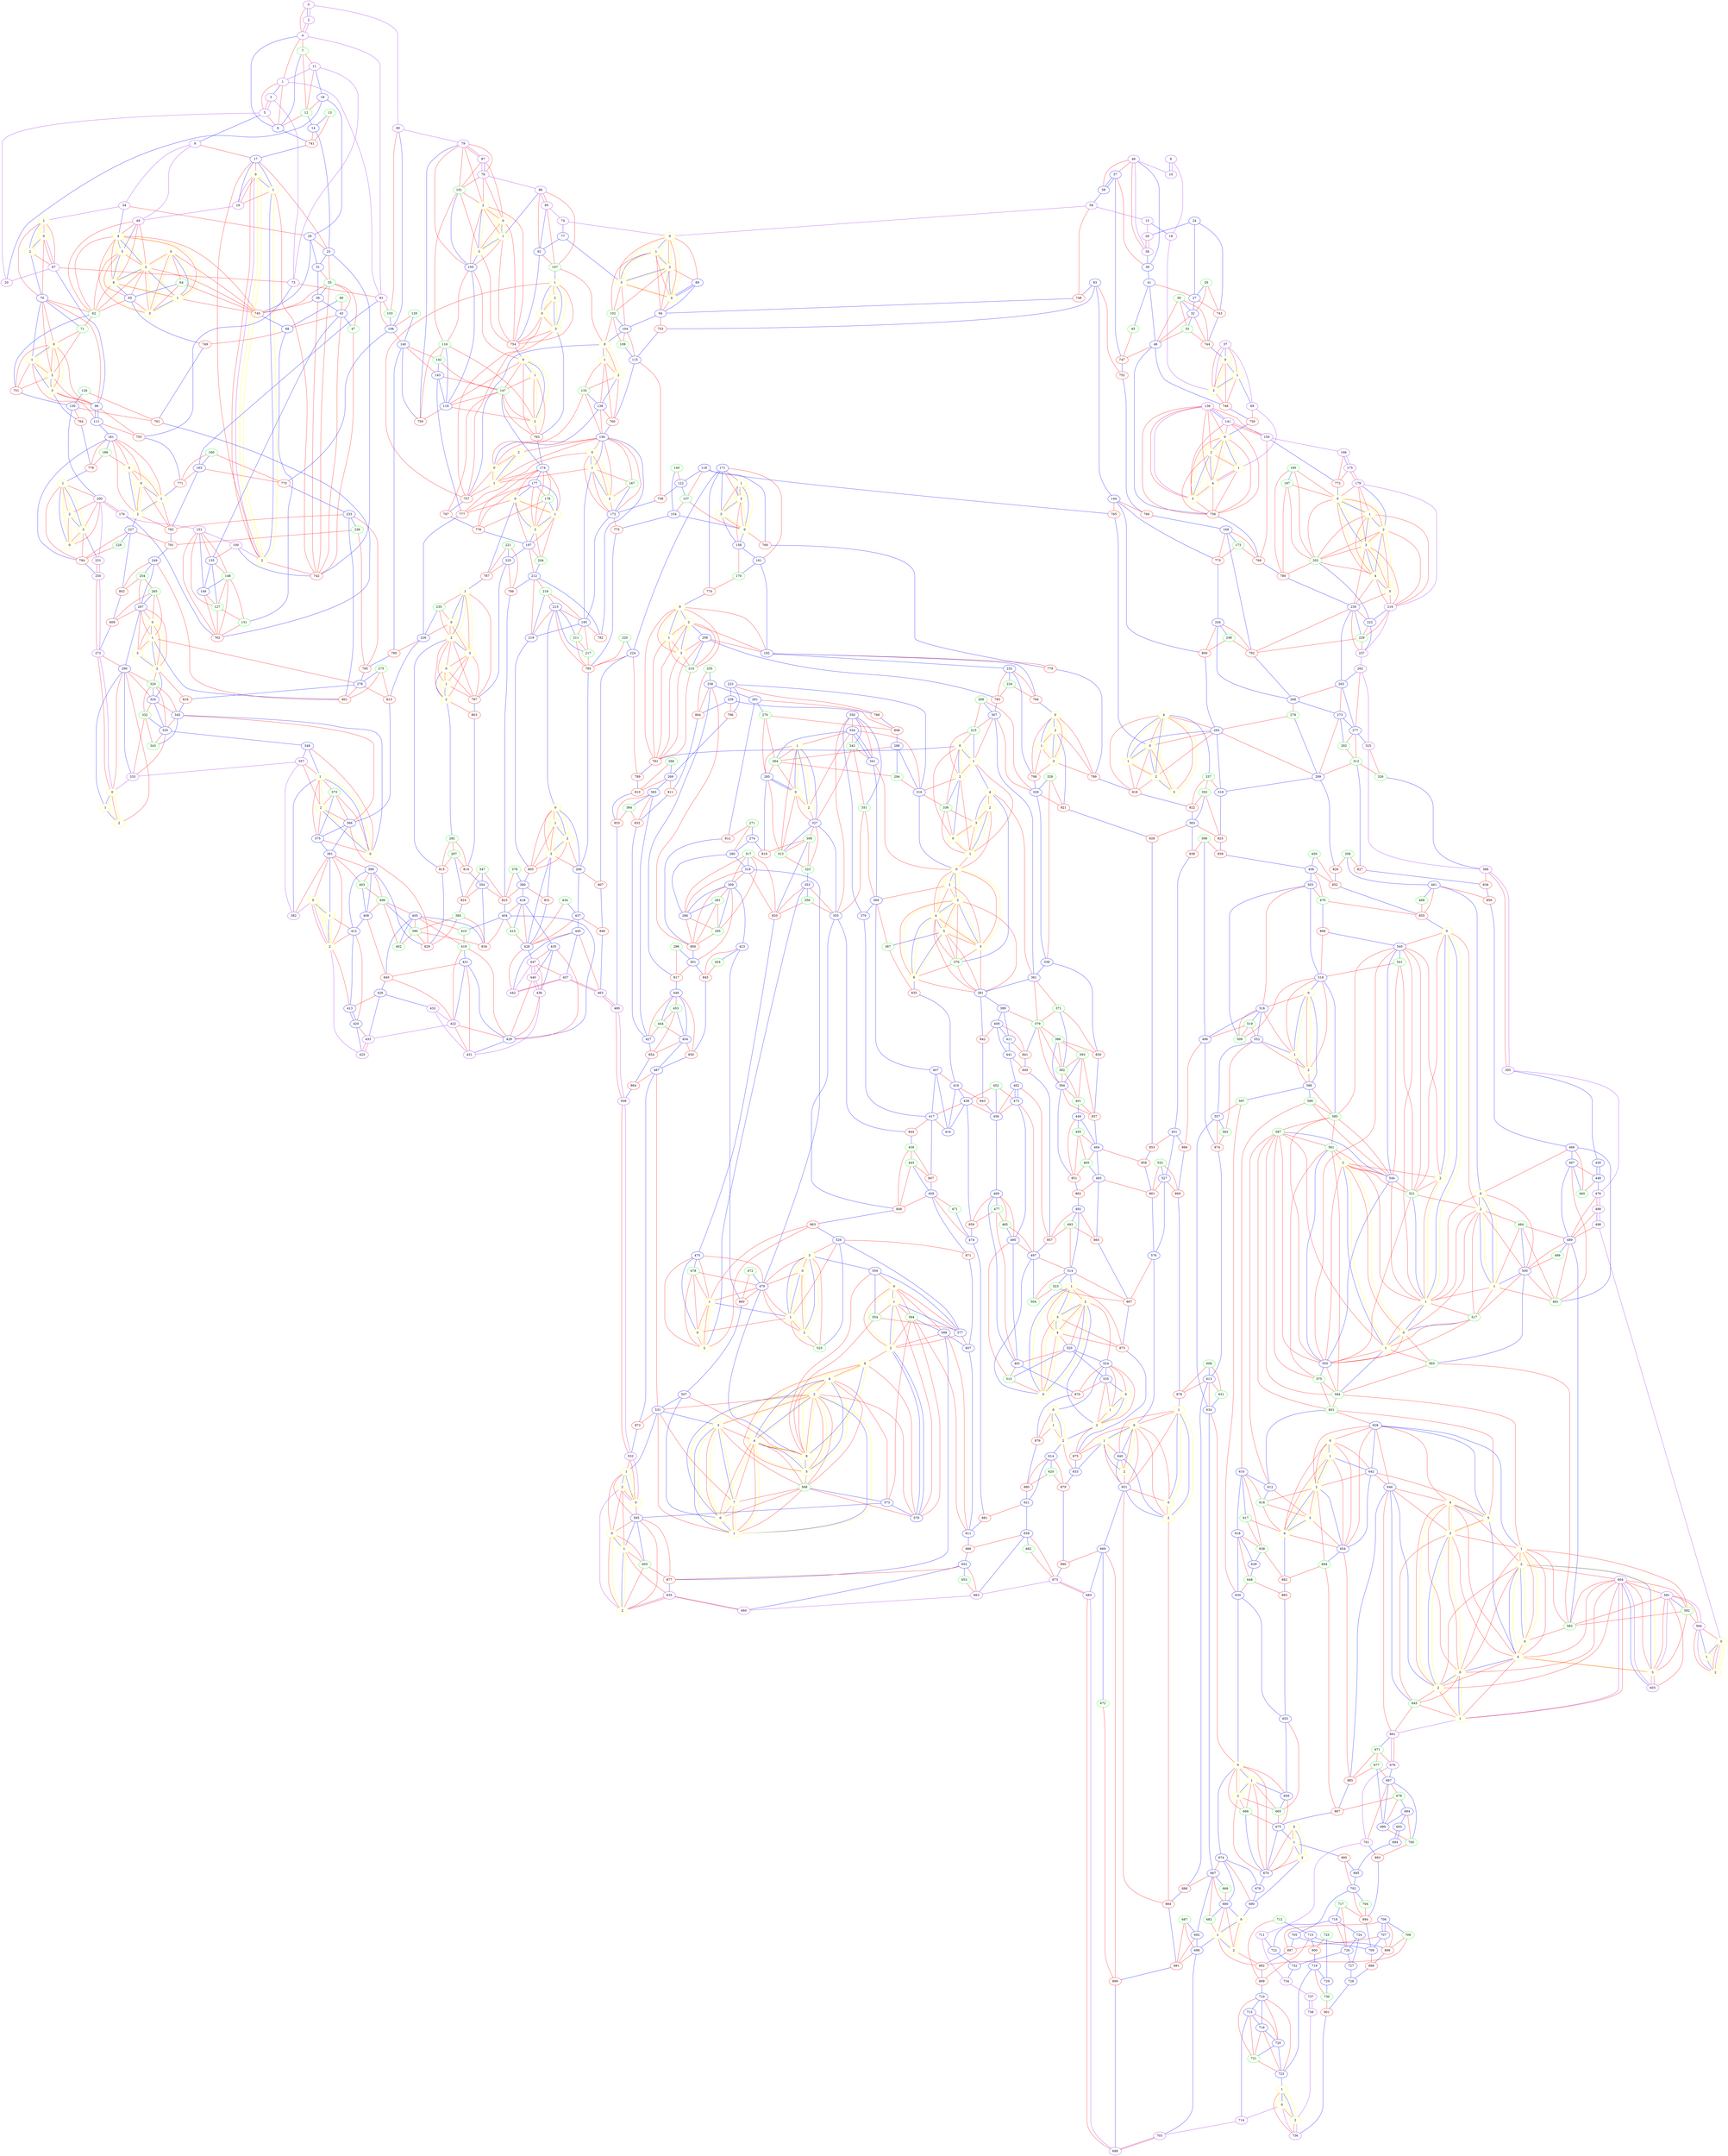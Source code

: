digraph{
X111Y375 [label="0", pos="111,375!", color="purple"]
X111Y385 [label="1", pos="111,385!", color="purple"]
X112Y376 [label="2", pos="112,376!", color="purple"]
X114Y395 [label="3", pos="114,395!", color="purple"]
X117Y375 [label="4", pos="117,375!", color="purple"]
X118Y392 [label="5", pos="118,392!", color="purple"]
X121Y381 [label="6", pos="121,381!", color="blue"]
X124Y382 [label="7", pos="124,382!", color="green"]
X127Y168 [label="8", pos="127,168!", color="purple"]
X127Y408 [label="9", pos="127,408!", color="purple"]
X128Y189 [label="10", pos="128,189!", color="purple"]
X132Y375 [label="11", pos="132,375!", color="purple"]
X132Y381 [label="12", pos="132,381!", color="green"]
X134Y397 [label="13", pos="134,397!", color="green"]
X136Y392 [label="14", pos="136,392!", color="blue"]
X138Y203 [label="15", pos="138,203!", color="purple"]
X138Y415 [label="16", pos="138,415!", color="purple"]
X140Y412 [label="17", pos="140,412!", color="blue"]
X141Y153 [label="18", pos="141,153!", color="purple"]
X141Y380 [label="19", pos="141,380!", color="blue"]
X142Y375 [label="20", pos="142,375!", color="purple"]
X144Y419 [label="21", pos="144,419!", color="purple"]
X145Y417 [label="22", pos="145,417!", color="blue"]
X146Y399 [label="23", pos="146,399!", color="blue"]
X148Y192 [label="24", pos="148,192!", color="blue"]
X148Y419 [label="25", pos="148,419!", color="purple"]
X149Y180 [label="26", pos="149,180!", color="green"]
X150Y180 [label="27", pos="150,180!", color="blue"]
X150Y204 [label="28", pos="150,204!", color="purple"]
X150Y388 [label="29", pos="150,388!", color="blue"]
X152Y168 [label="30", pos="152,168!", color="green"]
X152Y397 [label="31", pos="152,397!", color="blue"]
X153Y173 [label="32", pos="153,173!", color="blue"]
X154Y167 [label="33", pos="154,167!", color="green"]
X154Y377 [label="34", pos="154,377!", color="purple"]
X154Y403 [label="35", pos="154,403!", color="green"]
X155Y401 [label="36", pos="155,401!", color="blue"]
X157Y136 [label="37", pos="157,136!", color="purple"]
X157Y204 [label="38", pos="157,204!", color="purple"]
X159Y199 [label="39", pos="159,199!", color="blue"]
X160Y140 [label="40", pos="160,140!", color="blue"]
X160Y188 [label="41", pos="160,188!", color="blue"]
X161Y139 [label="42", pos="161,139!", color="blue"]
X161Y406 [label="43", pos="161,406!", color="blue"]
X162Y141 [label="44", pos="162,141!", color="purple"]
X162Y188 [label="45", pos="162,188!", color="green"]
X162Y204 [label="46", pos="162,204!", color="purple"]
X162Y410 [label="47", pos="162,410!", color="green"]
X163Y178 [label="48", pos="163,178!", color="blue"]
X164Y376 [label="49", pos="164,376!", color="purple"]
X164Y387 [label="50", pos="164,387!", color="green"]
X165Y383 [label="51", pos="165,383!", color="blue"]
X165Y385 [label="52", pos="165,385!", color="blue"]
X166Y382 [label="53", pos="166,382!", color="blue"]
X166Y384 [label="54", pos="166,384!", color="blue"]
X166Y388 [label="55", pos="166,388!", color="green"]
X167Y383 [label="56", pos="167,383!", color="blue"]
X168Y205 [label="57", pos="168,205!", color="blue"]
X168Y209 [label="58", pos="168,209!", color="blue"]
X170Y218 [label="59", pos="170,218!", color="purple"]
X170Y358 [label="60", pos="170,358!", color="purple"]
X170Y360 [label="61", pos="170,360!", color="purple"]
X170Y373 [label="62", pos="170,373!", color="green"]
X171Y360 [label="63", pos="171,360!", color="blue"]
X172Y391 [label="64", pos="172,391!", color="green"]
X173Y387 [label="65", pos="173,387!", color="blue"]
X174Y405 [label="66", pos="174,405!", color="green"]
X175Y351 [label="67", pos="175,351!", color="purple"]
X175Y402 [label="68", pos="175,402!", color="blue"]
X176Y119 [label="69", pos="176,119!", color="purple"]
X176Y366 [label="70", pos="176,366!", color="blue"]
X176Y370 [label="71", pos="176,370!", color="green"]
X181Y251 [label="72", pos="181,251!", color="purple"]
X181Y343 [label="73", pos="181,343!", color="purple"]
X182Y270 [label="74", pos="182,270!", color="purple"]
X182Y373 [label="75", pos="182,373!", color="green"]
X183Y252 [label="76", pos="183,252!", color="blue"]
X183Y271 [label="77", pos="183,271!", color="blue"]
X183Y306 [label="78", pos="183,306!", color="purple"]
X183Y309 [label="79", pos="183,309!", color="purple"]
X183Y322 [label="80", pos="183,322!", color="purple"]
X183Y332 [label="81", pos="183,332!", color="purple"]
X183Y371 [label="82", pos="183,371!", color="blue"]
X184Y251 [label="83", pos="184,251!", color="blue"]
X184Y253 [label="84", pos="184,253!", color="blue"]
X184Y284 [label="85", pos="184,284!", color="purple"]
X184Y288 [label="86", pos="184,288!", color="purple"]
X184Y306 [label="87", pos="184,306!", color="purple"]
X184Y375 [label="88", pos="184,375!", color="green"]
X185Y245 [label="89", pos="185,245!", color="blue"]
X185Y250 [label="90", pos="185,250!", color="blue"]
X185Y373 [label="91", pos="185,373!", color="blue"]
X186Y281 [label="92", pos="186,281!", color="blue"]
X187Y177 [label="93", pos="187,177!", color="blue"]
X187Y243 [label="94", pos="187,243!", color="blue"]
X187Y298 [label="95", pos="187,298!", color="green"]
X187Y363 [label="96", pos="187,363!", color="blue"]
X188Y297 [label="97", pos="188,297!", color="blue"]
X188Y301 [label="98", pos="188,301!", color="green"]
X189Y299 [label="99", pos="189,299!", color="blue"]
X189Y432 [label="100", pos="189,432!", color="purple"]
X190Y307 [label="101", pos="190,307!", color="green"]
X191Y257 [label="102", pos="191,257!", color="green"]
X191Y331 [label="103", pos="191,331!", color="green"]
X192Y255 [label="104", pos="192,255!", color="blue"]
X192Y304 [label="105", pos="192,304!", color="blue"]
X192Y329 [label="106", pos="192,329!", color="blue"]
X194Y278 [label="107", pos="194,278!", color="green"]
X196Y116 [label="108", pos="196,116!", color="blue"]
X196Y249 [label="109", pos="196,249!", color="green"]
X196Y288 [label="110", pos="196,288!", color="green"]
X196Y368 [label="111", pos="196,368!", color="blue"]
X197Y264 [label="112", pos="197,264!", color="blue"]
X197Y286 [label="113", pos="197,286!", color="blue"]
X198Y119 [label="114", pos="198,119!", color="purple"]
X198Y246 [label="115", pos="198,246!", color="blue"]
X198Y311 [label="116", pos="198,311!", color="green"]
X199Y113 [label="117", pos="199,113!", color="blue"]
X199Y207 [label="118", pos="199,207!", color="blue"]
X199Y309 [label="119", pos="199,309!", color="blue"]
X200Y112 [label="120", pos="200,112!", color="purple"]
X200Y115 [label="121", pos="200,115!", color="purple"]
X200Y208 [label="122", pos="200,208!", color="blue"]
X200Y264 [label="123", pos="200,264!", color="green"]
X200Y287 [label="124", pos="200,287!", color="green"]
X200Y288 [label="125", pos="200,288!", color="blue"]
X201Y400 [label="126", pos="201,400!", color="green"]
X201Y426 [label="127", pos="201,426!", color="green"]
X202Y302 [label="128", pos="202,302!", color="blue"]
X202Y329 [label="129", pos="202,329!", color="green"]
X202Y399 [label="130", pos="202,399!", color="blue"]
X202Y423 [label="131", pos="202,423!", color="green"]
X203Y265 [label="132", pos="203,265!", color="green"]
X203Y270 [label="133", pos="203,270!", color="green"]
X203Y302 [label="134", pos="203,302!", color="green"]
X203Y430 [label="135", pos="203,430!", color="blue"]
X204Y110 [label="136", pos="204,110!", color="purple"]
X204Y208 [label="137", pos="204,208!", color="green"]
X204Y269 [label="138", pos="204,269!", color="blue"]
X204Y304 [label="139", pos="204,304!", color="green"]
X204Y326 [label="140", pos="204,326!", color="blue"]
X205Y109 [label="141", pos="205,109!", color="purple"]
X206Y319 [label="142", pos="206,319!", color="green"]
X207Y317 [label="143", pos="207,317!", color="blue"]
X208Y145 [label="144", pos="208,145!", color="blue"]
X208Y218 [label="145", pos="208,218!", color="green"]
X208Y277 [label="146", pos="208,277!", color="green"]
X208Y305 [label="147", pos="208,305!", color="green"]
X208Y426 [label="148", pos="208,426!", color="green"]
X208Y431 [label="149", pos="208,431!", color="blue"]
X209Y106 [label="150", pos="209,106!", color="purple"]
X209Y432 [label="151", pos="209,432!", color="purple"]
X211Y279 [label="152", pos="211,279!", color="green"]
X211Y280 [label="153", pos="211,280!", color="green"]
X212Y218 [label="154", pos="212,218!", color="blue"]
X213Y203 [label="155", pos="213,203!", color="blue"]
X213Y273 [label="156", pos="213,273!", color="blue"]
X214Y202 [label="157", pos="214,202!", color="blue"]
X216Y193 [label="158", pos="216,193!", color="blue"]
X216Y201 [label="159", pos="216,201!", color="blue"]
X216Y365 [label="160", pos="216,365!", color="green"]
X217Y191 [label="161", pos="217,191!", color="blue"]
X217Y200 [label="162", pos="217,200!", color="blue"]
X217Y363 [label="163", pos="217,363!", color="blue"]
X218Y277 [label="164", pos="218,277!", color="green"]
X219Y275 [label="165", pos="219,275!", color="blue"]
X220Y93 [label="166", pos="220,93!", color="purple"]
X220Y267 [label="167", pos="220,267!", color="green"]
X220Y272 [label="168", pos="220,272!", color="green"]
X221Y119 [label="169", pos="221,119!", color="blue"]
X221Y190 [label="170", pos="221,190!", color="green"]
X221Y208 [label="171", pos="221,208!", color="blue"]
X221Y265 [label="172", pos="221,265!", color="blue"]
X222Y121 [label="173", pos="222,121!", color="green"]
X223Y318 [label="174", pos="223,318!", color="blue"]
X224Y90 [label="175", pos="224,90!", color="purple"]
X224Y432 [label="176", pos="224,432!", color="purple"]
X225Y319 [label="177", pos="225,319!", color="blue"]
X228Y314 [label="178", pos="228,314!", color="green"]
X229Y84 [label="179", pos="229,84!", color="purple"]
X230Y323 [label="180", pos="230,323!", color="blue"]
X230Y397 [label="181", pos="230,397!", color="blue"]
X231Y166 [label="182", pos="231,166!", color="blue"]
X231Y319 [label="183", pos="231,319!", color="blue"]
X232Y320 [label="184", pos="232,320!", color="blue"]
X233Y96 [label="185", pos="233,96!", color="green"]
X233Y402 [label="186", pos="233,402!", color="green"]
X234Y96 [label="187", pos="234,96!", color="green"]
X234Y180 [label="188", pos="234,180!", color="blue"]
X235Y90 [label="189", pos="235,90!", color="blue"]
X236Y89 [label="190", pos="236,89!", color="blue"]
X236Y183 [label="191", pos="236,183!", color="green"]
X237Y88 [label="192", pos="237,88!", color="blue"]
X237Y90 [label="193", pos="237,90!", color="blue"]
X237Y177 [label="194", pos="237,177!", color="blue"]
X237Y295 [label="195", pos="237,295!", color="blue"]
X238Y179 [label="196", pos="238,179!", color="green"]
X238Y319 [label="197", pos="238,319!", color="blue"]
X238Y391 [label="198", pos="238,391!", color="green"]
X238Y421 [label="199", pos="238,421!", color="green"]
X238Y431 [label="200", pos="238,431!", color="purple"]
X239Y89 [label="201", pos="239,89!", color="blue"]
X239Y94 [label="202", pos="239,94!", color="green"]
X239Y389 [label="203", pos="239,389!", color="blue"]
X240Y313 [label="204", pos="240,313!", color="green"]
X240Y395 [label="205", pos="240,395!", color="green"]
X240Y418 [label="206", pos="240,418!", color="blue"]
X240Y423 [label="207", pos="240,423!", color="green"]
X241Y175 [label="208", pos="241,175!", color="blue"]
X242Y88 [label="209", pos="242,88!", color="green"]
X242Y177 [label="210", pos="242,177!", color="green"]
X242Y291 [label="211", pos="242,291!", color="green"]
X242Y310 [label="212", pos="242,310!", color="blue"]
X242Y392 [label="213", pos="242,392!", color="blue"]
X242Y420 [label="214", pos="242,420!", color="blue"]
X243Y289 [label="215", pos="243,289!", color="blue"]
X244Y84 [label="216", pos="244,84!", color="purple"]
X244Y284 [label="217", pos="244,284!", color="green"]
X244Y303 [label="218", pos="244,303!", color="green"]
X245Y301 [label="219", pos="245,301!", color="blue"]
X246Y273 [label="220", pos="246,273!", color="green"]
X246Y329 [label="221", pos="246,329!", color="green"]
X248Y88 [label="222", pos="248,88!", color="blue"]
X248Y232 [label="223", pos="248,232!", color="blue"]
X248Y270 [label="224", pos="248,270!", color="blue"]
X248Y326 [label="225", pos="248,326!", color="blue"]
X249Y354 [label="226", pos="249,354!", color="blue"]
X249Y399 [label="227", pos="249,399!", color="blue"]
X250Y404 [label="228", pos="250,404!", color="green"]
X252Y92 [label="229", pos="252,92!", color="green"]
X252Y94 [label="230", pos="252,94!", color="blue"]
X254Y431 [label="231", pos="254,431!", color="purple"]
X255Y157 [label="232", pos="255,157!", color="blue"]
X255Y381 [label="233", pos="255,381!", color="blue"]
X256Y159 [label="234", pos="256,159!", color="green"]
X256Y356 [label="235", pos="256,356!", color="green"]
X256Y384 [label="236", pos="256,384!", color="green"]
X258Y87 [label="237", pos="258,87!", color="purple"]
X258Y239 [label="238", pos="258,239!", color="blue"]
X258Y351 [label="239", pos="258,351!", color="green"]
X260Y348 [label="240", pos="260,348!", color="blue"]
X261Y144 [label="241", pos="261,144!", color="blue"]
X261Y349 [label="242", pos="261,349!", color="blue"]
X262Y147 [label="243", pos="262,147!", color="green"]
X263Y108 [label="244", pos="263,108!", color="blue"]
X263Y143 [label="245", pos="263,143!", color="blue"]
X264Y145 [label="246", pos="264,145!", color="green"]
X264Y348 [label="247", pos="264,348!", color="green"]
X265Y109 [label="248", pos="265,109!", color="green"]
X269Y404 [label="249", pos="269,404!", color="blue"]
X269Y431 [label="250", pos="269,431!", color="purple"]
X270Y350 [label="251", pos="270,350!", color="green"]
X272Y350 [label="252", pos="272,350!", color="green"]
X272Y352 [label="253", pos="272,352!", color="blue"]
X272Y410 [label="254", pos="272,410!", color="green"]
X274Y247 [label="255", pos="274,247!", color="green"]
X274Y313 [label="256", pos="274,313!", color="blue"]
X274Y317 [label="257", pos="274,317!", color="green"]
X275Y245 [label="258", pos="275,245!", color="blue"]
X275Y315 [label="259", pos="275,315!", color="blue"]
X276Y306 [label="260", pos="276,306!", color="blue"]
X277Y194 [label="261", pos="277,194!", color="blue"]
X278Y84 [label="262", pos="278,84!", color="purple"]
X278Y87 [label="263", pos="278,87!", color="blue"]
X278Y317 [label="264", pos="278,317!", color="blue"]
X279Y412 [label="265", pos="279,412!", color="green"]
X280Y279 [label="266", pos="280,279!", color="green"]
X280Y412 [label="267", pos="280,412!", color="blue"]
X281Y99 [label="268", pos="281,99!", color="blue"]
X281Y277 [label="269", pos="281,277!", color="blue"]
X282Y190 [label="270", pos="282,190!", color="green"]
X282Y218 [label="271", pos="282,218!", color="green"]
X283Y431 [label="272", pos="283,431!", color="purple"]
X286Y93 [label="273", pos="286,93!", color="blue"]
X286Y218 [label="274", pos="286,218!", color="blue"]
X286Y395 [label="275", pos="286,395!", color="green"]
X286Y409 [label="276", pos="286,409!", color="green"]
X287Y86 [label="277", pos="287,86!", color="blue"]
X287Y393 [label="278", pos="287,393!", color="blue"]
X288Y102 [label="279", pos="288,102!", color="green"]
X288Y220 [label="280", pos="288,220!", color="blue"]
X288Y235 [label="281", pos="288,235!", color="green"]
X288Y364 [label="282", pos="288,364!", color="green"]
X288Y406 [label="283", pos="288,406!", color="blue"]
X289Y187 [label="284", pos="289,187!", color="green"]
X290Y194 [label="285", pos="290,194!", color="blue"]
X290Y232 [label="286", pos="290,232!", color="blue"]
X290Y411 [label="287", pos="290,411!", color="green"]
X291Y179 [label="288", pos="291,179!", color="blue"]
X291Y409 [label="289", pos="291,409!", color="blue"]
X291Y423 [label="290", pos="291,423!", color="blue"]
X291Y431 [label="291", pos="291,431!", color="purple"]
X292Y88 [label="292", pos="292,88!", color="green"]
X292Y112 [label="293", pos="292,112!", color="blue"]
X292Y181 [label="294", pos="292,181!", color="green"]
X292Y239 [label="295", pos="292,239!", color="green"]
X292Y251 [label="296", pos="292,251!", color="green"]
X292Y367 [label="297", pos="292,367!", color="green"]
X292Y428 [label="298", pos="292,428!", color="blue"]
X293Y103 [label="299", pos="293,103!", color="blue"]
X293Y117 [label="300", pos="293,117!", color="blue"]
X293Y249 [label="301", pos="293,249!", color="blue"]
X293Y428 [label="302", pos="293,428!", color="green"]
X294Y116 [label="303", pos="294,116!", color="blue"]
X294Y118 [label="304", pos="294,118!", color="blue"]
X294Y120 [label="305", pos="294,120!", color="green"]
X294Y151 [label="306", pos="294,151!", color="green"]
X294Y152 [label="307", pos="294,152!", color="blue"]
X294Y206 [label="308", pos="294,206!", color="green"]
X294Y236 [label="309", pos="294,236!", color="blue"]
X295Y117 [label="310", pos="295,117!", color="blue"]
X295Y192 [label="311", pos="295,192!", color="blue"]
X296Y93 [label="312", pos="296,93!", color="green"]
X296Y201 [label="313", pos="296,201!", color="green"]
X297Y194 [label="314", pos="297,194!", color="blue"]
X298Y158 [label="315", pos="298,158!", color="green"]
X298Y176 [label="316", pos="298,176!", color="blue"]
X298Y231 [label="317", pos="298,231!", color="green"]
X299Y106 [label="318", pos="299,106!", color="blue"]
X299Y229 [label="319", pos="299,229!", color="blue"]
X299Y416 [label="320", pos="299,416!", color="green"]
X300Y163 [label="321", pos="300,163!", color="blue"]
X300Y192 [label="322", pos="300,192!", color="green"]
X300Y206 [label="323", pos="300,206!", color="green"]
X300Y415 [label="324", pos="300,415!", color="blue"]
X301Y79 [label="325", pos="301,79!", color="purple"]
X301Y87 [label="326", pos="301,87!", color="green"]
X301Y199 [label="327", pos="301,199!", color="blue"]
X302Y140 [label="328", pos="302,140!", color="green"]
X302Y142 [label="329", pos="302,142!", color="blue"]
X302Y160 [label="330", pos="302,160!", color="blue"]
X302Y165 [label="331", pos="302,165!", color="blue"]
X302Y423 [label="332", pos="302,423!", color="green"]
X303Y431 [label="333", pos="303,431!", color="purple"]
X304Y186 [label="334", pos="304,186!", color="blue"]
X304Y420 [label="335", pos="304,420!", color="blue"]
X306Y170 [label="336", pos="306,170!", color="green"]
X308Y116 [label="337", pos="308,116!", color="green"]
X308Y142 [label="338", pos="308,142!", color="blue"]
X308Y165 [label="339", pos="308,165!", color="green"]
X310Y167 [label="340", pos="310,167!", color="green"]
X310Y185 [label="341", pos="310,185!", color="blue"]
X310Y195 [label="342", pos="310,195!", color="green"]
X310Y417 [label="343", pos="310,417!", color="green"]
X311Y167 [label="344", pos="311,167!", color="green"]
X311Y415 [label="345", pos="311,415!", color="blue"]
X312Y165 [label="346", pos="312,165!", color="green"]
X312Y376 [label="347", pos="312,376!", color="green"]
X313Y428 [label="348", pos="313,428!", color="blue"]
X314Y163 [label="349", pos="314,163!", color="blue"]
X314Y196 [label="350", pos="314,196!", color="blue"]
X314Y198 [label="351", pos="314,198!", color="green"]
X315Y115 [label="352", pos="315,115!", color="green"]
X315Y219 [label="353", pos="315,219!", color="blue"]
X315Y375 [label="354", pos="315,375!", color="blue"]
X316Y206 [label="355", pos="316,206!", color="blue"]
X316Y222 [label="356", pos="316,222!", color="green"]
X317Y433 [label="357", pos="317,433!", color="purple"]
X318Y98 [label="358", pos="318,98!", color="green"]
X319Y179 [label="359", pos="319,179!", color="blue"]
X320Y182 [label="360", pos="320,182!", color="green"]
X321Y153 [label="361", pos="321,153!", color="blue"]
X321Y424 [label="362", pos="321,424!", color="blue"]
X322Y120 [label="363", pos="322,120!", color="blue"]
X322Y174 [label="364", pos="322,174!", color="green"]
X322Y177 [label="365", pos="322,177!", color="blue"]
X322Y411 [label="366", pos="322,411!", color="blue"]
X322Y427 [label="367", pos="322,427!", color="blue"]
X323Y177 [label="368", pos="323,177!", color="blue"]
X323Y192 [label="369", pos="323,192!", color="blue"]
X323Y195 [label="370", pos="323,195!", color="blue"]
X324Y144 [label="371", pos="324,144!", color="green"]
X324Y178 [label="372", pos="324,178!", color="blue"]
X324Y419 [label="373", pos="324,419!", color="green"]
X324Y424 [label="374", pos="324,424!", color="green"]
X325Y417 [label="375", pos="325,417!", color="blue"]
X326Y169 [label="376", pos="326,169!", color="green"]
X326Y176 [label="377", pos="326,176!", color="blue"]
X328Y365 [label="378", pos="328,365!", color="green"]
X329Y151 [label="379", pos="329,151!", color="green"]
X329Y362 [label="380", pos="329,362!", color="blue"]
X330Y165 [label="381", pos="330,165!", color="blue"]
X330Y433 [label="382", pos="330,433!", color="purple"]
X331Y305 [label="383", pos="331,305!", color="blue"]
X332Y308 [label="384", pos="332,308!", color="green"]
X332Y393 [label="385", pos="332,393!", color="green"]
X333Y143 [label="386", pos="333,143!", color="green"]
X334Y186 [label="387", pos="334,186!", color="green"]
X335Y78 [label="388", pos="335,78!", color="purple"]
X336Y164 [label="389", pos="336,164!", color="blue"]
X336Y398 [label="390", pos="336,398!", color="green"]
X337Y428 [label="391", pos="337,428!", color="blue"]
X338Y152 [label="392", pos="338,152!", color="green"]
X339Y144 [label="393", pos="339,144!", color="green"]
X339Y145 [label="394", pos="339,145!", color="blue"]
X340Y76 [label="395", pos="340,76!", color="purple"]
X340Y435 [label="396", pos="340,435!", color="purple"]
X341Y433 [label="397", pos="341,433!", color="blue"]
X342Y114 [label="398", pos="342,114!", color="green"]
X343Y418 [label="399", pos="343,418!", color="blue"]
X343Y435 [label="400", pos="343,435!", color="purple"]
X344Y142 [label="401", pos="344,142!", color="green"]
X344Y401 [label="402", pos="344,401!", color="green"]
X344Y414 [label="403", pos="344,414!", color="green"]
X345Y384 [label="404", pos="345,384!", color="blue"]
X346Y398 [label="405", pos="346,398!", color="blue"]
X346Y408 [label="406", pos="346,408!", color="green"]
X347Y197 [label="407", pos="347,197!", color="blue"]
X347Y416 [label="408", pos="347,416!", color="blue"]
X348Y169 [label="409", pos="348,169!", color="blue"]
X348Y390 [label="410", pos="348,390!", color="green"]
X349Y166 [label="411", pos="349,166!", color="blue"]
X350Y426 [label="412", pos="350,426!", color="blue"]
X351Y427 [label="413", pos="351,427!", color="blue"]
X352Y196 [label="414", pos="352,196!", color="blue"]
X352Y379 [label="415", pos="352,379!", color="green"]
X353Y193 [label="416", pos="353,193!", color="blue"]
X353Y208 [label="417", pos="353,208!", color="blue"]
X353Y377 [label="418", pos="353,377!", color="blue"]
X354Y394 [label="419", pos="354,394!", color="green"]
X354Y434 [label="420", pos="354,434!", color="blue"]
X358Y399 [label="421", pos="358,399!", color="blue"]
X358Y402 [label="422", pos="358,402!", color="purple"]
X359Y282 [label="423", pos="359,282!", color="blue"]
X360Y284 [label="424", pos="360,284!", color="green"]
X360Y439 [label="425", pos="360,439!", color="purple"]
X361Y419 [label="426", pos="361,419!", color="blue"]
X362Y319 [label="427", pos="362,319!", color="blue"]
X362Y370 [label="428", pos="362,370!", color="blue"]
X362Y397 [label="429", pos="362,397!", color="blue"]
X363Y67 [label="430", pos="363,67!", color="blue"]
X363Y398 [label="431", pos="363,398!", color="purple"]
X363Y419 [label="432", pos="363,419!", color="purple"]
X363Y429 [label="433", pos="363,429!", color="purple"]
X364Y361 [label="434", pos="364,361!", color="green"]
X364Y385 [label="435", pos="364,385!", color="blue"]
X364Y388 [label="436", pos="364,388!", color="purple"]
X366Y359 [label="437", pos="366,359!", color="blue"]
X368Y204 [label="438", pos="368,204!", color="blue"]
X368Y229 [label="439", pos="368,229!", color="green"]
X369Y387 [label="440", pos="369,387!", color="purple"]
X371Y178 [label="441", pos="371,178!", color="blue"]
X372Y371 [label="442", pos="372,371!", color="purple"]
X374Y232 [label="443", pos="374,232!", color="green"]
X374Y317 [label="444", pos="374,317!", color="green"]
X374Y368 [label="445", pos="374,368!", color="blue"]
X375Y315 [label="446", pos="375,315!", color="blue"]
X375Y381 [label="447", pos="375,381!", color="purple"]
X377Y60 [label="448", pos="377,60!", color="blue"]
X377Y151 [label="449", pos="377,151!", color="blue"]
X378Y104 [label="450", pos="378,104!", color="green"]
X378Y124 [label="451", pos="378,124!", color="blue"]
X378Y205 [label="452", pos="378,205!", color="green"]
X378Y321 [label="453", pos="378,321!", color="green"]
X379Y319 [label="454", pos="379,319!", color="blue"]
X380Y154 [label="455", pos="380,154!", color="green"]
X380Y202 [label="456", pos="380,202!", color="blue"]
X380Y375 [label="457", pos="380,375!", color="purple"]
X381Y106 [label="458", pos="381,106!", color="blue"]
X382Y235 [label="459", pos="382,235!", color="blue"]
X384Y64 [label="460", pos="384,64!", color="green"]
X385Y83 [label="461", pos="385,83!", color="blue"]
X385Y190 [label="462", pos="385,190!", color="blue"]
X385Y369 [label="463", pos="385,369!", color="purple"]
X386Y148 [label="464", pos="386,148!", color="blue"]
X386Y155 [label="465", pos="386,155!", color="green"]
X387Y68 [label="466", pos="387,68!", color="blue"]
X388Y65 [label="467", pos="388,65!", color="blue"]
X388Y87 [label="468", pos="388,87!", color="green"]
X389Y211 [label="469", pos="389,211!", color="blue"]
X390Y100 [label="470", pos="390,100!", color="green"]
X390Y231 [label="471", pos="390,231!", color="green"]
X390Y293 [label="472", pos="390,293!", color="green"]
X391Y198 [label="473", pos="391,198!", color="blue"]
X391Y229 [label="474", pos="391,229!", color="blue"]
X391Y277 [label="475", pos="391,277!", color="blue"]
X392Y54 [label="476", pos="392,54!", color="purple"]
X392Y216 [label="477", pos="392,216!", color="green"]
X392Y279 [label="478", pos="392,279!", color="green"]
X392Y290 [label="479", pos="392,290!", color="blue"]
X393Y363 [label="480", pos="393,363!", color="purple"]
X394Y66 [label="481", pos="394,66!", color="green"]
X396Y278 [label="482", pos="396,278!", color="green"]
X397Y163 [label="483", pos="397,163!", color="blue"]
X398Y66 [label="484", pos="398,66!", color="green"]
X398Y209 [label="485", pos="398,209!", color="green"]
X398Y278 [label="486", pos="398,278!", color="green"]
X398Y335 [label="487", pos="398,335!", color="blue"]
X399Y49 [label="488", pos="399,49!", color="purple"]
X399Y59 [label="489", pos="399,59!", color="blue"]
X399Y207 [label="490", pos="399,207!", color="blue"]
X399Y218 [label="491", pos="399,218!", color="blue"]
X400Y178 [label="492", pos="400,178!", color="blue"]
X400Y182 [label="493", pos="400,182!", color="green"]
X400Y277 [label="494", pos="400,277!", color="green"]
X401Y73 [label="495", pos="401,73!", color="blue"]
X401Y117 [label="496", pos="401,117!", color="blue"]
X401Y195 [label="497", pos="401,195!", color="blue"]
X402Y50 [label="498", pos="402,50!", color="purple"]
X402Y60 [label="499", pos="402,60!", color="green"]
X402Y67 [label="500", pos="402,67!", color="blue"]
X402Y72 [label="501", pos="402,72!", color="blue"]
X402Y289 [label="502", pos="402,289!", color="green"]
X404Y105 [label="503", pos="404,105!", color="blue"]
X404Y194 [label="504", pos="404,194!", color="green"]
X404Y286 [label="505", pos="404,286!", color="blue"]
X404Y291 [label="506", pos="404,291!", color="green"]
X404Y317 [label="507", pos="404,317!", color="blue"]
X404Y362 [label="508", pos="404,362!", color="purple"]
X405Y106 [label="509", pos="405,106!", color="green"]
X406Y82 [label="510", pos="406,82!", color="blue"]
X406Y288 [label="511", pos="406,288!", color="blue"]
X408Y80 [label="512", pos="408,80!", color="blue"]
X408Y85 [label="513", pos="408,85!", color="green"]
X408Y190 [label="514", pos="408,190!", color="blue"]
X408Y214 [label="515", pos="408,214!", color="green"]
X409Y112 [label="516", pos="409,112!", color="blue"]
X410Y72 [label="517", pos="410,72!", color="green"]
X411Y101 [label="518", pos="411,101!", color="blue"]
X411Y113 [label="519", pos="411,113!", color="green"]
X411Y219 [label="520", pos="411,219!", color="blue"]
X412Y82 [label="521", pos="412,82!", color="green"]
X412Y157 [label="522", pos="412,157!", color="green"]
X412Y190 [label="523", pos="412,190!", color="green"]
X412Y225 [label="524", pos="412,225!", color="blue"]
X412Y285 [label="525", pos="412,285!", color="green"]
X413Y43 [label="526", pos="413,43!", color="purple"]
X413Y155 [label="527", pos="413,155!", color="blue"]
X414Y73 [label="528", pos="414,73!", color="blue"]
X414Y283 [label="529", pos="414,283!", color="blue"]
X414Y325 [label="530", pos="414,325!", color="blue"]
X414Y337 [label="531", pos="414,337!", color="blue"]
X414Y362 [label="532", pos="414,362!", color="purple"]
X415Y42 [label="533", pos="415,42!", color="blue"]
X415Y210 [label="534", pos="415,210!", color="blue"]
X415Y223 [label="535", pos="415,223!", color="blue"]
X415Y326 [label="536", pos="415,326!", color="blue"]
X416Y40 [label="537", pos="416,40!", color="purple"]
X416Y73 [label="538", pos="416,73!", color="blue"]
X416Y76 [label="539", pos="416,76!", color="green"]
X416Y86 [label="540", pos="416,86!", color="blue"]
X416Y90 [label="541", pos="416,90!", color="green"]
X416Y323 [label="542", pos="416,323!", color="blue"]
X416Y329 [label="543", pos="416,329!", color="blue"]
X417Y85 [label="544", pos="417,85!", color="blue"]
X417Y207 [label="545", pos="417,207!", color="blue"]
X417Y213 [label="546", pos="417,213!", color="blue"]
X417Y321 [label="547", pos="417,321!", color="blue"]
X418Y318 [label="548", pos="418,318!", color="blue"]
X418Y320 [label="549", pos="418,320!", color="blue"]
X418Y330 [label="550", pos="418,330!", color="green"]
X419Y103 [label="551", pos="419,103!", color="blue"]
X419Y114 [label="552", pos="419,114!", color="blue"]
X419Y209 [label="553", pos="419,209!", color="blue"]
X419Y307 [label="554", pos="419,307!", color="green"]
X420Y78 [label="555", pos="420,78!", color="blue"]
X420Y104 [label="556", pos="420,104!", color="blue"]
X420Y115 [label="557", pos="420,115!", color="blue"]
X420Y212 [label="558", pos="420,212!", color="green"]
X420Y305 [label="559", pos="420,305!", color="blue"]
X420Y318 [label="560", pos="420,318!", color="green"]
X421Y78 [label="561", pos="421,78!", color="green"]
X421Y122 [label="562", pos="421,122!", color="green"]
X421Y226 [label="563", pos="421,226!", color="blue"]
X422Y43 [label="564", pos="422,43!", color="purple"]
X422Y63 [label="565", pos="422,63!", color="green"]
X422Y105 [label="566", pos="422,105!", color="green"]
X422Y228 [label="567", pos="422,228!", color="green"]
X422Y324 [label="568", pos="422,324!", color="green"]
X422Y361 [label="569", pos="422,361!", color="purple"]
X423Y224 [label="570", pos="423,224!", color="blue"]
X423Y312 [label="571", pos="423,312!", color="green"]
X424Y312 [label="572", pos="424,312!", color="blue"]
X424Y324 [label="573", pos="424,324!", color="blue"]
X424Y359 [label="574", pos="424,359!", color="blue"]
X425Y73 [label="575", pos="425,73!", color="green"]
X425Y180 [label="576", pos="425,180!", color="blue"]
X425Y307 [label="577", pos="425,307!", color="blue"]
X425Y315 [label="578", pos="425,315!", color="blue"]
X425Y319 [label="579", pos="425,319!", color="blue"]
X425Y362 [label="580", pos="425,362!", color="purple"]
X426Y48 [label="581", pos="426,48!", color="purple"]
X426Y51 [label="582", pos="426,51!", color="green"]
X426Y57 [label="583", pos="426,57!", color="green"]
X426Y71 [label="584", pos="426,71!", color="green"]
X426Y83 [label="585", pos="426,83!", color="green"]
X426Y100 [label="586", pos="426,100!", color="blue"]
X427Y81 [label="587", pos="427,81!", color="green"]
X427Y239 [label="588", pos="427,239!", color="blue"]
X428Y92 [label="589", pos="428,92!", color="green"]
X428Y242 [label="590", pos="428,242!", color="green"]
X429Y237 [label="591", pos="429,237!", color="blue"]
X431Y56 [label="592", pos="431,56!", color="green"]
X431Y59 [label="593", pos="431,59!", color="green"]
X431Y316 [label="594", pos="431,316!", color="green"]
X431Y354 [label="595", pos="431,354!", color="blue"]
X432Y50 [label="596", pos="432,50!", color="purple"]
X432Y118 [label="597", pos="432,118!", color="green"]
X432Y316 [label="598", pos="432,316!", color="blue"]
X432Y361 [label="599", pos="432,361!", color="green"]
X433Y53 [label="600", pos="433,53!", color="blue"]
X433Y72 [label="601", pos="433,72!", color="green"]
X433Y359 [label="602", pos="433,359!", color="blue"]
X434Y47 [label="603", pos="434,47!", color="purple"]
X434Y49 [label="604", pos="434,49!", color="purple"]
X434Y354 [label="605", pos="434,354!", color="green"]
X435Y54 [label="606", pos="435,54!", color="blue"]
X435Y305 [label="607", pos="435,305!", color="blue"]
X436Y165 [label="608", pos="436,165!", color="green"]
X436Y362 [label="609", pos="436,362!", color="purple"]
X437Y90 [label="610", pos="437,90!", color="blue"]
X437Y306 [label="611", pos="437,306!", color="blue"]
X438Y82 [label="612", pos="438,82!", color="blue"]
X438Y163 [label="613", pos="438,163!", color="blue"]
X438Y257 [label="614", pos="438,257!", color="blue"]
X440Y53 [label="615", pos="440,53!", color="blue"]
X440Y82 [label="616", pos="440,82!", color="green"]
X440Y93 [label="617", pos="440,93!", color="green"]
X440Y106 [label="618", pos="440,106!", color="blue"]
X440Y214 [label="619", pos="440,214!", color="blue"]
X440Y258 [label="620", pos="440,258!", color="green"]
X440Y277 [label="621", pos="440,277!", color="blue"]
X441Y50 [label="622", pos="441,50!", color="purple"]
X441Y60 [label="623", pos="441,60!", color="green"]
X441Y63 [label="624", pos="441,63!", color="blue"]
X441Y215 [label="625", pos="441,215!", color="blue"]
X442Y55 [label="626", pos="442,55!", color="blue"]
X442Y58 [label="627", pos="442,58!", color="green"]
X442Y67 [label="628", pos="442,67!", color="blue"]
X442Y74 [label="629", pos="442,74!", color="green"]
X442Y117 [label="630", pos="442,117!", color="blue"]
X442Y157 [label="631", pos="442,157!", color="green"]
X442Y204 [label="632", pos="442,204!", color="green"]
X442Y240 [label="633", pos="442,240!", color="blue"]
X443Y155 [label="634", pos="443,155!", color="blue"]
X443Y362 [label="635", pos="443,362!", color="purple"]
X444Y74 [label="636", pos="444,74!", color="blue"]
X444Y81 [label="637", pos="444,81!", color="green"]
X444Y98 [label="638", pos="444,98!", color="green"]
X444Y105 [label="639", pos="444,105!", color="blue"]
X444Y211 [label="640", pos="444,211!", color="blue"]
X444Y216 [label="641", pos="444,216!", color="green"]
X445Y70 [label="642", pos="445,70!", color="blue"]
X445Y79 [label="643", pos="445,79!", color="blue"]
X445Y204 [label="644", pos="445,204!", color="blue"]
X446Y55 [label="645", pos="446,55!", color="green"]
X446Y56 [label="646", pos="446,56!", color="blue"]
X446Y77 [label="647", pos="446,77!", color="blue"]
X446Y108 [label="648", pos="446,108!", color="green"]
X446Y206 [label="649", pos="446,206!", color="blue"]
X447Y139 [label="650", pos="447,139!", color="blue"]
X447Y210 [label="651", pos="447,210!", color="blue"]
X447Y339 [label="652", pos="447,339!", color="blue"]
X448Y334 [label="653", pos="448,334!", color="green"]
X449Y73 [label="654", pos="449,73!", color="blue"]
X450Y123 [label="655", pos="450,123!", color="blue"]
X450Y136 [label="656", pos="450,136!", color="blue"]
X451Y136 [label="657", pos="451,136!", color="green"]
X451Y323 [label="658", pos="451,323!", color="blue"]
X452Y127 [label="659", pos="452,127!", color="blue"]
X452Y362 [label="660", pos="452,362!", color="purple"]
X453Y50 [label="661", pos="453,50!", color="purple"]
X453Y323 [label="662", pos="453,323!", color="green"]
X453Y338 [label="663", pos="453,338!", color="purple"]
X454Y85 [label="664", pos="454,85!", color="green"]
X454Y128 [label="665", pos="454,128!", color="green"]
X456Y140 [label="666", pos="456,140!", color="green"]
X457Y179 [label="667", pos="457,179!", color="blue"]
X458Y176 [label="668", pos="458,176!", color="green"]
X458Y267 [label="669", pos="458,267!", color="blue"]
X459Y140 [label="670", pos="459,140!", color="blue"]
X460Y62 [label="671", pos="460,62!", color="green"]
X460Y266 [label="672", pos="460,266!", color="green"]
X460Y319 [label="673", pos="460,319!", color="purple"]
X461Y166 [label="674", pos="461,166!", color="blue"]
X462Y131 [label="675", pos="462,131!", color="blue"]
X464Y50 [label="676", pos="464,50!", color="purple"]
X465Y64 [label="677", pos="465,64!", color="green"]
X465Y155 [label="678", pos="465,155!", color="blue"]
X467Y75 [label="679", pos="467,75!", color="green"]
X467Y178 [label="680", pos="467,178!", color="blue"]
X468Y146 [label="681", pos="468,146!", color="green"]
X468Y188 [label="682", pos="468,188!", color="green"]
X468Y318 [label="683", pos="468,318!", color="purple"]
X470Y81 [label="684", pos="470,81!", color="blue"]
X470Y142 [label="685", pos="470,142!", color="blue"]
X470Y143 [label="686", pos="470,143!", color="blue"]
X470Y247 [label="687", pos="470,247!", color="green"]
X470Y318 [label="688", pos="470,318!", color="purple"]
X471Y72 [label="689", pos="471,72!", color="blue"]
X471Y161 [label="690", pos="471,161!", color="blue"]
X471Y177 [label="691", pos="471,177!", color="blue"]
X471Y245 [label="692", pos="471,245!", color="blue"]
X472Y101 [label="693", pos="472,101!", color="blue"]
X473Y113 [label="694", pos="473,113!", color="blue"]
X473Y117 [label="695", pos="473,117!", color="blue"]
X473Y179 [label="696", pos="473,179!", color="blue"]
X474Y71 [label="697", pos="474,71!", color="blue"]
X474Y249 [label="698", pos="474,249!", color="blue"]
X475Y178 [label="699", pos="475,178!", color="green"]
X476Y77 [label="700", pos="476,77!", color="green"]
X480Y62 [label="701", pos="480,62!", color="purple"]
X480Y128 [label="702", pos="480,128!", color="blue"]
X481Y318 [label="703", pos="481,318!", color="purple"]
X482Y128 [label="704", pos="482,128!", color="green"]
X483Y139 [label="705", pos="483,139!", color="blue"]
X487Y159 [label="706", pos="487,159!", color="blue"]
X488Y154 [label="707", pos="488,154!", color="blue"]
X488Y174 [label="708", pos="488,174!", color="green"]
X489Y145 [label="709", pos="489,145!", color="blue"]
X491Y300 [label="710", pos="491,300!", color="blue"]
X492Y74 [label="711", pos="492,74!", color="purple"]
X492Y202 [label="712", pos="492,202!", color="green"]
X492Y307 [label="713", pos="492,307!", color="blue"]
X492Y318 [label="714", pos="492,318!", color="purple"]
X494Y202 [label="715", pos="494,202!", color="blue"]
X494Y303 [label="716", pos="494,303!", color="blue"]
X496Y115 [label="717", pos="496,115!", color="green"]
X498Y113 [label="718", pos="498,113!", color="blue"]
X498Y284 [label="719", pos="498,284!", color="blue"]
X498Y301 [label="720", pos="498,301!", color="blue"]
X498Y305 [label="721", pos="498,305!", color="green"]
X499Y106 [label="722", pos="499,106!", color="blue"]
X499Y300 [label="723", pos="499,300!", color="blue"]
X500Y125 [label="724", pos="500,125!", color="blue"]
X500Y238 [label="725", pos="500,238!", color="green"]
X501Y126 [label="726", pos="501,126!", color="blue"]
X501Y139 [label="727", pos="501,139!", color="blue"]
X501Y141 [label="728", pos="501,141!", color="blue"]
X501Y277 [label="729", pos="501,277!", color="blue"]
X502Y279 [label="730", pos="502,279!", color="green"]
X502Y318 [label="731", pos="502,318!", color="purple"]
X503Y103 [label="732", pos="503,103!", color="blue"]
X503Y317 [label="733", pos="503,317!", color="blue"]
X505Y88 [label="734", pos="505,88!", color="purple"]
X506Y316 [label="735", pos="506,316!", color="purple"]
X511Y318 [label="736", pos="511,318!", color="purple"]
X515Y174 [label="737", pos="515,174!", color="purple"]
X518Y218 [label="738", pos="518,218!", color="purple"]
X403Y72 [label="739", pos="403,72!", color="blue"]
X419Y320 [label="740", pos="419,320!", color="blue"]
X130Y399 [label="741", pos="130,399!", color="red"]
X152Y409 [label="742", pos="152,409!", color="red"]
X145Y181 [label="743", pos="145,181!", color="red"]
X147Y168 [label="744", pos="147,168!", color="red"]
X161Y395 [label="745", pos="161,395!", color="red"]
X168Y148 [label="746", pos="168,148!", color="red"]
X169Y192 [label="747", pos="169,192!", color="red"]
X178Y213 [label="748", pos="178,213!", color="red"]
X183Y395 [label="749", pos="183,395!", color="red"]
X183Y127 [label="750", pos="183,127!", color="red"]
X180Y379 [label="751", pos="180,379!", color="red"]
X179Y170 [label="752", pos="179,170!", color="red"]
X194Y235 [label="753", pos="194,235!", color="red"]
X192Y292 [label="754", pos="192,292!", color="red"]
X194Y355 [label="755", pos="194,355!", color="red"]
X203Y123 [label="756", pos="203,123!", color="red"]
X203Y280 [label="757", pos="203,280!", color="red"]
X206Y238 [label="758", pos="206,238!", color="red"]
X194Y315 [label="759", pos="194,315!", color="red"]
X206Y257 [label="760", pos="206,257!", color="red"]
X196Y405 [label="761", pos="196,405!", color="red"]
X209Y418 [label="762", pos="209,418!", color="red"]
X209Y299 [label="763", pos="209,299!", color="red"]
X209Y391 [label="764", pos="209,391!", color="red"]
X216Y153 [label="765", pos="216,153!", color="red"]
X201Y139 [label="766", pos="201,139!", color="red"]
X216Y297 [label="767", pos="216,297!", color="red"]
X216Y113 [label="768", pos="216,113!", color="red"]
X205Y197 [label="769", pos="205,197!", color="red"]
X223Y358 [label="770", pos="223,358!", color="red"]
X213Y369 [label="771", pos="213,369!", color="red"]
X224Y97 [label="772", pos="224,97!", color="red"]
X224Y127 [label="773", pos="224,127!", color="red"]
X227Y192 [label="774", pos="227,192!", color="red"]
X228Y258 [label="775", pos="228,258!", color="red"]
X231Y310 [label="776", pos="231,310!", color="red"]
X217Y324 [label="777", pos="217,324!", color="red"]
X225Y405 [label="778", pos="225,405!", color="red"]
X225Y158 [label="779", pos="225,158!", color="red"]
X235Y101 [label="780", pos="235,101!", color="red"]
X241Y188 [label="781", pos="241,188!", color="red"]
X232Y300 [label="782", pos="232,300!", color="red"]
X244Y383 [label="783", pos="244,383!", color="red"]
X246Y410 [label="784", pos="246,410!", color="red"]
X249Y284 [label="785", pos="249,284!", color="red"]
X254Y321 [label="786", pos="254,321!", color="red"]
X241Y334 [label="787", pos="241,334!", color="red"]
X254Y225 [label="788", pos="254,225!", color="red"]
X254Y264 [label="789", pos="254,264!", color="red"]
X241Y361 [label="790", pos="241,361!", color="red"]
X256Y392 [label="791", pos="256,392!", color="red"]
X259Y99 [label="792", pos="259,99!", color="red"]
X255Y165 [label="793", pos="255,165!", color="red"]
X248Y151 [label="794", pos="248,151!", color="red"]
X258Y373 [label="795", pos="258,373!", color="red"]
X251Y246 [label="796", pos="251,246!", color="red"]
X266Y341 [label="797", pos="266,341!", color="red"]
X266Y151 [label="798", pos="266,151!", color="red"]
X259Y136 [label="799", pos="259,136!", color="red"]
X265Y115 [label="800", pos="265,115!", color="red"]
X276Y396 [label="801", pos="276,396!", color="red"]
X263Y410 [label="802", pos="263,410!", color="red"]
X276Y347 [label="803", pos="276,347!", color="red"]
X268Y252 [label="804", pos="268,252!", color="red"]
X270Y321 [label="805", pos="270,321!", color="red"]
X282Y237 [label="806", pos="282,237!", color="red"]
X282Y299 [label="807", pos="282,299!", color="red"]
X270Y187 [label="808", pos="270,187!", color="red"]
X271Y419 [label="809", pos="271,419!", color="red"]
X278Y285 [label="810", pos="278,285!", color="red"]
X288Y270 [label="811", pos="288,270!", color="red"]
X275Y218 [label="812", pos="275,218!", color="red"]
X294Y387 [label="813", pos="294,387!", color="red"]
X292Y359 [label="814", pos="292,359!", color="red"]
X284Y371 [label="815", pos="284,371!", color="red"]
X298Y401 [label="816", pos="298,401!", color="red"]
X286Y256 [label="817", pos="286,256!", color="red"]
X293Y125 [label="818", pos="293,125!", color="red"]
X287Y206 [label="819", pos="287,206!", color="red"]
X305Y223 [label="820", pos="305,223!", color="red"]
X301Y132 [label="821", pos="301,132!", color="red"]
X308Y123 [label="822", pos="308,123!", color="red"]
X319Y368 [label="823", pos="319,368!", color="red"]
X308Y379 [label="824", pos="308,379!", color="red"]
X315Y109 [label="825", pos="315,109!", color="red"]
X316Y101 [label="826", pos="316,101!", color="red"]
X315Y93 [label="827", pos="315,93!", color="red"]
X325Y128 [label="828", pos="325,128!", color="red"]
X329Y403 [label="829", pos="329,403!", color="red"]
X324Y137 [label="830", pos="324,137!", color="red"]
X334Y355 [label="831", pos="334,355!", color="red"]
X332Y297 [label="832", pos="332,297!", color="red"]
X326Y312 [label="833", pos="326,312!", color="red"]
X335Y390 [label="834", pos="335,390!", color="red"]
X337Y182 [label="835", pos="337,182!", color="red"]
X339Y86 [label="836", pos="339,86!", color="red"]
X339Y137 [label="837", pos="339,137!", color="red"]
X343Y121 [label="838", pos="343,121!", color="red"]
X342Y110 [label="839", pos="342,110!", color="red"]
X354Y408 [label="840", pos="354,408!", color="red"]
X355Y161 [label="841", pos="355,161!", color="red"]
X344Y176 [label="842", pos="344,176!", color="red"]
X360Y186 [label="843", pos="360,186!", color="red"]
X345Y215 [label="844", pos="345,215!", color="red"]
X353Y288 [label="845", pos="353,288!", color="red"]
X372Y352 [label="846", pos="372,352!", color="red"]
X371Y224 [label="847", pos="371,224!", color="red"]
X366Y236 [label="848", pos="366,236!", color="red"]
X378Y171 [label="849", pos="378,171!", color="red"]
X383Y307 [label="850", pos="383,307!", color="red"]
X375Y158 [label="851", pos="375,158!", color="red"]
X374Y99 [label="852", pos="374,99!", color="red"]
X373Y132 [label="853", pos="373,132!", color="red"]
X372Y327 [label="854", pos="372,327!", color="red"]
X392Y91 [label="855", pos="392,91!", color="red"]
X377Y75 [label="856", pos="377,75!", color="red"]
X392Y184 [label="857", pos="392,184!", color="red"]
X391Y142 [label="858", pos="391,142!", color="red"]
X383Y219 [label="859", pos="383,219!", color="red"]
X388Y299 [label="860", pos="388,299!", color="red"]
X404Y157 [label="861", pos="404,157!", color="red"]
X391Y170 [label="862", pos="391,170!", color="red"]
X406Y272 [label="863", pos="406,272!", color="red"]
X390Y342 [label="864", pos="390,342!", color="red"]
X405Y172 [label="865", pos="405,172!", color="red"]
X398Y125 [label="866", pos="398,125!", color="red"]
X415Y185 [label="867", pos="415,185!", color="red"]
X407Y93 [label="868", pos="407,93!", color="red"]
X419Y150 [label="869", pos="419,150!", color="red"]
X407Y228 [label="870", pos="407,228!", color="red"]
X421Y276 [label="871", pos="421,276!", color="red"]
X406Y344 [label="872", pos="406,344!", color="red"]
X425Y204 [label="873", pos="425,204!", color="red"]
X412Y123 [label="874", pos="412,123!", color="red"]
X430Y217 [label="875", pos="430,217!", color="red"]
X420Y245 [label="876", pos="420,245!", color="red"]
X439Y346 [label="877", pos="439,346!", color="red"]
X431Y167 [label="878", pos="431,167!", color="red"]
X446Y257 [label="879", pos="446,257!", color="red"]
X430Y260 [label="880", pos="430,260!", color="red"]
X433Y280 [label="881", pos="433,280!", color="red"]
X451Y92 [label="882", pos="451,92!", color="red"]
X453Y108 [label="883", pos="453,108!", color="red"]
X454Y201 [label="884", pos="454,201!", color="red"]
X456Y68 [label="885", pos="456,68!", color="red"]
X443Y328 [label="886", pos="443,328!", color="red"]
X461Y85 [label="887", pos="461,85!", color="red"]
X450Y185 [label="888", pos="450,185!", color="red"]
X466Y261 [label="889", pos="466,261!", color="red"]
X450Y275 [label="890", pos="450,275!", color="red"]
X465Y249 [label="891", pos="465,249!", color="red"]
X481Y176 [label="892", pos="481,176!", color="red"]
X482Y76 [label="893", pos="482,76!", color="red"]
X488Y124 [label="894", pos="488,124!", color="red"]
X473Y130 [label="895", pos="473,130!", color="red"]
X495Y166 [label="896", pos="495,166!", color="red"]
X482Y159 [label="897", pos="482,159!", color="red"]
X497Y153 [label="898", pos="497,153!", color="red"]
X486Y202 [label="899", pos="486,202!", color="red"]
X494Y235 [label="900", pos="494,235!", color="red"]
X510Y281 [label="901", pos="510,281!", color="red"]
X111Y375 -> X112Y376 [color="blue", dir=none]
X111Y385 -> X114Y395 [color="blue", dir=none]
X117Y375 -> X121Y381 [color="blue", dir=none]
X118Y392 -> X127Y408 [color="blue", dir=none]
X121Y381 -> X124Y382 [color="blue", dir=none]
X127Y168 -> X128Y189 [color="blue", dir=none]
X132Y375 -> X141Y380 [color="blue", dir=none]
X132Y381 -> X136Y392 [color="blue", dir=none]
X134Y397 -> X136Y392 [color="blue", dir=none]
X136Y392 -> X146Y399 [color="blue", dir=none]
X138Y203 -> X141Y153 [color="blue", dir=none]
X138Y415 -> X140Y412 [color="blue", dir=none]
X140Y412 -> X145Y417 [color="blue", dir=none]
X141Y380 -> X142Y375 [color="blue", dir=none]
X141Y380 -> X150Y388 [color="blue", dir=none]
X144Y419 -> X145Y417 [color="blue", dir=none]
X145Y417 -> X148Y419 [color="blue", dir=none]
X146Y399 -> X152Y397 [color="blue", dir=none]
X148Y192 -> X150Y204 [color="blue", dir=none]
X148Y192 -> X150Y180 [color="blue", dir=none]
X149Y180 -> X150Y180 [color="blue", dir=none]
X150Y180 -> X153Y173 [color="blue", dir=none]
X150Y388 -> X152Y397 [color="blue", dir=none]
X152Y168 -> X153Y173 [color="blue", dir=none]
X152Y397 -> X155Y401 [color="blue", dir=none]
X153Y173 -> X154Y167 [color="blue", dir=none]
X154Y377 -> X165Y383 [color="blue", dir=none]
X154Y403 -> X155Y401 [color="blue", dir=none]
X155Y401 -> X161Y406 [color="blue", dir=none]
X157Y136 -> X160Y140 [color="blue", dir=none]
X157Y204 -> X159Y199 [color="blue", dir=none]
X159Y199 -> X160Y188 [color="blue", dir=none]
X159Y199 -> X162Y204 [color="blue", dir=none]
X160Y140 -> X161Y139 [color="blue", dir=none]
X160Y188 -> X163Y178 [color="blue", dir=none]
X160Y188 -> X162Y188 [color="blue", dir=none]
X161Y139 -> X176Y119 [color="blue", dir=none]
X161Y139 -> X162Y141 [color="blue", dir=none]
X161Y406 -> X162Y410 [color="blue", dir=none]
X161Y406 -> X203Y430 [color="blue", dir=none]
X164Y376 -> X166Y382 [color="blue", dir=none]
X164Y387 -> X165Y385 [color="blue", dir=none]
X165Y383 -> X166Y384 [color="blue", dir=none]
X165Y383 -> X166Y382 [color="blue", dir=none]
X165Y385 -> X166Y384 [color="blue", dir=none]
X165Y385 -> X166Y388 [color="blue", dir=none]
X166Y382 -> X167Y383 [color="blue", dir=none]
X166Y384 -> X167Y383 [color="blue", dir=none]
X167Y383 -> X173Y387 [color="blue", dir=none]
X168Y205 -> X168Y209 [color="blue", dir=none]
X168Y205 -> X168Y209 [color="blue", dir=none]
X168Y209 -> X170Y218 [color="blue", dir=none]
X170Y358 -> X171Y360 [color="blue", dir=none]
X170Y360 -> X171Y360 [color="blue", dir=none]
X171Y360 -> X176Y366 [color="blue", dir=none]
X172Y391 -> X173Y387 [color="blue", dir=none]
X174Y405 -> X175Y402 [color="blue", dir=none]
X175Y351 -> X187Y363 [color="blue", dir=none]
X175Y402 -> X202Y423 [color="blue", dir=none]
X176Y366 -> X176Y370 [color="blue", dir=none]
X176Y366 -> X183Y371 [color="blue", dir=none]
X181Y251 -> X183Y252 [color="blue", dir=none]
X182Y270 -> X183Y271 [color="blue", dir=none]
X182Y373 -> X183Y371 [color="blue", dir=none]
X183Y252 -> X184Y253 [color="blue", dir=none]
X183Y252 -> X184Y251 [color="blue", dir=none]
X183Y271 -> X184Y253 [color="blue", dir=none]
X183Y271 -> X186Y281 [color="blue", dir=none]
X183Y306 -> X184Y306 [color="blue", dir=none]
X183Y322 -> X192Y329 [color="blue", dir=none]
X183Y332 -> X217Y363 [color="blue", dir=none]
X183Y371 -> X185Y373 [color="blue", dir=none]
X184Y251 -> X185Y250 [color="blue", dir=none]
X184Y251 -> X184Y253 [color="blue", dir=none]
X184Y284 -> X186Y281 [color="blue", dir=none]
X184Y288 -> X188Y297 [color="blue", dir=none]
X184Y375 -> X185Y373 [color="blue", dir=none]
X185Y245 -> X185Y250 [color="blue", dir=none]
X185Y245 -> X187Y243 [color="blue", dir=none]
X185Y245 -> X185Y250 [color="blue", dir=none]
X187Y177 -> X208Y145 [color="blue", dir=none]
X187Y243 -> X192Y255 [color="blue", dir=none]
X187Y298 -> X188Y297 [color="blue", dir=none]
X187Y363 -> X196Y368 [color="blue", dir=none]
X187Y363 -> X196Y368 [color="blue", dir=none]
X188Y297 -> X189Y299 [color="blue", dir=none]
X188Y301 -> X189Y299 [color="blue", dir=none]
X189Y299 -> X192Y304 [color="blue", dir=none]
X190Y307 -> X192Y304 [color="blue", dir=none]
X191Y257 -> X192Y255 [color="blue", dir=none]
X191Y331 -> X192Y329 [color="blue", dir=none]
X192Y255 -> X197Y264 [color="blue", dir=none]
X192Y304 -> X199Y309 [color="blue", dir=none]
X194Y278 -> X197Y286 [color="blue", dir=none]
X196Y116 -> X199Y113 [color="blue", dir=none]
X196Y116 -> X198Y119 [color="blue", dir=none]
X196Y249 -> X198Y246 [color="blue", dir=none]
X196Y288 -> X197Y286 [color="blue", dir=none]
X196Y368 -> X230Y397 [color="blue", dir=none]
X197Y264 -> X200Y264 [color="blue", dir=none]
X197Y286 -> X200Y288 [color="blue", dir=none]
X198Y311 -> X199Y309 [color="blue", dir=none]
X199Y113 -> X200Y112 [color="blue", dir=none]
X199Y113 -> X200Y115 [color="blue", dir=none]
X199Y207 -> X200Y208 [color="blue", dir=none]
X199Y309 -> X207Y317 [color="blue", dir=none]
X200Y208 -> X204Y208 [color="blue", dir=none]
X200Y287 -> X200Y288 [color="blue", dir=none]
X201Y400 -> X202Y399 [color="blue", dir=none]
X201Y426 -> X203Y430 [color="blue", dir=none]
X202Y302 -> X203Y302 [color="blue", dir=none]
X202Y302 -> X204Y304 [color="blue", dir=none]
X202Y329 -> X204Y326 [color="blue", dir=none]
X202Y399 -> X238Y431 [color="blue", dir=none]
X203Y265 -> X204Y269 [color="blue", dir=none]
X203Y270 -> X204Y269 [color="blue", dir=none]
X203Y430 -> X208Y431 [color="blue", dir=none]
X204Y110 -> X205Y109 [color="blue", dir=none]
X204Y269 -> X208Y277 [color="blue", dir=none]
X206Y319 -> X207Y317 [color="blue", dir=none]
X208Y218 -> X212Y218 [color="blue", dir=none]
X208Y305 -> X223Y318 [color="blue", dir=none]
X208Y426 -> X208Y431 [color="blue", dir=none]
X208Y431 -> X209Y432 [color="blue", dir=none]
X211Y279 -> X211Y280 [color="blue", dir=none]
X212Y218 -> X213Y203 [color="blue", dir=none]
X213Y203 -> X214Y202 [color="blue", dir=none]
X213Y203 -> X216Y193 [color="blue", dir=none]
X213Y273 -> X219Y275 [color="blue", dir=none]
X214Y202 -> X216Y201 [color="blue", dir=none]
X214Y202 -> X216Y201 [color="blue", dir=none]
X216Y193 -> X217Y191 [color="blue", dir=none]
X216Y193 -> X217Y200 [color="blue", dir=none]
X216Y201 -> X217Y200 [color="blue", dir=none]
X216Y365 -> X217Y363 [color="blue", dir=none]
X217Y191 -> X231Y166 [color="blue", dir=none]
X217Y191 -> X221Y190 [color="blue", dir=none]
X217Y200 -> X221Y208 [color="blue", dir=none]
X218Y277 -> X219Y275 [color="blue", dir=none]
X219Y275 -> X220Y272 [color="blue", dir=none]
X219Y275 -> X237Y295 [color="blue", dir=none]
X220Y93 -> X224Y90 [color="blue", dir=none]
X220Y267 -> X221Y265 [color="blue", dir=none]
X221Y119 -> X222Y121 [color="blue", dir=none]
X221Y208 -> X248Y270 [color="blue", dir=none]
X221Y265 -> X237Y295 [color="blue", dir=none]
X223Y318 -> X225Y319 [color="blue", dir=none]
X225Y319 -> X230Y323 [color="blue", dir=none]
X225Y319 -> X231Y319 [color="blue", dir=none]
X228Y314 -> X231Y319 [color="blue", dir=none]
X229Y84 -> X237Y88 [color="blue", dir=none]
X230Y323 -> X232Y320 [color="blue", dir=none]
X230Y397 -> X233Y402 [color="blue", dir=none]
X231Y166 -> X255Y157 [color="blue", dir=none]
X231Y319 -> X232Y320 [color="blue", dir=none]
X232Y320 -> X238Y319 [color="blue", dir=none]
X233Y96 -> X234Y96 [color="blue", dir=none]
X234Y180 -> X237Y177 [color="blue", dir=none]
X234Y180 -> X236Y183 [color="blue", dir=none]
X235Y90 -> X236Y89 [color="blue", dir=none]
X235Y90 -> X237Y90 [color="blue", dir=none]
X236Y89 -> X237Y90 [color="blue", dir=none]
X236Y89 -> X237Y88 [color="blue", dir=none]
X237Y88 -> X239Y89 [color="blue", dir=none]
X237Y90 -> X239Y89 [color="blue", dir=none]
X237Y177 -> X241Y175 [color="blue", dir=none]
X237Y177 -> X238Y179 [color="blue", dir=none]
X237Y295 -> X245Y301 [color="blue", dir=none]
X238Y319 -> X248Y326 [color="blue", dir=none]
X238Y391 -> X239Y389 [color="blue", dir=none]
X238Y421 -> X240Y418 [color="blue", dir=none]
X239Y89 -> X242Y88 [color="blue", dir=none]
X239Y94 -> X248Y88 [color="blue", dir=none]
X239Y389 -> X242Y392 [color="blue", dir=none]
X240Y313 -> X242Y310 [color="blue", dir=none]
X240Y395 -> X242Y392 [color="blue", dir=none]
X240Y418 -> X242Y420 [color="blue", dir=none]
X240Y423 -> X242Y420 [color="blue", dir=none]
X241Y175 -> X242Y177 [color="blue", dir=none]
X242Y291 -> X243Y289 [color="blue", dir=none]
X242Y392 -> X249Y399 [color="blue", dir=none]
X242Y420 -> X254Y431 [color="blue", dir=none]
X243Y289 -> X244Y284 [color="blue", dir=none]
X243Y289 -> X274Y313 [color="blue", dir=none]
X244Y84 -> X248Y88 [color="blue", dir=none]
X244Y303 -> X245Y301 [color="blue", dir=none]
X246Y273 -> X248Y270 [color="blue", dir=none]
X246Y329 -> X248Y326 [color="blue", dir=none]
X248Y88 -> X258Y87 [color="blue", dir=none]
X248Y232 -> X298Y176 [color="blue", dir=none]
X248Y232 -> X258Y239 [color="blue", dir=none]
X249Y354 -> X256Y356 [color="blue", dir=none]
X249Y399 -> X250Y404 [color="blue", dir=none]
X252Y92 -> X252Y94 [color="blue", dir=none]
X252Y94 -> X278Y87 [color="blue", dir=none]
X255Y157 -> X256Y159 [color="blue", dir=none]
X255Y381 -> X256Y384 [color="blue", dir=none]
X258Y351 -> X260Y348 [color="blue", dir=none]
X260Y348 -> X261Y349 [color="blue", dir=none]
X261Y144 -> X262Y147 [color="blue", dir=none]
X261Y144 -> X263Y143 [color="blue", dir=none]
X261Y349 -> X264Y348 [color="blue", dir=none]
X263Y108 -> X281Y99 [color="blue", dir=none]
X263Y108 -> X265Y109 [color="blue", dir=none]
X263Y143 -> X264Y145 [color="blue", dir=none]
X269Y404 -> X272Y410 [color="blue", dir=none]
X269Y404 -> X280Y412 [color="blue", dir=none]
X270Y350 -> X272Y352 [color="blue", dir=none]
X272Y350 -> X272Y352 [color="blue", dir=none]
X272Y352 -> X288Y364 [color="blue", dir=none]
X274Y247 -> X275Y245 [color="blue", dir=none]
X274Y313 -> X276Y306 [color="blue", dir=none]
X274Y313 -> X275Y315 [color="blue", dir=none]
X274Y317 -> X275Y315 [color="blue", dir=none]
X275Y245 -> X277Y194 [color="blue", dir=none]
X275Y315 -> X278Y317 [color="blue", dir=none]
X276Y306 -> X366Y359 [color="blue", dir=none]
X277Y194 -> X282Y190 [color="blue", dir=none]
X278Y84 -> X278Y87 [color="blue", dir=none]
X278Y87 -> X287Y86 [color="blue", dir=none]
X278Y317 -> X362Y370 [color="blue", dir=none]
X279Y412 -> X280Y412 [color="blue", dir=none]
X280Y279 -> X281Y277 [color="blue", dir=none]
X280Y412 -> X291Y423 [color="blue", dir=none]
X281Y99 -> X286Y93 [color="blue", dir=none]
X281Y277 -> X331Y305 [color="blue", dir=none]
X282Y218 -> X286Y218 [color="blue", dir=none]
X286Y93 -> X287Y86 [color="blue", dir=none]
X286Y93 -> X292Y88 [color="blue", dir=none]
X286Y218 -> X288Y220 [color="blue", dir=none]
X286Y395 -> X287Y393 [color="blue", dir=none]
X286Y409 -> X288Y406 [color="blue", dir=none]
X287Y86 -> X301Y79 [color="blue", dir=none]
X288Y102 -> X293Y103 [color="blue", dir=none]
X288Y220 -> X290Y232 [color="blue", dir=none]
X288Y220 -> X299Y229 [color="blue", dir=none]
X288Y235 -> X290Y232 [color="blue", dir=none]
X288Y406 -> X291Y409 [color="blue", dir=none]
X289Y187 -> X304Y186 [color="blue", dir=none]
X290Y194 -> X295Y192 [color="blue", dir=none]
X290Y194 -> X295Y192 [color="blue", dir=none]
X290Y232 -> X294Y236 [color="blue", dir=none]
X290Y411 -> X291Y409 [color="blue", dir=none]
X291Y179 -> X298Y176 [color="blue", dir=none]
X291Y179 -> X292Y181 [color="blue", dir=none]
X291Y409 -> X300Y415 [color="blue", dir=none]
X291Y423 -> X292Y428 [color="blue", dir=none]
X291Y423 -> X303Y431 [color="blue", dir=none]
X291Y431 -> X292Y428 [color="blue", dir=none]
X292Y112 -> X294Y116 [color="blue", dir=none]
X292Y112 -> X299Y106 [color="blue", dir=none]
X292Y239 -> X294Y236 [color="blue", dir=none]
X292Y251 -> X293Y249 [color="blue", dir=none]
X292Y428 -> X293Y428 [color="blue", dir=none]
X293Y103 -> X299Y106 [color="blue", dir=none]
X293Y117 -> X294Y118 [color="blue", dir=none]
X293Y117 -> X294Y116 [color="blue", dir=none]
X294Y116 -> X295Y117 [color="blue", dir=none]
X294Y118 -> X295Y117 [color="blue", dir=none]
X294Y118 -> X294Y120 [color="blue", dir=none]
X294Y151 -> X294Y152 [color="blue", dir=none]
X294Y152 -> X321Y153 [color="blue", dir=none]
X294Y236 -> X359Y282 [color="blue", dir=none]
X295Y117 -> X308Y116 [color="blue", dir=none]
X295Y192 -> X297Y194 [color="blue", dir=none]
X296Y201 -> X301Y199 [color="blue", dir=none]
X297Y194 -> X301Y199 [color="blue", dir=none]
X297Y194 -> X300Y192 [color="blue", dir=none]
X298Y158 -> X302Y160 [color="blue", dir=none]
X298Y176 -> X319Y179 [color="blue", dir=none]
X298Y231 -> X299Y229 [color="blue", dir=none]
X299Y229 -> X392Y290 [color="blue", dir=none]
X299Y416 -> X300Y415 [color="blue", dir=none]
X300Y163 -> X302Y160 [color="blue", dir=none]
X300Y163 -> X302Y165 [color="blue", dir=none]
X300Y206 -> X315Y219 [color="blue", dir=none]
X300Y415 -> X304Y420 [color="blue", dir=none]
X301Y87 -> X335Y78 [color="blue", dir=none]
X301Y199 -> X316Y206 [color="blue", dir=none]
X302Y140 -> X302Y142 [color="blue", dir=none]
X302Y142 -> X308Y142 [color="blue", dir=none]
X302Y160 -> X314Y163 [color="blue", dir=none]
X302Y165 -> X306Y170 [color="blue", dir=none]
X302Y165 -> X308Y165 [color="blue", dir=none]
X302Y423 -> X304Y420 [color="blue", dir=none]
X304Y186 -> X310Y185 [color="blue", dir=none]
X304Y186 -> X310Y185 [color="blue", dir=none]
X304Y420 -> X313Y428 [color="blue", dir=none]
X308Y142 -> X321Y153 [color="blue", dir=none]
X310Y167 -> X311Y167 [color="blue", dir=none]
X310Y185 -> X323Y192 [color="blue", dir=none]
X310Y195 -> X314Y196 [color="blue", dir=none]
X310Y417 -> X311Y415 [color="blue", dir=none]
X311Y415 -> X321Y424 [color="blue", dir=none]
X312Y165 -> X314Y163 [color="blue", dir=none]
X312Y376 -> X315Y375 [color="blue", dir=none]
X313Y428 -> X317Y433 [color="blue", dir=none]
X313Y428 -> X322Y427 [color="blue", dir=none]
X314Y163 -> X326Y169 [color="blue", dir=none]
X314Y196 -> X314Y198 [color="blue", dir=none]
X314Y196 -> X323Y195 [color="blue", dir=none]
X315Y115 -> X322Y120 [color="blue", dir=none]
X315Y219 -> X316Y222 [color="blue", dir=none]
X315Y219 -> X400Y277 [color="blue", dir=none]
X318Y98 -> X385Y83 [color="blue", dir=none]
X319Y179 -> X320Y182 [color="blue", dir=none]
X319Y179 -> X322Y177 [color="blue", dir=none]
X321Y153 -> X330Y165 [color="blue", dir=none]
X321Y424 -> X322Y427 [color="blue", dir=none]
X321Y424 -> X324Y424 [color="blue", dir=none]
X322Y174 -> X322Y177 [color="blue", dir=none]
X322Y177 -> X323Y177 [color="blue", dir=none]
X322Y411 -> X325Y417 [color="blue", dir=none]
X322Y411 -> X337Y428 [color="blue", dir=none]
X322Y427 -> X330Y433 [color="blue", dir=none]
X323Y177 -> X324Y178 [color="blue", dir=none]
X323Y177 -> X326Y176 [color="blue", dir=none]
X323Y192 -> X323Y195 [color="blue", dir=none]
X323Y192 -> X347Y197 [color="blue", dir=none]
X323Y195 -> X353Y208 [color="blue", dir=none]
X324Y144 -> X338Y152 [color="blue", dir=none]
X324Y178 -> X334Y186 [color="blue", dir=none]
X324Y178 -> X326Y176 [color="blue", dir=none]
X324Y419 -> X325Y417 [color="blue", dir=none]
X325Y417 -> X337Y428 [color="blue", dir=none]
X328Y365 -> X329Y362 [color="blue", dir=none]
X329Y362 -> X353Y377 [color="blue", dir=none]
X330Y165 -> X336Y164 [color="blue", dir=none]
X331Y305 -> X332Y308 [color="blue", dir=none]
X331Y305 -> X362Y319 [color="blue", dir=none]
X333Y143 -> X339Y145 [color="blue", dir=none]
X336Y164 -> X348Y169 [color="blue", dir=none]
X336Y164 -> X349Y166 [color="blue", dir=none]
X336Y398 -> X346Y408 [color="blue", dir=none]
X337Y428 -> X341Y433 [color="blue", dir=none]
X339Y144 -> X339Y145 [color="blue", dir=none]
X340Y76 -> X363Y67 [color="blue", dir=none]
X340Y435 -> X341Y433 [color="blue", dir=none]
X341Y433 -> X343Y435 [color="blue", dir=none]
X342Y114 -> X401Y117 [color="blue", dir=none]
X343Y418 -> X350Y426 [color="blue", dir=none]
X343Y418 -> X347Y416 [color="blue", dir=none]
X344Y142 -> X377Y151 [color="blue", dir=none]
X344Y401 -> X346Y398 [color="blue", dir=none]
X344Y414 -> X347Y416 [color="blue", dir=none]
X345Y384 -> X348Y390 [color="blue", dir=none]
X345Y384 -> X362Y397 [color="blue", dir=none]
X347Y197 -> X353Y208 [color="blue", dir=none]
X347Y197 -> X352Y196 [color="blue", dir=none]
X347Y416 -> X350Y426 [color="blue", dir=none]
X348Y169 -> X349Y166 [color="blue", dir=none]
X348Y169 -> X371Y178 [color="blue", dir=none]
X349Y166 -> X371Y178 [color="blue", dir=none]
X350Y426 -> X351Y427 [color="blue", dir=none]
X351Y427 -> X354Y434 [color="blue", dir=none]
X351Y427 -> X354Y434 [color="blue", dir=none]
X352Y196 -> X353Y193 [color="blue", dir=none]
X352Y196 -> X368Y204 [color="blue", dir=none]
X352Y379 -> X353Y377 [color="blue", dir=none]
X353Y193 -> X368Y204 [color="blue", dir=none]
X353Y377 -> X364Y385 [color="blue", dir=none]
X354Y394 -> X358Y399 [color="blue", dir=none]
X354Y434 -> X360Y439 [color="blue", dir=none]
X358Y399 -> X358Y402 [color="blue", dir=none]
X358Y399 -> X362Y397 [color="blue", dir=none]
X359Y282 -> X360Y284 [color="blue", dir=none]
X361Y419 -> X363Y429 [color="blue", dir=none]
X361Y419 -> X363Y419 [color="blue", dir=none]
X362Y370 -> X375Y381 [color="blue", dir=none]
X362Y397 -> X363Y398 [color="blue", dir=none]
X363Y67 -> X377Y60 [color="blue", dir=none]
X363Y67 -> X377Y60 [color="blue", dir=none]
X364Y361 -> X366Y359 [color="blue", dir=none]
X364Y385 -> X364Y388 [color="blue", dir=none]
X364Y385 -> X369Y387 [color="blue", dir=none]
X366Y359 -> X374Y368 [color="blue", dir=none]
X371Y178 -> X385Y190 [color="blue", dir=none]
X372Y371 -> X374Y368 [color="blue", dir=none]
X374Y232 -> X382Y235 [color="blue", dir=none]
X374Y317 -> X375Y315 [color="blue", dir=none]
X374Y368 -> X380Y375 [color="blue", dir=none]
X375Y315 -> X379Y319 [color="blue", dir=none]
X377Y60 -> X392Y54 [color="blue", dir=none]
X377Y151 -> X386Y148 [color="blue", dir=none]
X377Y151 -> X380Y154 [color="blue", dir=none]
X378Y104 -> X381Y106 [color="blue", dir=none]
X378Y124 -> X413Y155 [color="blue", dir=none]
X378Y205 -> X380Y202 [color="blue", dir=none]
X378Y321 -> X379Y319 [color="blue", dir=none]
X379Y319 -> X398Y335 [color="blue", dir=none]
X380Y202 -> X389Y211 [color="blue", dir=none]
X381Y106 -> X404Y105 [color="blue", dir=none]
X384Y64 -> X388Y65 [color="blue", dir=none]
X385Y83 -> X401Y73 [color="blue", dir=none]
X385Y83 -> X388Y87 [color="blue", dir=none]
X385Y190 -> X391Y198 [color="blue", dir=none]
X385Y190 -> X391Y198 [color="blue", dir=none]
X386Y148 -> X397Y163 [color="blue", dir=none]
X386Y155 -> X397Y163 [color="blue", dir=none]
X387Y68 -> X388Y65 [color="blue", dir=none]
X387Y68 -> X394Y66 [color="blue", dir=none]
X388Y65 -> X399Y59 [color="blue", dir=none]
X389Y211 -> X392Y216 [color="blue", dir=none]
X389Y211 -> X399Y218 [color="blue", dir=none]
X390Y231 -> X391Y229 [color="blue", dir=none]
X390Y293 -> X392Y290 [color="blue", dir=none]
X391Y198 -> X399Y207 [color="blue", dir=none]
X391Y277 -> X396Y278 [color="blue", dir=none]
X391Y277 -> X392Y279 [color="blue", dir=none]
X392Y290 -> X418Y318 [color="blue", dir=none]
X398Y66 -> X402Y67 [color="blue", dir=none]
X398Y209 -> X399Y207 [color="blue", dir=none]
X398Y278 -> X404Y286 [color="blue", dir=none]
X399Y49 -> X402Y50 [color="blue", dir=none]
X399Y59 -> X426Y57 [color="blue", dir=none]
X399Y59 -> X402Y60 [color="blue", dir=none]
X399Y207 -> X399Y218 [color="blue", dir=none]
X400Y178 -> X400Y182 [color="blue", dir=none]
X400Y178 -> X408Y190 [color="blue", dir=none]
X401Y73 -> X402Y72 [color="blue", dir=none]
X401Y73 -> X403Y72 [color="blue", dir=none]
X401Y117 -> X409Y112 [color="blue", dir=none]
X401Y195 -> X415Y210 [color="blue", dir=none]
X401Y195 -> X404Y194 [color="blue", dir=none]
X402Y67 -> X402Y72 [color="blue", dir=none]
X402Y67 -> X422Y63 [color="blue", dir=none]
X402Y72 -> X403Y72 [color="blue", dir=none]
X402Y289 -> X404Y286 [color="blue", dir=none]
X404Y105 -> X405Y106 [color="blue", dir=none]
X404Y105 -> X411Y101 [color="blue", dir=none]
X404Y286 -> X406Y288 [color="blue", dir=none]
X404Y291 -> X406Y288 [color="blue", dir=none]
X404Y317 -> X414Y337 [color="blue", dir=none]
X404Y317 -> X414Y325 [color="blue", dir=none]
X406Y82 -> X408Y80 [color="blue", dir=none]
X406Y82 -> X408Y85 [color="blue", dir=none]
X406Y288 -> X420Y305 [color="blue", dir=none]
X408Y80 -> X414Y73 [color="blue", dir=none]
X408Y80 -> X412Y82 [color="blue", dir=none]
X408Y190 -> X417Y207 [color="blue", dir=none]
X408Y190 -> X412Y190 [color="blue", dir=none]
X408Y214 -> X411Y219 [color="blue", dir=none]
X409Y112 -> X419Y114 [color="blue", dir=none]
X409Y112 -> X411Y113 [color="blue", dir=none]
X410Y72 -> X414Y73 [color="blue", dir=none]
X411Y101 -> X426Y83 [color="blue", dir=none]
X411Y101 -> X419Y103 [color="blue", dir=none]
X411Y219 -> X412Y225 [color="blue", dir=none]
X411Y219 -> X415Y223 [color="blue", dir=none]
X412Y157 -> X413Y155 [color="blue", dir=none]
X412Y225 -> X415Y223 [color="blue", dir=none]
X412Y225 -> X427Y239 [color="blue", dir=none]
X412Y285 -> X414Y283 [color="blue", dir=none]
X413Y43 -> X415Y42 [color="blue", dir=none]
X413Y155 -> X425Y180 [color="blue", dir=none]
X414Y73 -> X416Y73 [color="blue", dir=none]
X414Y283 -> X425Y307 [color="blue", dir=none]
X414Y325 -> X415Y326 [color="blue", dir=none]
X414Y325 -> X416Y323 [color="blue", dir=none]
X414Y337 -> X416Y329 [color="blue", dir=none]
X414Y337 -> X424Y359 [color="blue", dir=none]
X415Y42 -> X416Y40 [color="blue", dir=none]
X415Y42 -> X422Y43 [color="blue", dir=none]
X415Y210 -> X417Y213 [color="blue", dir=none]
X415Y210 -> X417Y207 [color="blue", dir=none]
X415Y223 -> X421Y226 [color="blue", dir=none]
X415Y326 -> X416Y329 [color="blue", dir=none]
X415Y326 -> X416Y323 [color="blue", dir=none]
X416Y73 -> X416Y76 [color="blue", dir=none]
X416Y73 -> X426Y71 [color="blue", dir=none]
X416Y86 -> X417Y85 [color="blue", dir=none]
X416Y86 -> X416Y90 [color="blue", dir=none]
X416Y323 -> X417Y321 [color="blue", dir=none]
X416Y329 -> X418Y330 [color="blue", dir=none]
X417Y85 -> X420Y78 [color="blue", dir=none]
X417Y85 -> X427Y81 [color="blue", dir=none]
X417Y207 -> X419Y209 [color="blue", dir=none]
X417Y213 -> X423Y224 [color="blue", dir=none]
X417Y213 -> X419Y209 [color="blue", dir=none]
X417Y321 -> X418Y320 [color="blue", dir=none]
X417Y321 -> X419Y320 [color="blue", dir=none]
X418Y318 -> X418Y320 [color="blue", dir=none]
X418Y318 -> X420Y318 [color="blue", dir=none]
X418Y320 -> X419Y320 [color="blue", dir=none]
X419Y103 -> X420Y104 [color="blue", dir=none]
X419Y103 -> X426Y100 [color="blue", dir=none]
X419Y114 -> X420Y115 [color="blue", dir=none]
X419Y114 -> X420Y104 [color="blue", dir=none]
X419Y209 -> X420Y212 [color="blue", dir=none]
X419Y307 -> X420Y305 [color="blue", dir=none]
X420Y78 -> X421Y78 [color="blue", dir=none]
X420Y78 -> X425Y73 [color="blue", dir=none]
X420Y104 -> X422Y105 [color="blue", dir=none]
X420Y115 -> X421Y122 [color="blue", dir=none]
X420Y115 -> X443Y155 [color="blue", dir=none]
X420Y305 -> X425Y307 [color="blue", dir=none]
X421Y226 -> X422Y228 [color="blue", dir=none]
X421Y226 -> X423Y224 [color="blue", dir=none]
X422Y324 -> X424Y324 [color="blue", dir=none]
X422Y361 -> X424Y359 [color="blue", dir=none]
X423Y224 -> X429Y237 [color="blue", dir=none]
X423Y312 -> X424Y312 [color="blue", dir=none]
X424Y312 -> X425Y307 [color="blue", dir=none]
X424Y312 -> X425Y315 [color="blue", dir=none]
X424Y324 -> X425Y319 [color="blue", dir=none]
X424Y324 -> X431Y354 [color="blue", dir=none]
X424Y359 -> X425Y362 [color="blue", dir=none]
X425Y180 -> X440Y214 [color="blue", dir=none]
X425Y315 -> X425Y319 [color="blue", dir=none]
X425Y315 -> X425Y319 [color="blue", dir=none]
X426Y48 -> X426Y51 [color="blue", dir=none]
X426Y100 -> X428Y92 [color="blue", dir=none]
X426Y100 -> X432Y118 [color="blue", dir=none]
X427Y239 -> X428Y242 [color="blue", dir=none]
X427Y239 -> X429Y237 [color="blue", dir=none]
X429Y237 -> X438Y257 [color="blue", dir=none]
X431Y56 -> X433Y53 [color="blue", dir=none]
X431Y59 -> X442Y67 [color="blue", dir=none]
X431Y316 -> X432Y316 [color="blue", dir=none]
X431Y354 -> X433Y359 [color="blue", dir=none]
X431Y354 -> X434Y354 [color="blue", dir=none]
X432Y50 -> X433Y53 [color="blue", dir=none]
X432Y316 -> X435Y305 [color="blue", dir=none]
X432Y361 -> X433Y359 [color="blue", dir=none]
X433Y53 -> X435Y54 [color="blue", dir=none]
X433Y72 -> X438Y82 [color="blue", dir=none]
X433Y359 -> X436Y362 [color="blue", dir=none]
X434Y47 -> X434Y49 [color="blue", dir=none]
X435Y54 -> X441Y63 [color="blue", dir=none]
X435Y54 -> X440Y53 [color="blue", dir=none]
X435Y305 -> X437Y306 [color="blue", dir=none]
X436Y165 -> X438Y163 [color="blue", dir=none]
X437Y90 -> X438Y82 [color="blue", dir=none]
X437Y90 -> X440Y106 [color="blue", dir=none]
X437Y90 -> X440Y93 [color="blue", dir=none]
X438Y82 -> X440Y82 [color="blue", dir=none]
X438Y257 -> X440Y277 [color="blue", dir=none]
X438Y257 -> X440Y258 [color="blue", dir=none]
X440Y53 -> X441Y50 [color="blue", dir=none]
X440Y53 -> X442Y55 [color="blue", dir=none]
X440Y106 -> X442Y117 [color="blue", dir=none]
X440Y106 -> X444Y105 [color="blue", dir=none]
X440Y214 -> X441Y215 [color="blue", dir=none]
X440Y214 -> X444Y211 [color="blue", dir=none]
X440Y277 -> X451Y323 [color="blue", dir=none]
X441Y60 -> X441Y63 [color="blue", dir=none]
X441Y63 -> X442Y67 [color="blue", dir=none]
X441Y215 -> X442Y240 [color="blue", dir=none]
X441Y215 -> X444Y216 [color="blue", dir=none]
X442Y55 -> X442Y58 [color="blue", dir=none]
X442Y55 -> X446Y56 [color="blue", dir=none]
X442Y67 -> X445Y70 [color="blue", dir=none]
X442Y74 -> X444Y74 [color="blue", dir=none]
X442Y117 -> X447Y139 [color="blue", dir=none]
X442Y117 -> X450Y123 [color="blue", dir=none]
X442Y157 -> X443Y155 [color="blue", dir=none]
X442Y204 -> X445Y204 [color="blue", dir=none]
X443Y155 -> X457Y179 [color="blue", dir=none]
X444Y74 -> X445Y70 [color="blue", dir=none]
X444Y74 -> X446Y77 [color="blue", dir=none]
X444Y81 -> X445Y79 [color="blue", dir=none]
X444Y98 -> X444Y105 [color="blue", dir=none]
X444Y105 -> X446Y108 [color="blue", dir=none]
X444Y211 -> X446Y206 [color="blue", dir=none]
X444Y211 -> X447Y210 [color="blue", dir=none]
X445Y70 -> X449Y73 [color="blue", dir=none]
X445Y79 -> X446Y77 [color="blue", dir=none]
X445Y204 -> X446Y206 [color="blue", dir=none]
X446Y55 -> X446Y56 [color="blue", dir=none]
X446Y77 -> X449Y73 [color="blue", dir=none]
X446Y206 -> X447Y210 [color="blue", dir=none]
X447Y139 -> X450Y136 [color="blue", dir=none]
X447Y139 -> X461Y166 [color="blue", dir=none]
X447Y210 -> X458Y267 [color="blue", dir=none]
X447Y339 -> X452Y362 [color="blue", dir=none]
X447Y339 -> X448Y334 [color="blue", dir=none]
X449Y73 -> X454Y85 [color="blue", dir=none]
X450Y123 -> X452Y127 [color="blue", dir=none]
X450Y136 -> X451Y136 [color="blue", dir=none]
X450Y136 -> X452Y127 [color="blue", dir=none]
X451Y323 -> X453Y338 [color="blue", dir=none]
X451Y323 -> X453Y323 [color="blue", dir=none]
X452Y127 -> X454Y128 [color="blue", dir=none]
X453Y50 -> X460Y62 [color="blue", dir=none]
X456Y140 -> X459Y140 [color="blue", dir=none]
X457Y179 -> X471Y245 [color="blue", dir=none]
X457Y179 -> X458Y176 [color="blue", dir=none]
X458Y267 -> X468Y318 [color="blue", dir=none]
X458Y267 -> X460Y266 [color="blue", dir=none]
X459Y140 -> X462Y131 [color="blue", dir=none]
X459Y140 -> X465Y155 [color="blue", dir=none]
X461Y166 -> X465Y155 [color="blue", dir=none]
X461Y166 -> X467Y178 [color="blue", dir=none]
X462Y131 -> X470Y142 [color="blue", dir=none]
X464Y50 -> X474Y71 [color="blue", dir=none]
X465Y64 -> X471Y72 [color="blue", dir=none]
X465Y155 -> X471Y161 [color="blue", dir=none]
X467Y75 -> X470Y81 [color="blue", dir=none]
X467Y178 -> X468Y188 [color="blue", dir=none]
X467Y178 -> X471Y177 [color="blue", dir=none]
X468Y146 -> X470Y143 [color="blue", dir=none]
X470Y81 -> X472Y101 [color="blue", dir=none]
X470Y81 -> X471Y72 [color="blue", dir=none]
X470Y142 -> X470Y143 [color="blue", dir=none]
X470Y143 -> X471Y161 [color="blue", dir=none]
X470Y247 -> X471Y245 [color="blue", dir=none]
X471Y72 -> X474Y71 [color="blue", dir=none]
X471Y161 -> X471Y177 [color="blue", dir=none]
X471Y177 -> X473Y179 [color="blue", dir=none]
X471Y245 -> X474Y249 [color="blue", dir=none]
X472Y101 -> X473Y113 [color="blue", dir=none]
X472Y101 -> X473Y113 [color="blue", dir=none]
X473Y113 -> X473Y117 [color="blue", dir=none]
X473Y117 -> X480Y128 [color="blue", dir=none]
X473Y179 -> X474Y249 [color="blue", dir=none]
X473Y179 -> X475Y178 [color="blue", dir=none]
X474Y71 -> X476Y77 [color="blue", dir=none]
X474Y249 -> X481Y318 [color="blue", dir=none]
X480Y128 -> X483Y139 [color="blue", dir=none]
X480Y128 -> X482Y128 [color="blue", dir=none]
X483Y139 -> X489Y145 [color="blue", dir=none]
X487Y159 -> X488Y154 [color="blue", dir=none]
X487Y159 -> X488Y174 [color="blue", dir=none]
X487Y159 -> X488Y154 [color="blue", dir=none]
X488Y154 -> X489Y145 [color="blue", dir=none]
X491Y300 -> X492Y307 [color="blue", dir=none]
X491Y300 -> X494Y303 [color="blue", dir=none]
X492Y74 -> X499Y106 [color="blue", dir=none]
X492Y202 -> X494Y202 [color="blue", dir=none]
X492Y307 -> X492Y318 [color="blue", dir=none]
X492Y307 -> X494Y303 [color="blue", dir=none]
X494Y303 -> X498Y301 [color="blue", dir=none]
X496Y115 -> X498Y113 [color="blue", dir=none]
X498Y113 -> X499Y106 [color="blue", dir=none]
X498Y113 -> X500Y125 [color="blue", dir=none]
X498Y284 -> X499Y300 [color="blue", dir=none]
X498Y284 -> X501Y277 [color="blue", dir=none]
X498Y301 -> X499Y300 [color="blue", dir=none]
X498Y301 -> X498Y305 [color="blue", dir=none]
X499Y106 -> X503Y103 [color="blue", dir=none]
X499Y300 -> X503Y317 [color="blue", dir=none]
X500Y125 -> X501Y126 [color="blue", dir=none]
X500Y125 -> X501Y139 [color="blue", dir=none]
X500Y238 -> X501Y277 [color="blue", dir=none]
X501Y126 -> X503Y103 [color="blue", dir=none]
X501Y126 -> X501Y139 [color="blue", dir=none]
X501Y139 -> X501Y141 [color="blue", dir=none]
X501Y277 -> X502Y279 [color="blue", dir=none]
X502Y318 -> X503Y317 [color="blue", dir=none]
X503Y103 -> X505Y88 [color="blue", dir=none]
X503Y317 -> X502Y318 [color="blue", dir=none]
X503Y317 -> X506Y316 [color="blue", dir=none]
X515Y174 -> X518Y218 [color="blue", dir=none]
X111Y375 -> X117Y375 [color="red", dir=none]
X111Y385 -> X117Y375 [color="red", dir=none]
X111Y385 -> X118Y392 [color="red", dir=none]
X112Y376 -> X117Y375 [color="red", dir=none]
X114Y395 -> X118Y392 [color="red", dir=none]
X117Y375 -> X124Y382 [color="red", dir=none]
X118Y392 -> X121Y381 [color="red", dir=none]
X121Y381 -> X111Y385 [color="red", dir=none]
X124Y382 -> X132Y381 [color="red", dir=none]
X124Y382 -> X132Y375 [color="red", dir=none]
X127Y408 -> X140Y412 [color="red", dir=none]
X132Y375 -> X132Y381 [color="red", dir=none]
X132Y381 -> X121Y381 [color="red", dir=none]
X121Y381 -> X130Y399 [color="blue", dir=none]
X130Y399 -> X140Y412 [color="blue", dir=none]
X134Y397 -> X130Y399 [color="red", dir=none]
X136Y392 -> X130Y399 [color="red", dir=none]
X138Y415 -> X144Y419 [color="red", dir=none]
X140Y412 -> X148Y419 [color="red", dir=none]
X140Y412 -> X146Y399 [color="red", dir=none]
X140Y412 -> X144Y419 [color="red", dir=none]
X141Y380 -> X132Y381 [color="red", dir=none]
X144Y419 -> X148Y419 [color="red", dir=none]
X146Y399 -> X152Y409 [color="blue", dir=none]
X152Y409 -> X189Y432 [color="blue", dir=none]
X145Y417 -> X152Y409 [color="red", dir=none]
X145Y417 -> X138Y415 [color="red", dir=none]
X146Y399 -> X154Y403 [color="red", dir=none]
X148Y419 -> X152Y409 [color="red", dir=none]
X149Y180 -> X153Y173 [color="red", dir=none]
X148Y192 -> X145Y181 [color="blue", dir=none]
X149Y180 -> X145Y181 [color="red", dir=none]
X150Y180 -> X145Y181 [color="red", dir=none]
X150Y204 -> X157Y204 [color="red", dir=none]
X150Y388 -> X146Y399 [color="red", dir=none]
X152Y168 -> X163Y178 [color="red", dir=none]
X152Y168 -> X154Y167 [color="red", dir=none]
X145Y181 -> X147Y168 [color="blue", dir=none]
X147Y168 -> X160Y140 [color="blue", dir=none]
X152Y168 -> X147Y168 [color="red", dir=none]
X152Y397 -> X154Y403 [color="red", dir=none]
X153Y173 -> X163Y178 [color="red", dir=none]
X153Y173 -> X147Y168 [color="red", dir=none]
X154Y167 -> X163Y178 [color="red", dir=none]
X154Y167 -> X147Y168 [color="red", dir=none]
X154Y377 -> X150Y388 [color="red", dir=none]
X150Y388 -> X161Y395 [color="blue", dir=none]
X161Y395 -> X175Y402 [color="blue", dir=none]
X154Y403 -> X161Y395 [color="red", dir=none]
X154Y403 -> X161Y406 [color="red", dir=none]
X154Y403 -> X152Y409 [color="red", dir=none]
X155Y401 -> X161Y395 [color="red", dir=none]
X155Y401 -> X152Y409 [color="red", dir=none]
X157Y136 -> X161Y139 [color="red", dir=none]
X157Y204 -> X162Y204 [color="red", dir=none]
X159Y199 -> X168Y205 [color="red", dir=none]
X163Y178 -> X168Y148 [color="blue", dir=none]
X160Y140 -> X168Y148 [color="red", dir=none]
X160Y140 -> X162Y141 [color="red", dir=none]
X160Y188 -> X150Y180 [color="red", dir=none]
X161Y139 -> X168Y148 [color="red", dir=none]
X161Y406 -> X175Y402 [color="red", dir=none]
X161Y406 -> X152Y409 [color="red", dir=none]
X162Y141 -> X168Y148 [color="red", dir=none]
X162Y141 -> X157Y136 [color="red", dir=none]
X168Y205 -> X169Y192 [color="blue", dir=none]
X162Y188 -> X169Y192 [color="red", dir=none]
X162Y204 -> X168Y205 [color="red", dir=none]
X162Y410 -> X152Y409 [color="red", dir=none]
X162Y410 -> X154Y403 [color="red", dir=none]
X163Y178 -> X169Y192 [color="red", dir=none]
X164Y376 -> X170Y373 [color="red", dir=none]
X164Y376 -> X165Y383 [color="red", dir=none]
X164Y387 -> X172Y391 [color="red", dir=none]
X164Y387 -> X166Y388 [color="red", dir=none]
X164Y387 -> X166Y384 [color="red", dir=none]
X164Y387 -> X161Y395 [color="red", dir=none]
X165Y383 -> X170Y373 [color="red", dir=none]
X165Y383 -> X167Y383 [color="red", dir=none]
X165Y383 -> X161Y395 [color="red", dir=none]
X165Y385 -> X161Y395 [color="red", dir=none]
X165Y385 -> X165Y383 [color="red", dir=none]
X166Y382 -> X170Y373 [color="red", dir=none]
X166Y382 -> X173Y387 [color="red", dir=none]
X166Y382 -> X166Y384 [color="red", dir=none]
X166Y384 -> X170Y373 [color="red", dir=none]
X166Y384 -> X173Y387 [color="red", dir=none]
X166Y384 -> X166Y388 [color="red", dir=none]
X166Y384 -> X164Y376 [color="red", dir=none]
X166Y384 -> X161Y395 [color="red", dir=none]
X166Y388 -> X165Y383 [color="red", dir=none]
X167Y383 -> X170Y373 [color="red", dir=none]
X167Y383 -> X165Y385 [color="red", dir=none]
X167Y383 -> X164Y376 [color="red", dir=none]
X168Y209 -> X162Y204 [color="red", dir=none]
X187Y177 -> X178Y213 [color="blue", dir=none]
X178Y213 -> X187Y243 [color="blue", dir=none]
X170Y218 -> X178Y213 [color="red", dir=none]
X170Y358 -> X175Y351 [color="red", dir=none]
X170Y358 -> X176Y366 [color="red", dir=none]
X170Y358 -> X170Y360 [color="red", dir=none]
X170Y360 -> X175Y351 [color="red", dir=none]
X170Y360 -> X176Y366 [color="red", dir=none]
X170Y373 -> X176Y370 [color="red", dir=none]
X171Y360 -> X175Y351 [color="red", dir=none]
X172Y391 -> X161Y395 [color="red", dir=none]
X172Y391 -> X166Y388 [color="red", dir=none]
X173Y387 -> X170Y373 [color="red", dir=none]
X173Y387 -> X166Y388 [color="red", dir=none]
X174Y405 -> X161Y406 [color="red", dir=none]
X175Y351 -> X181Y343 [color="red", dir=none]
X173Y387 -> X183Y395 [color="blue", dir=none]
X175Y402 -> X183Y395 [color="red", dir=none]
X168Y148 -> X183Y127 [color="blue", dir=none]
X183Y127 -> X196Y116 [color="blue", dir=none]
X176Y119 -> X183Y127 [color="red", dir=none]
X176Y366 -> X184Y375 [color="red", dir=none]
X176Y366 -> X182Y373 [color="red", dir=none]
X176Y366 -> X187Y363 [color="red", dir=none]
X176Y366 -> X170Y373 [color="red", dir=none]
X176Y370 -> X184Y375 [color="red", dir=none]
X176Y370 -> X182Y373 [color="red", dir=none]
X181Y251 -> X184Y251 [color="red", dir=none]
X181Y343 -> X183Y332 [color="red", dir=none]
X182Y373 -> X187Y363 [color="red", dir=none]
X182Y373 -> X184Y375 [color="red", dir=none]
X170Y373 -> X180Y379 [color="blue", dir=none]
X180Y379 -> X202Y399 [color="blue", dir=none]
X182Y373 -> X180Y379 [color="red", dir=none]
X183Y252 -> X191Y257 [color="red", dir=none]
X183Y252 -> X187Y243 [color="red", dir=none]
X183Y252 -> X185Y250 [color="red", dir=none]
X183Y306 -> X190Y307 [color="red", dir=none]
X183Y306 -> X188Y301 [color="red", dir=none]
X183Y306 -> X187Y298 [color="red", dir=none]
X183Y306 -> X183Y309 [color="red", dir=none]
X183Y309 -> X192Y304 [color="red", dir=none]
X183Y309 -> X190Y307 [color="red", dir=none]
X183Y309 -> X188Y301 [color="red", dir=none]
X183Y309 -> X184Y306 [color="red", dir=none]
X183Y322 -> X191Y331 [color="red", dir=none]
X183Y332 -> X191Y331 [color="red", dir=none]
X183Y332 -> X192Y329 [color="red", dir=none]
X183Y371 -> X187Y363 [color="red", dir=none]
X183Y371 -> X184Y375 [color="red", dir=none]
X183Y371 -> X180Y379 [color="red", dir=none]
X184Y251 -> X185Y245 [color="red", dir=none]
X184Y253 -> X191Y257 [color="red", dir=none]
X184Y253 -> X185Y250 [color="red", dir=none]
X184Y253 -> X181Y251 [color="red", dir=none]
X184Y284 -> X194Y278 [color="red", dir=none]
X184Y284 -> X184Y288 [color="red", dir=none]
X184Y288 -> X194Y278 [color="red", dir=none]
X184Y288 -> X186Y281 [color="red", dir=none]
X184Y306 -> X190Y307 [color="red", dir=none]
X184Y306 -> X187Y298 [color="red", dir=none]
X184Y375 -> X187Y363 [color="red", dir=none]
X184Y375 -> X180Y379 [color="red", dir=none]
X185Y245 -> X181Y251 [color="red", dir=none]
X185Y250 -> X187Y243 [color="red", dir=none]
X185Y250 -> X181Y251 [color="red", dir=none]
X185Y373 -> X196Y368 [color="red", dir=none]
X185Y373 -> X187Y363 [color="red", dir=none]
X185Y373 -> X182Y373 [color="red", dir=none]
X186Y281 -> X194Y278 [color="red", dir=none]
X169Y192 -> X179Y170 [color="blue", dir=none]
X187Y177 -> X179Y170 [color="red", dir=none]
X187Y177 -> X194Y235 [color="blue", dir=none]
X194Y235 -> X198Y246 [color="blue", dir=none]
X187Y243 -> X194Y235 [color="red", dir=none]
X187Y243 -> X184Y251 [color="red", dir=none]
X186Y281 -> X192Y292 [color="blue", dir=none]
X192Y292 -> X202Y302 [color="blue", dir=none]
X187Y298 -> X192Y292 [color="red", dir=none]
X187Y298 -> X189Y299 [color="red", dir=none]
X181Y343 -> X194Y355 [color="blue", dir=none]
X187Y363 -> X194Y355 [color="red", dir=none]
X188Y297 -> X192Y292 [color="red", dir=none]
X188Y297 -> X192Y304 [color="red", dir=none]
X188Y297 -> X188Y301 [color="red", dir=none]
X188Y301 -> X192Y292 [color="red", dir=none]
X188Y301 -> X187Y298 [color="red", dir=none]
X189Y299 -> X192Y292 [color="red", dir=none]
X189Y299 -> X190Y307 [color="red", dir=none]
X189Y432 -> X203Y430 [color="red", dir=none]
X190Y307 -> X198Y311 [color="red", dir=none]
X190Y307 -> X188Y301 [color="red", dir=none]
X191Y257 -> X196Y249 [color="red", dir=none]
X191Y257 -> X197Y264 [color="red", dir=none]
X191Y257 -> X184Y251 [color="red", dir=none]
X192Y255 -> X198Y246 [color="red", dir=none]
X192Y255 -> X196Y249 [color="red", dir=none]
X192Y255 -> X184Y253 [color="red", dir=none]
X192Y304 -> X198Y311 [color="red", dir=none]
X192Y304 -> X202Y302 [color="red", dir=none]
X192Y304 -> X188Y301 [color="red", dir=none]
X192Y329 -> X204Y326 [color="red", dir=none]
X194Y278 -> X197Y264 [color="red", dir=none]
X196Y116 -> X204Y110 [color="red", dir=none]
X163Y178 -> X203Y123 [color="blue", dir=none]
X196Y116 -> X203Y123 [color="red", dir=none]
X196Y116 -> X200Y115 [color="red", dir=none]
X196Y116 -> X200Y112 [color="red", dir=none]
X197Y264 -> X203Y280 [color="blue", dir=none]
X196Y288 -> X203Y280 [color="red", dir=none]
X196Y288 -> X200Y288 [color="red", dir=none]
X196Y288 -> X192Y292 [color="red", dir=none]
X196Y368 -> X194Y355 [color="red", dir=none]
X197Y264 -> X203Y265 [color="red", dir=none]
X197Y286 -> X203Y280 [color="red", dir=none]
X197Y286 -> X200Y287 [color="red", dir=none]
X197Y286 -> X192Y292 [color="red", dir=none]
X198Y119 -> X203Y123 [color="red", dir=none]
X198Y119 -> X200Y115 [color="red", dir=none]
X200Y208 -> X206Y238 [color="blue", dir=none]
X206Y238 -> X221Y265 [color="blue", dir=none]
X198Y246 -> X206Y238 [color="red", dir=none]
X198Y311 -> X206Y319 [color="red", dir=none]
X198Y311 -> X204Y304 [color="red", dir=none]
X183Y309 -> X194Y315 [color="blue", dir=none]
X194Y315 -> X204Y326 [color="blue", dir=none]
X198Y311 -> X194Y315 [color="red", dir=none]
X199Y113 -> X203Y123 [color="red", dir=none]
X199Y113 -> X204Y110 [color="red", dir=none]
X199Y113 -> X198Y119 [color="red", dir=none]
X199Y207 -> X204Y208 [color="red", dir=none]
X199Y309 -> X204Y304 [color="red", dir=none]
X199Y309 -> X194Y315 [color="red", dir=none]
X200Y112 -> X203Y123 [color="red", dir=none]
X200Y112 -> X204Y110 [color="red", dir=none]
X200Y112 -> X200Y115 [color="red", dir=none]
X200Y115 -> X204Y110 [color="red", dir=none]
X200Y115 -> X203Y123 [color="red", dir=none]
X198Y246 -> X206Y257 [color="blue", dir=none]
X206Y257 -> X213Y273 [color="blue", dir=none]
X200Y264 -> X206Y257 [color="red", dir=none]
X200Y264 -> X203Y265 [color="red", dir=none]
X200Y287 -> X196Y288 [color="red", dir=none]
X200Y288 -> X203Y280 [color="red", dir=none]
X200Y288 -> X192Y292 [color="red", dir=none]
X183Y395 -> X196Y405 [color="blue", dir=none]
X201Y400 -> X196Y405 [color="red", dir=none]
X196Y405 -> X209Y418 [color="blue", dir=none]
X209Y418 -> X224Y432 [color="blue", dir=none]
X201Y426 -> X209Y418 [color="red", dir=none]
X201Y426 -> X208Y426 [color="red", dir=none]
X201Y426 -> X202Y423 [color="red", dir=none]
X202Y302 -> X208Y305 [color="red", dir=none]
X200Y288 -> X209Y299 [color="blue", dir=none]
X209Y299 -> X223Y318 [color="blue", dir=none]
X202Y302 -> X209Y299 [color="red", dir=none]
X202Y302 -> X199Y309 [color="red", dir=none]
X202Y329 -> X192Y329 [color="red", dir=none]
X185Y373 -> X209Y391 [color="blue", dir=none]
X202Y399 -> X209Y391 [color="red", dir=none]
X202Y399 -> X196Y405 [color="red", dir=none]
X202Y423 -> X209Y418 [color="red", dir=none]
X202Y423 -> X208Y426 [color="red", dir=none]
X203Y265 -> X206Y257 [color="red", dir=none]
X203Y265 -> X203Y270 [color="red", dir=none]
X203Y270 -> X213Y273 [color="red", dir=none]
X203Y270 -> X208Y277 [color="red", dir=none]
X203Y270 -> X200Y264 [color="red", dir=none]
X203Y302 -> X208Y305 [color="red", dir=none]
X203Y302 -> X209Y299 [color="red", dir=none]
X203Y302 -> X204Y304 [color="red", dir=none]
X203Y430 -> X209Y432 [color="red", dir=none]
X203Y430 -> X208Y426 [color="red", dir=none]
X204Y110 -> X203Y123 [color="red", dir=none]
X204Y110 -> X209Y106 [color="red", dir=none]
X204Y208 -> X212Y218 [color="red", dir=none]
X204Y208 -> X213Y203 [color="red", dir=none]
X204Y269 -> X213Y273 [color="red", dir=none]
X204Y269 -> X206Y257 [color="red", dir=none]
X204Y269 -> X200Y264 [color="red", dir=none]
X204Y304 -> X208Y305 [color="red", dir=none]
X204Y304 -> X209Y299 [color="red", dir=none]
X204Y326 -> X207Y317 [color="red", dir=none]
X204Y326 -> X206Y319 [color="red", dir=none]
X205Y109 -> X203Y123 [color="red", dir=none]
X205Y109 -> X209Y106 [color="red", dir=none]
X205Y109 -> X196Y116 [color="red", dir=none]
X205Y109 -> X200Y112 [color="red", dir=none]
X206Y319 -> X208Y305 [color="red", dir=none]
X207Y317 -> X208Y305 [color="red", dir=none]
X199Y207 -> X216Y153 [color="blue", dir=none]
X216Y153 -> X293Y117 [color="blue", dir=none]
X208Y145 -> X216Y153 [color="red", dir=none]
X179Y170 -> X201Y139 [color="blue", dir=none]
X201Y139 -> X221Y119 [color="blue", dir=none]
X208Y145 -> X201Y139 [color="red", dir=none]
X208Y218 -> X200Y208 [color="red", dir=none]
X208Y277 -> X213Y273 [color="red", dir=none]
X208Y277 -> X211Y279 [color="red", dir=none]
X208Y277 -> X203Y280 [color="red", dir=none]
X203Y280 -> X216Y297 [color="blue", dir=none]
X208Y305 -> X216Y297 [color="red", dir=none]
X208Y305 -> X209Y299 [color="red", dir=none]
X208Y305 -> X199Y309 [color="red", dir=none]
X208Y426 -> X209Y432 [color="red", dir=none]
X208Y426 -> X209Y418 [color="red", dir=none]
X208Y431 -> X209Y418 [color="red", dir=none]
X208Y431 -> X201Y426 [color="red", dir=none]
X203Y123 -> X216Y113 [color="blue", dir=none]
X209Y106 -> X216Y113 [color="red", dir=none]
X209Y432 -> X209Y418 [color="red", dir=none]
X209Y432 -> X201Y426 [color="red", dir=none]
X211Y279 -> X213Y273 [color="red", dir=none]
X211Y279 -> X203Y280 [color="red", dir=none]
X211Y280 -> X208Y277 [color="red", dir=none]
X213Y203 -> X216Y201 [color="red", dir=none]
X199Y207 -> X205Y197 [color="blue", dir=none]
X213Y203 -> X205Y197 [color="red", dir=none]
X213Y273 -> X220Y272 [color="red", dir=none]
X213Y273 -> X220Y267 [color="red", dir=none]
X213Y273 -> X218Y277 [color="red", dir=none]
X213Y273 -> X211Y280 [color="red", dir=none]
X214Y202 -> X217Y200 [color="red", dir=none]
X216Y193 -> X221Y190 [color="red", dir=none]
X216Y193 -> X216Y201 [color="red", dir=none]
X216Y201 -> X221Y208 [color="red", dir=none]
X192Y329 -> X223Y358 [color="blue", dir=none]
X223Y358 -> X255Y381 [color="blue", dir=none]
X216Y365 -> X223Y358 [color="red", dir=none]
X194Y355 -> X213Y369 [color="blue", dir=none]
X213Y369 -> X239Y389 [color="blue", dir=none]
X216Y365 -> X213Y369 [color="red", dir=none]
X217Y191 -> X221Y208 [color="red", dir=none]
X217Y200 -> X213Y203 [color="red", dir=none]
X217Y363 -> X223Y358 [color="red", dir=none]
X217Y363 -> X213Y369 [color="red", dir=none]
X218Y277 -> X221Y265 [color="red", dir=none]
X218Y277 -> X220Y272 [color="red", dir=none]
X218Y277 -> X211Y279 [color="red", dir=none]
X219Y275 -> X221Y265 [color="red", dir=none]
X219Y275 -> X220Y267 [color="red", dir=none]
X219Y275 -> X211Y279 [color="red", dir=none]
X209Y106 -> X224Y97 [color="blue", dir=none]
X224Y97 -> X235Y90 [color="blue", dir=none]
X220Y93 -> X224Y97 [color="red", dir=none]
X220Y267 -> X220Y272 [color="red", dir=none]
X220Y272 -> X221Y265 [color="red", dir=none]
X208Y145 -> X224Y127 [color="blue", dir=none]
X224Y127 -> X263Y108 [color="blue", dir=none]
X221Y119 -> X224Y127 [color="red", dir=none]
X221Y119 -> X216Y113 [color="red", dir=none]
X221Y208 -> X227Y192 [color="blue", dir=none]
X227Y192 -> X234Y180 [color="blue", dir=none]
X221Y190 -> X227Y192 [color="red", dir=none]
X221Y208 -> X214Y202 [color="red", dir=none]
X212Y218 -> X228Y258 [color="blue", dir=none]
X221Y265 -> X228Y258 [color="red", dir=none]
X221Y265 -> X213Y273 [color="red", dir=none]
X222Y121 -> X224Y127 [color="red", dir=none]
X222Y121 -> X216Y113 [color="red", dir=none]
X216Y297 -> X231Y310 [color="blue", dir=none]
X231Y310 -> X238Y319 [color="blue", dir=none]
X223Y318 -> X231Y310 [color="red", dir=none]
X223Y318 -> X228Y314 [color="red", dir=none]
X223Y318 -> X230Y323 [color="red", dir=none]
X207Y317 -> X217Y324 [color="blue", dir=none]
X217Y324 -> X249Y354 [color="blue", dir=none]
X223Y318 -> X217Y324 [color="red", dir=none]
X224Y90 -> X229Y84 [color="red", dir=none]
X224Y90 -> X224Y97 [color="red", dir=none]
X224Y432 -> X238Y431 [color="red", dir=none]
X225Y319 -> X231Y310 [color="red", dir=none]
X225Y319 -> X232Y320 [color="red", dir=none]
X225Y319 -> X228Y314 [color="red", dir=none]
X225Y319 -> X217Y324 [color="red", dir=none]
X228Y314 -> X232Y320 [color="red", dir=none]
X228Y314 -> X231Y310 [color="red", dir=none]
X229Y84 -> X235Y90 [color="red", dir=none]
X230Y323 -> X238Y319 [color="red", dir=none]
X230Y323 -> X231Y319 [color="red", dir=none]
X230Y323 -> X217Y324 [color="red", dir=none]
X230Y397 -> X238Y391 [color="red", dir=none]
X209Y391 -> X225Y405 [color="blue", dir=none]
X225Y405 -> X240Y418 [color="blue", dir=none]
X230Y397 -> X225Y405 [color="red", dir=none]
X205Y197 -> X225Y158 [color="blue", dir=none]
X231Y166 -> X225Y158 [color="red", dir=none]
X231Y319 -> X238Y319 [color="red", dir=none]
X231Y319 -> X223Y318 [color="red", dir=none]
X232Y320 -> X240Y313 [color="red", dir=none]
X232Y320 -> X223Y318 [color="red", dir=none]
X233Y96 -> X239Y94 [color="red", dir=none]
X216Y113 -> X235Y101 [color="blue", dir=none]
X235Y101 -> X252Y94 [color="blue", dir=none]
X233Y96 -> X235Y101 [color="red", dir=none]
X233Y96 -> X235Y90 [color="red", dir=none]
X233Y402 -> X240Y395 [color="red", dir=none]
X233Y402 -> X225Y405 [color="red", dir=none]
X234Y96 -> X239Y94 [color="red", dir=none]
X234Y96 -> X235Y101 [color="red", dir=none]
X234Y96 -> X235Y90 [color="red", dir=none]
X300Y163 -> X241Y188 [color="blue", dir=none]
X234Y180 -> X241Y188 [color="red", dir=none]
X234Y180 -> X238Y179 [color="red", dir=none]
X234Y180 -> X242Y177 [color="red", dir=none]
X234Y180 -> X231Y166 [color="red", dir=none]
X235Y90 -> X239Y94 [color="red", dir=none]
X235Y90 -> X237Y88 [color="red", dir=none]
X236Y89 -> X244Y84 [color="red", dir=none]
X236Y89 -> X239Y89 [color="red", dir=none]
X236Y89 -> X239Y94 [color="red", dir=none]
X236Y89 -> X229Y84 [color="red", dir=none]
X236Y183 -> X241Y188 [color="red", dir=none]
X236Y183 -> X238Y179 [color="red", dir=none]
X237Y88 -> X244Y84 [color="red", dir=none]
X237Y88 -> X242Y88 [color="red", dir=none]
X237Y88 -> X237Y90 [color="red", dir=none]
X237Y88 -> X239Y94 [color="red", dir=none]
X237Y90 -> X252Y94 [color="red", dir=none]
X237Y90 -> X244Y84 [color="red", dir=none]
X237Y90 -> X242Y88 [color="red", dir=none]
X237Y90 -> X239Y94 [color="red", dir=none]
X237Y90 -> X229Y84 [color="red", dir=none]
X237Y177 -> X241Y188 [color="red", dir=none]
X237Y177 -> X242Y177 [color="red", dir=none]
X237Y177 -> X236Y183 [color="red", dir=none]
X237Y177 -> X231Y166 [color="red", dir=none]
X237Y295 -> X244Y303 [color="red", dir=none]
X237Y295 -> X242Y291 [color="red", dir=none]
X213Y273 -> X232Y300 [color="blue", dir=none]
X232Y300 -> X242Y310 [color="blue", dir=none]
X237Y295 -> X232Y300 [color="red", dir=none]
X238Y179 -> X241Y188 [color="red", dir=none]
X238Y179 -> X242Y177 [color="red", dir=none]
X238Y319 -> X242Y310 [color="red", dir=none]
X238Y319 -> X240Y313 [color="red", dir=none]
X217Y363 -> X244Y383 [color="blue", dir=none]
X238Y391 -> X244Y383 [color="red", dir=none]
X238Y391 -> X242Y392 [color="red", dir=none]
X238Y421 -> X240Y423 [color="red", dir=none]
X238Y421 -> X238Y431 [color="red", dir=none]
X238Y431 -> X242Y420 [color="red", dir=none]
X238Y431 -> X240Y423 [color="red", dir=none]
X239Y89 -> X252Y94 [color="red", dir=none]
X239Y89 -> X244Y84 [color="red", dir=none]
X239Y89 -> X235Y90 [color="red", dir=none]
X239Y94 -> X239Y89 [color="red", dir=none]
X239Y94 -> X235Y101 [color="red", dir=none]
X239Y389 -> X240Y395 [color="red", dir=none]
X239Y389 -> X244Y383 [color="red", dir=none]
X239Y389 -> X230Y397 [color="red", dir=none]
X240Y313 -> X231Y319 [color="red", dir=none]
X240Y395 -> X238Y391 [color="red", dir=none]
X240Y395 -> X230Y397 [color="red", dir=none]
X230Y397 -> X246Y410 [color="blue", dir=none]
X246Y410 -> X269Y431 [color="blue", dir=none]
X240Y418 -> X246Y410 [color="red", dir=none]
X240Y418 -> X240Y423 [color="red", dir=none]
X240Y418 -> X238Y431 [color="red", dir=none]
X241Y175 -> X241Y188 [color="red", dir=none]
X241Y175 -> X231Y166 [color="red", dir=none]
X241Y175 -> X238Y179 [color="red", dir=none]
X242Y88 -> X252Y94 [color="red", dir=none]
X242Y88 -> X244Y84 [color="red", dir=none]
X242Y177 -> X241Y188 [color="red", dir=none]
X242Y177 -> X236Y183 [color="red", dir=none]
X228Y258 -> X249Y284 [color="blue", dir=none]
X249Y284 -> X276Y306 [color="blue", dir=none]
X242Y291 -> X249Y284 [color="red", dir=none]
X242Y291 -> X244Y284 [color="red", dir=none]
X242Y310 -> X245Y301 [color="red", dir=none]
X242Y310 -> X244Y303 [color="red", dir=none]
X242Y392 -> X244Y383 [color="red", dir=none]
X242Y392 -> X230Y397 [color="red", dir=none]
X242Y420 -> X246Y410 [color="red", dir=none]
X242Y420 -> X238Y421 [color="red", dir=none]
X243Y289 -> X249Y284 [color="red", dir=none]
X243Y289 -> X237Y295 [color="red", dir=none]
X244Y84 -> X252Y92 [color="red", dir=none]
X244Y284 -> X249Y284 [color="red", dir=none]
X244Y284 -> X237Y295 [color="red", dir=none]
X244Y303 -> X243Y289 [color="red", dir=none]
X245Y301 -> X243Y289 [color="red", dir=none]
X246Y273 -> X249Y284 [color="red", dir=none]
X242Y310 -> X254Y321 [color="blue", dir=none]
X246Y329 -> X254Y321 [color="red", dir=none]
X230Y323 -> X241Y334 [color="blue", dir=none]
X241Y334 -> X260Y348 [color="blue", dir=none]
X246Y329 -> X241Y334 [color="red", dir=none]
X248Y88 -> X252Y92 [color="red", dir=none]
X258Y239 -> X254Y225 [color="blue", dir=none]
X248Y232 -> X254Y225 [color="red", dir=none]
X241Y188 -> X254Y264 [color="blue", dir=none]
X248Y270 -> X254Y264 [color="red", dir=none]
X248Y270 -> X249Y284 [color="red", dir=none]
X248Y326 -> X254Y321 [color="red", dir=none]
X248Y326 -> X241Y334 [color="red", dir=none]
X204Y326 -> X241Y361 [color="blue", dir=none]
X249Y354 -> X241Y361 [color="red", dir=none]
X244Y383 -> X256Y392 [color="blue", dir=none]
X256Y392 -> X269Y404 [color="blue", dir=none]
X249Y399 -> X256Y392 [color="red", dir=none]
X249Y399 -> X246Y410 [color="red", dir=none]
X250Y404 -> X246Y410 [color="red", dir=none]
X221Y119 -> X259Y99 [color="blue", dir=none]
X259Y99 -> X281Y99 [color="blue", dir=none]
X252Y92 -> X259Y99 [color="red", dir=none]
X252Y92 -> X258Y87 [color="red", dir=none]
X252Y94 -> X259Y99 [color="red", dir=none]
X252Y94 -> X248Y88 [color="red", dir=none]
X254Y431 -> X269Y431 [color="red", dir=none]
X241Y175 -> X255Y165 [color="blue", dir=none]
X255Y165 -> X294Y152 [color="blue", dir=none]
X255Y157 -> X255Y165 [color="red", dir=none]
X231Y166 -> X248Y151 [color="blue", dir=none]
X248Y151 -> X261Y144 [color="blue", dir=none]
X255Y157 -> X248Y151 [color="red", dir=none]
X241Y361 -> X258Y373 [color="blue", dir=none]
X258Y373 -> X287Y393 [color="blue", dir=none]
X255Y381 -> X258Y373 [color="red", dir=none]
X255Y381 -> X244Y383 [color="red", dir=none]
X256Y159 -> X255Y165 [color="red", dir=none]
X256Y159 -> X248Y151 [color="red", dir=none]
X256Y356 -> X258Y351 [color="red", dir=none]
X256Y384 -> X258Y373 [color="red", dir=none]
X256Y384 -> X256Y392 [color="red", dir=none]
X258Y87 -> X252Y94 [color="red", dir=none]
X248Y232 -> X251Y246 [color="blue", dir=none]
X251Y246 -> X281Y277 [color="blue", dir=none]
X258Y239 -> X251Y246 [color="red", dir=none]
X258Y351 -> X261Y349 [color="red", dir=none]
X258Y351 -> X249Y354 [color="red", dir=none]
X248Y326 -> X266Y341 [color="blue", dir=none]
X260Y348 -> X266Y341 [color="red", dir=none]
X260Y348 -> X264Y348 [color="red", dir=none]
X260Y348 -> X256Y356 [color="red", dir=none]
X255Y157 -> X266Y151 [color="blue", dir=none]
X266Y151 -> X302Y142 [color="blue", dir=none]
X261Y144 -> X266Y151 [color="red", dir=none]
X261Y144 -> X264Y145 [color="red", dir=none]
X225Y158 -> X259Y136 [color="blue", dir=none]
X261Y144 -> X259Y136 [color="red", dir=none]
X261Y349 -> X270Y350 [color="red", dir=none]
X261Y349 -> X266Y341 [color="red", dir=none]
X261Y349 -> X256Y356 [color="red", dir=none]
X262Y147 -> X264Y145 [color="red", dir=none]
X262Y147 -> X266Y151 [color="red", dir=none]
X208Y145 -> X265Y115 [color="blue", dir=none]
X265Y115 -> X292Y112 [color="blue", dir=none]
X263Y108 -> X265Y115 [color="red", dir=none]
X263Y108 -> X259Y99 [color="red", dir=none]
X263Y143 -> X262Y147 [color="red", dir=none]
X263Y143 -> X259Y136 [color="red", dir=none]
X264Y145 -> X266Y151 [color="red", dir=none]
X264Y145 -> X259Y136 [color="red", dir=none]
X264Y348 -> X270Y350 [color="red", dir=none]
X264Y348 -> X266Y341 [color="red", dir=none]
X264Y348 -> X258Y351 [color="red", dir=none]
X265Y109 -> X265Y115 [color="red", dir=none]
X265Y109 -> X259Y99 [color="red", dir=none]
X255Y381 -> X276Y396 [color="blue", dir=none]
X276Y396 -> X288Y406 [color="blue", dir=none]
X269Y404 -> X276Y396 [color="red", dir=none]
X249Y399 -> X263Y410 [color="blue", dir=none]
X269Y404 -> X263Y410 [color="red", dir=none]
X269Y431 -> X283Y431 [color="red", dir=none]
X270Y350 -> X272Y350 [color="red", dir=none]
X270Y350 -> X266Y341 [color="red", dir=none]
X272Y350 -> X266Y341 [color="red", dir=none]
X272Y350 -> X261Y349 [color="red", dir=none]
X272Y350 -> X264Y348 [color="red", dir=none]
X266Y341 -> X276Y347 [color="blue", dir=none]
X272Y352 -> X276Y347 [color="red", dir=none]
X272Y352 -> X261Y349 [color="red", dir=none]
X272Y352 -> X264Y348 [color="red", dir=none]
X272Y410 -> X279Y412 [color="red", dir=none]
X272Y410 -> X263Y410 [color="red", dir=none]
X258Y239 -> X268Y252 [color="blue", dir=none]
X274Y247 -> X268Y252 [color="red", dir=none]
X274Y313 -> X278Y317 [color="red", dir=none]
X274Y313 -> X274Y317 [color="red", dir=none]
X245Y301 -> X270Y321 [color="blue", dir=none]
X270Y321 -> X329Y362 [color="blue", dir=none]
X274Y313 -> X270Y321 [color="red", dir=none]
X274Y317 -> X278Y317 [color="red", dir=none]
X274Y317 -> X270Y321 [color="red", dir=none]
X282Y237 -> X293Y249 [color="blue", dir=none]
X275Y245 -> X282Y237 [color="red", dir=none]
X275Y245 -> X268Y252 [color="red", dir=none]
X275Y315 -> X276Y306 [color="red", dir=none]
X275Y315 -> X270Y321 [color="red", dir=none]
X248Y270 -> X282Y299 [color="blue", dir=none]
X276Y306 -> X282Y299 [color="red", dir=none]
X254Y225 -> X270Y187 [color="blue", dir=none]
X270Y187 -> X291Y179 [color="blue", dir=none]
X277Y194 -> X270Y187 [color="red", dir=none]
X278Y84 -> X287Y86 [color="red", dir=none]
X278Y87 -> X286Y93 [color="red", dir=none]
X278Y87 -> X281Y99 [color="red", dir=none]
X278Y317 -> X276Y306 [color="red", dir=none]
X278Y317 -> X270Y321 [color="red", dir=none]
X279Y412 -> X286Y409 [color="red", dir=none]
X279Y412 -> X288Y406 [color="red", dir=none]
X263Y410 -> X271Y419 [color="blue", dir=none]
X271Y419 -> X283Y431 [color="blue", dir=none]
X279Y412 -> X271Y419 [color="red", dir=none]
X254Y264 -> X278Y285 [color="blue", dir=none]
X280Y279 -> X278Y285 [color="red", dir=none]
X280Y412 -> X286Y409 [color="red", dir=none]
X280Y412 -> X271Y419 [color="red", dir=none]
X280Y412 -> X272Y410 [color="red", dir=none]
X281Y99 -> X288Y102 [color="red", dir=none]
X268Y252 -> X288Y270 [color="blue", dir=none]
X281Y277 -> X288Y270 [color="red", dir=none]
X281Y277 -> X278Y285 [color="red", dir=none]
X282Y190 -> X289Y187 [color="red", dir=none]
X282Y190 -> X290Y194 [color="red", dir=none]
X282Y190 -> X270Y187 [color="red", dir=none]
X282Y218 -> X288Y220 [color="red", dir=none]
X277Y194 -> X275Y218 [color="blue", dir=none]
X275Y218 -> X282Y237 [color="blue", dir=none]
X282Y218 -> X275Y218 [color="red", dir=none]
X283Y431 -> X291Y431 [color="red", dir=none]
X283Y431 -> X291Y423 [color="red", dir=none]
X286Y93 -> X293Y103 [color="red", dir=none]
X249Y354 -> X294Y387 [color="blue", dir=none]
X294Y387 -> X322Y411 [color="blue", dir=none]
X286Y395 -> X294Y387 [color="red", dir=none]
X286Y395 -> X276Y396 [color="red", dir=none]
X286Y409 -> X290Y411 [color="red", dir=none]
X287Y86 -> X292Y88 [color="red", dir=none]
X287Y393 -> X294Y387 [color="red", dir=none]
X287Y393 -> X276Y396 [color="red", dir=none]
X288Y102 -> X292Y112 [color="red", dir=none]
X288Y235 -> X292Y239 [color="red", dir=none]
X288Y235 -> X282Y237 [color="red", dir=none]
X288Y364 -> X292Y367 [color="red", dir=none]
X276Y347 -> X292Y359 [color="blue", dir=none]
X292Y359 -> X315Y375 [color="blue", dir=none]
X288Y364 -> X292Y359 [color="red", dir=none]
X261Y349 -> X284Y371 [color="blue", dir=none]
X288Y364 -> X284Y371 [color="red", dir=none]
X288Y406 -> X287Y393 [color="red", dir=none]
X288Y406 -> X290Y411 [color="red", dir=none]
X288Y406 -> X280Y412 [color="red", dir=none]
X289Y187 -> X290Y194 [color="red", dir=none]
X289Y187 -> X292Y181 [color="red", dir=none]
X290Y194 -> X296Y201 [color="red", dir=none]
X290Y194 -> X297Y194 [color="red", dir=none]
X290Y232 -> X298Y231 [color="red", dir=none]
X290Y232 -> X299Y229 [color="red", dir=none]
X290Y232 -> X292Y239 [color="red", dir=none]
X290Y232 -> X282Y237 [color="red", dir=none]
X290Y411 -> X280Y412 [color="red", dir=none]
X291Y179 -> X289Y187 [color="red", dir=none]
X291Y409 -> X299Y416 [color="red", dir=none]
X287Y393 -> X298Y401 [color="blue", dir=none]
X298Y401 -> X311Y415 [color="blue", dir=none]
X291Y409 -> X298Y401 [color="red", dir=none]
X291Y409 -> X286Y409 [color="red", dir=none]
X291Y409 -> X280Y412 [color="red", dir=none]
X291Y423 -> X299Y416 [color="red", dir=none]
X291Y423 -> X293Y428 [color="red", dir=none]
X291Y423 -> X291Y431 [color="red", dir=none]
X291Y431 -> X293Y428 [color="red", dir=none]
X292Y88 -> X296Y93 [color="red", dir=none]
X292Y112 -> X293Y103 [color="red", dir=none]
X292Y112 -> X293Y117 [color="red", dir=none]
X292Y181 -> X298Y176 [color="red", dir=none]
X292Y239 -> X298Y231 [color="red", dir=none]
X292Y239 -> X282Y237 [color="red", dir=none]
X275Y245 -> X286Y256 [color="blue", dir=none]
X286Y256 -> X375Y315 [color="blue", dir=none]
X292Y251 -> X286Y256 [color="red", dir=none]
X292Y367 -> X292Y359 [color="red", dir=none]
X292Y367 -> X284Y371 [color="red", dir=none]
X293Y117 -> X295Y117 [color="red", dir=none]
X293Y117 -> X294Y120 [color="red", dir=none]
X259Y136 -> X293Y125 [color="blue", dir=none]
X293Y117 -> X293Y125 [color="red", dir=none]
X293Y249 -> X294Y236 [color="red", dir=none]
X293Y249 -> X286Y256 [color="red", dir=none]
X294Y116 -> X293Y125 [color="red", dir=none]
X294Y116 -> X294Y118 [color="red", dir=none]
X294Y118 -> X293Y125 [color="red", dir=none]
X294Y118 -> X292Y112 [color="red", dir=none]
X294Y120 -> X295Y117 [color="red", dir=none]
X294Y151 -> X298Y158 [color="red", dir=none]
X294Y151 -> X302Y142 [color="red", dir=none]
X294Y152 -> X298Y158 [color="red", dir=none]
X294Y152 -> X302Y142 [color="red", dir=none]
X294Y206 -> X300Y206 [color="red", dir=none]
X294Y206 -> X296Y201 [color="red", dir=none]
X286Y218 -> X287Y206 [color="blue", dir=none]
X287Y206 -> X290Y194 [color="blue", dir=none]
X294Y206 -> X287Y206 [color="red", dir=none]
X294Y236 -> X298Y231 [color="red", dir=none]
X294Y236 -> X288Y235 [color="red", dir=none]
X294Y236 -> X282Y237 [color="red", dir=none]
X295Y117 -> X293Y125 [color="red", dir=none]
X295Y117 -> X292Y112 [color="red", dir=none]
X295Y192 -> X300Y192 [color="red", dir=none]
X295Y192 -> X301Y199 [color="red", dir=none]
X295Y192 -> X289Y187 [color="red", dir=none]
X296Y93 -> X301Y87 [color="red", dir=none]
X296Y93 -> X293Y103 [color="red", dir=none]
X296Y93 -> X287Y86 [color="red", dir=none]
X296Y201 -> X300Y206 [color="red", dir=none]
X296Y201 -> X297Y194 [color="red", dir=none]
X296Y201 -> X295Y192 [color="red", dir=none]
X297Y194 -> X289Y187 [color="red", dir=none]
X298Y158 -> X300Y163 [color="red", dir=none]
X298Y176 -> X306Y170 [color="red", dir=none]
X294Y206 -> X305Y223 [color="blue", dir=none]
X305Y223 -> X391Y277 [color="blue", dir=none]
X298Y231 -> X305Y223 [color="red", dir=none]
X299Y229 -> X305Y223 [color="red", dir=none]
X299Y229 -> X294Y236 [color="red", dir=none]
X299Y416 -> X311Y415 [color="red", dir=none]
X299Y416 -> X304Y420 [color="red", dir=none]
X300Y163 -> X308Y165 [color="red", dir=none]
X300Y163 -> X306Y170 [color="red", dir=none]
X300Y192 -> X301Y199 [color="red", dir=none]
X300Y192 -> X304Y186 [color="red", dir=none]
X300Y206 -> X301Y199 [color="red", dir=none]
X300Y415 -> X311Y415 [color="red", dir=none]
X300Y415 -> X302Y423 [color="red", dir=none]
X300Y415 -> X291Y423 [color="red", dir=none]
X301Y79 -> X301Y87 [color="red", dir=none]
X301Y199 -> X294Y206 [color="red", dir=none]
X302Y140 -> X308Y142 [color="red", dir=none]
X263Y143 -> X301Y132 [color="blue", dir=none]
X302Y140 -> X301Y132 [color="red", dir=none]
X302Y142 -> X301Y132 [color="red", dir=none]
X302Y160 -> X310Y167 [color="red", dir=none]
X302Y160 -> X302Y165 [color="red", dir=none]
X302Y160 -> X294Y152 [color="red", dir=none]
X302Y165 -> X310Y167 [color="red", dir=none]
X302Y165 -> X298Y158 [color="red", dir=none]
X302Y165 -> X298Y176 [color="red", dir=none]
X302Y423 -> X310Y417 [color="red", dir=none]
X302Y423 -> X299Y416 [color="red", dir=none]
X302Y423 -> X303Y431 [color="red", dir=none]
X303Y431 -> X304Y420 [color="red", dir=none]
X304Y186 -> X310Y195 [color="red", dir=none]
X304Y186 -> X297Y194 [color="red", dir=none]
X304Y186 -> X298Y176 [color="red", dir=none]
X304Y420 -> X310Y417 [color="red", dir=none]
X306Y170 -> X312Y165 [color="red", dir=none]
X306Y170 -> X310Y167 [color="red", dir=none]
X306Y170 -> X308Y165 [color="red", dir=none]
X308Y116 -> X315Y115 [color="red", dir=none]
X308Y116 -> X299Y106 [color="red", dir=none]
X293Y125 -> X308Y123 [color="blue", dir=none]
X308Y123 -> X322Y120 [color="blue", dir=none]
X308Y116 -> X308Y123 [color="red", dir=none]
X308Y165 -> X310Y167 [color="red", dir=none]
X310Y167 -> X319Y179 [color="red", dir=none]
X310Y167 -> X312Y165 [color="red", dir=none]
X310Y185 -> X319Y179 [color="red", dir=none]
X310Y195 -> X314Y198 [color="red", dir=none]
X310Y195 -> X310Y185 [color="red", dir=none]
X310Y195 -> X301Y199 [color="red", dir=none]
X311Y167 -> X319Y179 [color="red", dir=none]
X311Y167 -> X312Y165 [color="red", dir=none]
X311Y415 -> X322Y411 [color="red", dir=none]
X311Y415 -> X304Y420 [color="red", dir=none]
X312Y165 -> X308Y165 [color="red", dir=none]
X254Y321 -> X319Y368 [color="blue", dir=none]
X319Y368 -> X345Y384 [color="blue", dir=none]
X312Y376 -> X319Y368 [color="red", dir=none]
X292Y367 -> X308Y379 [color="blue", dir=none]
X308Y379 -> X332Y393 [color="blue", dir=none]
X312Y376 -> X308Y379 [color="red", dir=none]
X313Y428 -> X321Y424 [color="red", dir=none]
X314Y163 -> X321Y153 [color="red", dir=none]
X314Y163 -> X311Y167 [color="red", dir=none]
X314Y196 -> X316Y206 [color="red", dir=none]
X314Y196 -> X310Y185 [color="red", dir=none]
X314Y196 -> X304Y186 [color="red", dir=none]
X314Y198 -> X323Y192 [color="red", dir=none]
X314Y198 -> X316Y206 [color="red", dir=none]
X315Y115 -> X308Y123 [color="red", dir=none]
X299Y106 -> X315Y109 [color="blue", dir=none]
X315Y115 -> X315Y109 [color="red", dir=none]
X315Y219 -> X316Y206 [color="red", dir=none]
X315Y219 -> X305Y223 [color="red", dir=none]
X315Y375 -> X319Y368 [color="red", dir=none]
X315Y375 -> X308Y379 [color="red", dir=none]
X316Y222 -> X316Y206 [color="red", dir=none]
X316Y222 -> X305Y223 [color="red", dir=none]
X317Y433 -> X322Y427 [color="red", dir=none]
X293Y103 -> X316Y101 [color="blue", dir=none]
X318Y98 -> X316Y101 [color="red", dir=none]
X296Y93 -> X315Y93 [color="blue", dir=none]
X318Y98 -> X315Y93 [color="red", dir=none]
X319Y179 -> X323Y177 [color="red", dir=none]
X319Y179 -> X322Y174 [color="red", dir=none]
X320Y182 -> X322Y177 [color="red", dir=none]
X320Y182 -> X323Y192 [color="red", dir=none]
X321Y153 -> X329Y151 [color="red", dir=none]
X321Y153 -> X324Y144 [color="red", dir=none]
X321Y424 -> X324Y419 [color="red", dir=none]
X301Y132 -> X325Y128 [color="blue", dir=none]
X322Y120 -> X325Y128 [color="red", dir=none]
X322Y120 -> X315Y109 [color="red", dir=none]
X322Y174 -> X330Y165 [color="red", dir=none]
X322Y174 -> X323Y177 [color="red", dir=none]
X322Y174 -> X320Y182 [color="red", dir=none]
X322Y174 -> X326Y169 [color="red", dir=none]
X322Y177 -> X330Y165 [color="red", dir=none]
X322Y177 -> X324Y178 [color="red", dir=none]
X322Y177 -> X326Y169 [color="red", dir=none]
X284Y371 -> X329Y403 [color="blue", dir=none]
X329Y403 -> X343Y418 [color="blue", dir=none]
X322Y411 -> X329Y403 [color="red", dir=none]
X322Y411 -> X324Y419 [color="red", dir=none]
X322Y427 -> X325Y417 [color="red", dir=none]
X322Y427 -> X324Y419 [color="red", dir=none]
X322Y427 -> X324Y424 [color="red", dir=none]
X323Y177 -> X330Y165 [color="red", dir=none]
X323Y177 -> X326Y169 [color="red", dir=none]
X323Y177 -> X320Y182 [color="red", dir=none]
X323Y192 -> X334Y186 [color="red", dir=none]
X324Y144 -> X329Y151 [color="red", dir=none]
X308Y142 -> X324Y137 [color="blue", dir=none]
X324Y144 -> X324Y137 [color="red", dir=none]
X324Y178 -> X330Y165 [color="red", dir=none]
X324Y178 -> X326Y169 [color="red", dir=none]
X324Y178 -> X322Y174 [color="red", dir=none]
X324Y419 -> X324Y424 [color="red", dir=none]
X324Y424 -> X322Y411 [color="red", dir=none]
X324Y424 -> X325Y417 [color="red", dir=none]
X324Y424 -> X317Y433 [color="red", dir=none]
X325Y417 -> X321Y424 [color="red", dir=none]
X326Y169 -> X330Y165 [color="red", dir=none]
X326Y169 -> X326Y176 [color="red", dir=none]
X326Y176 -> X330Y165 [color="red", dir=none]
X326Y176 -> X322Y177 [color="red", dir=none]
X328Y365 -> X319Y368 [color="red", dir=none]
X329Y151 -> X333Y143 [color="red", dir=none]
X278Y317 -> X334Y355 [color="blue", dir=none]
X334Y355 -> X362Y370 [color="blue", dir=none]
X329Y362 -> X334Y355 [color="red", dir=none]
X329Y362 -> X319Y368 [color="red", dir=none]
X330Y433 -> X337Y428 [color="red", dir=none]
X288Y270 -> X332Y297 [color="blue", dir=none]
X332Y297 -> X362Y319 [color="blue", dir=none]
X331Y305 -> X332Y297 [color="red", dir=none]
X278Y285 -> X326Y312 [color="blue", dir=none]
X326Y312 -> X393Y363 [color="blue", dir=none]
X331Y305 -> X326Y312 [color="red", dir=none]
X332Y308 -> X332Y297 [color="red", dir=none]
X332Y308 -> X326Y312 [color="red", dir=none]
X332Y393 -> X336Y398 [color="red", dir=none]
X315Y375 -> X335Y390 [color="blue", dir=none]
X335Y390 -> X346Y398 [color="blue", dir=none]
X332Y393 -> X335Y390 [color="red", dir=none]
X332Y393 -> X329Y403 [color="red", dir=none]
X333Y143 -> X339Y144 [color="red", dir=none]
X333Y143 -> X338Y152 [color="red", dir=none]
X333Y143 -> X324Y137 [color="red", dir=none]
X326Y176 -> X337Y182 [color="blue", dir=none]
X337Y182 -> X353Y193 [color="blue", dir=none]
X334Y186 -> X337Y182 [color="red", dir=none]
X335Y78 -> X340Y76 [color="red", dir=none]
X315Y93 -> X339Y86 [color="blue", dir=none]
X335Y78 -> X339Y86 [color="red", dir=none]
X336Y164 -> X329Y151 [color="red", dir=none]
X336Y398 -> X344Y401 [color="red", dir=none]
X336Y398 -> X335Y390 [color="red", dir=none]
X336Y398 -> X329Y403 [color="red", dir=none]
X337Y428 -> X343Y418 [color="red", dir=none]
X337Y428 -> X343Y435 [color="red", dir=none]
X337Y428 -> X340Y435 [color="red", dir=none]
X338Y152 -> X339Y145 [color="red", dir=none]
X338Y152 -> X329Y151 [color="red", dir=none]
X339Y144 -> X344Y142 [color="red", dir=none]
X339Y144 -> X338Y152 [color="red", dir=none]
X324Y137 -> X339Y137 [color="blue", dir=none]
X339Y137 -> X386Y148 [color="blue", dir=none]
X339Y144 -> X339Y137 [color="red", dir=none]
X339Y145 -> X344Y142 [color="red", dir=none]
X339Y145 -> X329Y151 [color="red", dir=none]
X339Y145 -> X339Y137 [color="red", dir=none]
X340Y435 -> X343Y435 [color="red", dir=none]
X341Y433 -> X350Y426 [color="red", dir=none]
X322Y120 -> X343Y121 [color="blue", dir=none]
X343Y121 -> X378Y124 [color="blue", dir=none]
X342Y114 -> X343Y121 [color="red", dir=none]
X315Y109 -> X342Y110 [color="blue", dir=none]
X342Y110 -> X381Y106 [color="blue", dir=none]
X342Y114 -> X342Y110 [color="red", dir=none]
X343Y418 -> X344Y414 [color="red", dir=none]
X343Y435 -> X351Y427 [color="red", dir=none]
X344Y142 -> X338Y152 [color="red", dir=none]
X344Y142 -> X339Y137 [color="red", dir=none]
X344Y401 -> X346Y408 [color="red", dir=none]
X344Y414 -> X346Y408 [color="red", dir=none]
X344Y414 -> X337Y428 [color="red", dir=none]
X345Y384 -> X352Y379 [color="red", dir=none]
X345Y384 -> X335Y390 [color="red", dir=none]
X346Y398 -> X354Y394 [color="red", dir=none]
X346Y398 -> X348Y390 [color="red", dir=none]
X346Y398 -> X336Y398 [color="red", dir=none]
X346Y408 -> X346Y398 [color="red", dir=none]
X346Y408 -> X347Y416 [color="red", dir=none]
X346Y408 -> X343Y418 [color="red", dir=none]
X347Y197 -> X353Y193 [color="red", dir=none]
X346Y398 -> X354Y408 [color="blue", dir=none]
X354Y408 -> X361Y419 [color="blue", dir=none]
X347Y416 -> X354Y408 [color="red", dir=none]
X329Y151 -> X355Y161 [color="blue", dir=none]
X348Y169 -> X355Y161 [color="red", dir=none]
X330Y165 -> X344Y176 [color="blue", dir=none]
X348Y169 -> X344Y176 [color="red", dir=none]
X348Y390 -> X354Y394 [color="red", dir=none]
X349Y166 -> X355Y161 [color="red", dir=none]
X350Y426 -> X354Y434 [color="red", dir=none]
X350Y426 -> X343Y435 [color="red", dir=none]
X352Y379 -> X362Y370 [color="red", dir=none]
X344Y176 -> X360Y186 [color="blue", dir=none]
X360Y186 -> X380Y202 [color="blue", dir=none]
X353Y193 -> X360Y186 [color="red", dir=none]
X353Y208 -> X352Y196 [color="red", dir=none]
X316Y206 -> X345Y215 [color="blue", dir=none]
X345Y215 -> X368Y229 [color="blue", dir=none]
X353Y208 -> X345Y215 [color="red", dir=none]
X353Y377 -> X362Y370 [color="red", dir=none]
X353Y377 -> X345Y384 [color="red", dir=none]
X354Y394 -> X358Y402 [color="red", dir=none]
X354Y394 -> X362Y397 [color="red", dir=none]
X354Y434 -> X363Y429 [color="red", dir=none]
X358Y399 -> X363Y398 [color="red", dir=none]
X358Y399 -> X354Y408 [color="red", dir=none]
X358Y402 -> X362Y397 [color="red", dir=none]
X358Y402 -> X354Y408 [color="red", dir=none]
X293Y249 -> X353Y288 [color="blue", dir=none]
X359Y282 -> X353Y288 [color="red", dir=none]
X360Y284 -> X353Y288 [color="red", dir=none]
X361Y419 -> X351Y427 [color="red", dir=none]
X362Y370 -> X366Y359 [color="red", dir=none]
X363Y398 -> X358Y402 [color="red", dir=none]
X363Y429 -> X360Y439 [color="red", dir=none]
X364Y361 -> X362Y370 [color="red", dir=none]
X364Y385 -> X375Y381 [color="red", dir=none]
X364Y385 -> X362Y397 [color="red", dir=none]
X364Y388 -> X375Y381 [color="red", dir=none]
X364Y388 -> X369Y387 [color="red", dir=none]
X364Y388 -> X362Y397 [color="red", dir=none]
X282Y299 -> X372Y352 [color="blue", dir=none]
X372Y352 -> X385Y369 [color="blue", dir=none]
X366Y359 -> X372Y352 [color="red", dir=none]
X368Y204 -> X380Y202 [color="red", dir=none]
X368Y204 -> X353Y208 [color="red", dir=none]
X368Y229 -> X374Y232 [color="red", dir=none]
X353Y208 -> X371Y224 [color="blue", dir=none]
X371Y224 -> X382Y235 [color="blue", dir=none]
X368Y229 -> X371Y224 [color="red", dir=none]
X316Y206 -> X366Y236 [color="blue", dir=none]
X368Y229 -> X366Y236 [color="red", dir=none]
X369Y387 -> X375Y381 [color="red", dir=none]
X369Y387 -> X362Y397 [color="red", dir=none]
X355Y161 -> X378Y171 [color="blue", dir=none]
X371Y178 -> X378Y171 [color="red", dir=none]
X372Y371 -> X380Y375 [color="red", dir=none]
X372Y371 -> X362Y370 [color="red", dir=none]
X374Y232 -> X371Y224 [color="red", dir=none]
X374Y232 -> X366Y236 [color="red", dir=none]
X374Y317 -> X379Y319 [color="red", dir=none]
X374Y317 -> X362Y319 [color="red", dir=none]
X374Y368 -> X385Y369 [color="red", dir=none]
X374Y368 -> X362Y370 [color="red", dir=none]
X353Y288 -> X383Y307 [color="blue", dir=none]
X383Y307 -> X398Y335 [color="blue", dir=none]
X375Y315 -> X383Y307 [color="red", dir=none]
X375Y315 -> X378Y321 [color="red", dir=none]
X375Y315 -> X362Y319 [color="red", dir=none]
X375Y381 -> X380Y375 [color="red", dir=none]
X377Y60 -> X384Y64 [color="red", dir=none]
X339Y145 -> X375Y158 [color="blue", dir=none]
X377Y151 -> X375Y158 [color="red", dir=none]
X316Y101 -> X374Y99 [color="blue", dir=none]
X378Y104 -> X374Y99 [color="red", dir=none]
X325Y128 -> X373Y132 [color="blue", dir=none]
X378Y124 -> X373Y132 [color="red", dir=none]
X378Y205 -> X391Y198 [color="red", dir=none]
X378Y205 -> X368Y204 [color="red", dir=none]
X378Y321 -> X374Y317 [color="red", dir=none]
X362Y319 -> X372Y327 [color="blue", dir=none]
X378Y321 -> X372Y327 [color="red", dir=none]
X379Y319 -> X383Y307 [color="red", dir=none]
X379Y319 -> X372Y327 [color="red", dir=none]
X380Y154 -> X386Y155 [color="red", dir=none]
X380Y154 -> X386Y148 [color="red", dir=none]
X380Y154 -> X375Y158 [color="red", dir=none]
X380Y202 -> X385Y190 [color="red", dir=none]
X380Y375 -> X385Y369 [color="red", dir=none]
X381Y106 -> X374Y99 [color="red", dir=none]
X382Y235 -> X390Y231 [color="red", dir=none]
X382Y235 -> X391Y229 [color="red", dir=none]
X382Y235 -> X366Y236 [color="red", dir=none]
X384Y64 -> X387Y68 [color="red", dir=none]
X374Y99 -> X392Y91 [color="blue", dir=none]
X392Y91 -> X406Y82 [color="blue", dir=none]
X385Y83 -> X392Y91 [color="red", dir=none]
X339Y86 -> X377Y75 [color="blue", dir=none]
X377Y75 -> X387Y68 [color="blue", dir=none]
X385Y83 -> X377Y75 [color="red", dir=none]
X378Y171 -> X392Y184 [color="blue", dir=none]
X392Y184 -> X401Y195 [color="blue", dir=none]
X385Y190 -> X392Y184 [color="red", dir=none]
X385Y369 -> X393Y363 [color="red", dir=none]
X373Y132 -> X391Y142 [color="blue", dir=none]
X386Y148 -> X391Y142 [color="red", dir=none]
X386Y148 -> X386Y155 [color="red", dir=none]
X386Y155 -> X375Y158 [color="red", dir=none]
X387Y68 -> X401Y73 [color="red", dir=none]
X388Y65 -> X394Y66 [color="red", dir=none]
X388Y65 -> X377Y60 [color="red", dir=none]
X388Y87 -> X392Y91 [color="red", dir=none]
X389Y211 -> X399Y207 [color="red", dir=none]
X368Y204 -> X383Y219 [color="blue", dir=none]
X383Y219 -> X391Y229 [color="blue", dir=none]
X389Y211 -> X383Y219 [color="red", dir=none]
X390Y100 -> X381Y106 [color="red", dir=none]
X390Y100 -> X392Y91 [color="red", dir=none]
X359Y282 -> X388Y299 [color="blue", dir=none]
X388Y299 -> X404Y317 [color="blue", dir=none]
X390Y293 -> X388Y299 [color="red", dir=none]
X391Y198 -> X401Y195 [color="red", dir=none]
X391Y198 -> X380Y202 [color="red", dir=none]
X391Y277 -> X398Y278 [color="red", dir=none]
X391Y277 -> X400Y277 [color="red", dir=none]
X391Y277 -> X392Y290 [color="red", dir=none]
X392Y54 -> X399Y49 [color="red", dir=none]
X392Y54 -> X399Y59 [color="red", dir=none]
X392Y216 -> X398Y209 [color="red", dir=none]
X392Y216 -> X399Y218 [color="red", dir=none]
X392Y216 -> X383Y219 [color="red", dir=none]
X392Y279 -> X398Y278 [color="red", dir=none]
X392Y279 -> X400Y277 [color="red", dir=none]
X392Y279 -> X396Y278 [color="red", dir=none]
X392Y279 -> X392Y290 [color="red", dir=none]
X392Y290 -> X398Y278 [color="red", dir=none]
X392Y290 -> X388Y299 [color="red", dir=none]
X393Y363 -> X404Y362 [color="red", dir=none]
X394Y66 -> X398Y66 [color="red", dir=none]
X394Y66 -> X399Y59 [color="red", dir=none]
X396Y278 -> X398Y278 [color="red", dir=none]
X396Y278 -> X400Y277 [color="red", dir=none]
X391Y142 -> X404Y157 [color="blue", dir=none]
X404Y157 -> X425Y180 [color="blue", dir=none]
X397Y163 -> X404Y157 [color="red", dir=none]
X375Y158 -> X391Y170 [color="blue", dir=none]
X391Y170 -> X400Y178 [color="blue", dir=none]
X397Y163 -> X391Y170 [color="red", dir=none]
X398Y66 -> X402Y72 [color="red", dir=none]
X398Y66 -> X399Y59 [color="red", dir=none]
X398Y209 -> X401Y195 [color="red", dir=none]
X398Y209 -> X389Y211 [color="red", dir=none]
X366Y236 -> X406Y272 [color="blue", dir=none]
X406Y272 -> X414Y283 [color="blue", dir=none]
X398Y278 -> X406Y272 [color="red", dir=none]
X398Y278 -> X400Y277 [color="red", dir=none]
X398Y335 -> X414Y337 [color="red", dir=none]
X372Y327 -> X390Y342 [color="blue", dir=none]
X390Y342 -> X404Y362 [color="blue", dir=none]
X398Y335 -> X390Y342 [color="red", dir=none]
X399Y49 -> X399Y59 [color="red", dir=none]
X399Y59 -> X402Y67 [color="red", dir=none]
X399Y207 -> X408Y214 [color="red", dir=none]
X399Y207 -> X401Y195 [color="red", dir=none]
X399Y218 -> X408Y214 [color="red", dir=none]
X397Y163 -> X405Y172 [color="blue", dir=none]
X400Y178 -> X405Y172 [color="red", dir=none]
X400Y178 -> X392Y184 [color="red", dir=none]
X400Y182 -> X405Y172 [color="red", dir=none]
X400Y182 -> X408Y190 [color="red", dir=none]
X400Y182 -> X392Y184 [color="red", dir=none]
X400Y277 -> X406Y272 [color="red", dir=none]
X401Y73 -> X408Y80 [color="red", dir=none]
X401Y73 -> X402Y67 [color="red", dir=none]
X378Y124 -> X398Y125 [color="blue", dir=none]
X401Y117 -> X398Y125 [color="red", dir=none]
X401Y195 -> X408Y190 [color="red", dir=none]
X402Y50 -> X399Y59 [color="red", dir=none]
X402Y60 -> X402Y67 [color="red", dir=none]
X402Y67 -> X410Y72 [color="red", dir=none]
X402Y67 -> X403Y72 [color="red", dir=none]
X402Y67 -> X394Y66 [color="red", dir=none]
X402Y72 -> X410Y72 [color="red", dir=none]
X402Y72 -> X408Y80 [color="red", dir=none]
X402Y72 -> X394Y66 [color="red", dir=none]
X402Y289 -> X404Y291 [color="red", dir=none]
X402Y289 -> X392Y290 [color="red", dir=none]
X404Y105 -> X409Y112 [color="red", dir=none]
X404Y105 -> X390Y100 [color="red", dir=none]
X404Y194 -> X408Y190 [color="red", dir=none]
X404Y286 -> X412Y285 [color="red", dir=none]
X404Y286 -> X414Y283 [color="red", dir=none]
X404Y286 -> X404Y291 [color="red", dir=none]
X404Y286 -> X392Y290 [color="red", dir=none]
X404Y286 -> X396Y278 [color="red", dir=none]
X404Y291 -> X412Y285 [color="red", dir=none]
X404Y291 -> X392Y290 [color="red", dir=none]
X404Y317 -> X418Y318 [color="red", dir=none]
X404Y362 -> X414Y362 [color="red", dir=none]
X405Y106 -> X411Y101 [color="red", dir=none]
X405Y106 -> X409Y112 [color="red", dir=none]
X406Y82 -> X416Y86 [color="red", dir=none]
X406Y82 -> X412Y82 [color="red", dir=none]
X406Y82 -> X403Y72 [color="red", dir=none]
X406Y288 -> X412Y285 [color="red", dir=none]
X406Y288 -> X402Y289 [color="red", dir=none]
X406Y288 -> X392Y290 [color="red", dir=none]
X408Y80 -> X416Y76 [color="red", dir=none]
X408Y80 -> X416Y86 [color="red", dir=none]
X408Y80 -> X410Y72 [color="red", dir=none]
X408Y80 -> X408Y85 [color="red", dir=none]
X408Y80 -> X403Y72 [color="red", dir=none]
X408Y85 -> X412Y82 [color="red", dir=none]
X408Y85 -> X416Y86 [color="red", dir=none]
X405Y172 -> X415Y185 [color="blue", dir=none]
X408Y190 -> X415Y185 [color="red", dir=none]
X408Y214 -> X415Y210 [color="red", dir=none]
X410Y72 -> X420Y78 [color="red", dir=none]
X410Y72 -> X416Y73 [color="red", dir=none]
X410Y72 -> X403Y72 [color="red", dir=none]
X411Y101 -> X420Y104 [color="red", dir=none]
X390Y100 -> X407Y93 [color="blue", dir=none]
X407Y93 -> X416Y86 [color="blue", dir=none]
X411Y101 -> X407Y93 [color="red", dir=none]
X411Y113 -> X419Y114 [color="red", dir=none]
X411Y113 -> X401Y117 [color="red", dir=none]
X411Y113 -> X405Y106 [color="red", dir=none]
X411Y219 -> X417Y213 [color="red", dir=none]
X411Y219 -> X399Y218 [color="red", dir=none]
X412Y82 -> X416Y76 [color="red", dir=none]
X412Y82 -> X416Y86 [color="red", dir=none]
X412Y82 -> X403Y72 [color="red", dir=none]
X398Y125 -> X419Y150 [color="blue", dir=none]
X412Y157 -> X419Y150 [color="red", dir=none]
X412Y157 -> X404Y157 [color="red", dir=none]
X412Y190 -> X415Y185 [color="red", dir=none]
X412Y190 -> X404Y194 [color="red", dir=none]
X412Y225 -> X417Y213 [color="red", dir=none]
X399Y218 -> X407Y228 [color="blue", dir=none]
X412Y225 -> X407Y228 [color="red", dir=none]
X413Y43 -> X416Y40 [color="red", dir=none]
X413Y155 -> X419Y150 [color="red", dir=none]
X413Y155 -> X404Y157 [color="red", dir=none]
X414Y73 -> X420Y78 [color="red", dir=none]
X414Y73 -> X416Y76 [color="red", dir=none]
X414Y73 -> X403Y72 [color="red", dir=none]
X414Y73 -> X422Y63 [color="red", dir=none]
X382Y235 -> X421Y276 [color="blue", dir=none]
X421Y276 -> X435Y305 [color="blue", dir=none]
X414Y283 -> X421Y276 [color="red", dir=none]
X414Y283 -> X406Y288 [color="red", dir=none]
X414Y325 -> X422Y324 [color="red", dir=none]
X414Y325 -> X417Y321 [color="red", dir=none]
X414Y325 -> X416Y329 [color="red", dir=none]
X414Y337 -> X418Y330 [color="red", dir=none]
X398Y335 -> X406Y344 [color="blue", dir=none]
X406Y344 -> X414Y362 [color="blue", dir=none]
X414Y337 -> X406Y344 [color="red", dir=none]
X414Y362 -> X422Y361 [color="red", dir=none]
X414Y362 -> X424Y359 [color="red", dir=none]
X415Y210 -> X419Y209 [color="red", dir=none]
X415Y223 -> X422Y228 [color="red", dir=none]
X415Y223 -> X423Y224 [color="red", dir=none]
X415Y223 -> X407Y228 [color="red", dir=none]
X415Y326 -> X422Y324 [color="red", dir=none]
X415Y326 -> X418Y330 [color="red", dir=none]
X415Y326 -> X417Y321 [color="red", dir=none]
X415Y326 -> X414Y337 [color="red", dir=none]
X416Y40 -> X422Y43 [color="red", dir=none]
X416Y73 -> X427Y81 [color="red", dir=none]
X416Y73 -> X420Y78 [color="red", dir=none]
X416Y73 -> X408Y80 [color="red", dir=none]
X416Y73 -> X422Y63 [color="red", dir=none]
X416Y76 -> X417Y85 [color="red", dir=none]
X416Y76 -> X420Y78 [color="red", dir=none]
X416Y76 -> X408Y85 [color="red", dir=none]
X416Y86 -> X426Y83 [color="red", dir=none]
X416Y86 -> X420Y78 [color="red", dir=none]
X416Y90 -> X417Y85 [color="red", dir=none]
X416Y90 -> X411Y101 [color="red", dir=none]
X416Y90 -> X412Y82 [color="red", dir=none]
X416Y323 -> X425Y319 [color="red", dir=none]
X416Y323 -> X422Y324 [color="red", dir=none]
X416Y323 -> X416Y329 [color="red", dir=none]
X416Y323 -> X418Y320 [color="red", dir=none]
X416Y323 -> X414Y337 [color="red", dir=none]
X416Y329 -> X422Y324 [color="red", dir=none]
X416Y329 -> X417Y321 [color="red", dir=none]
X417Y85 -> X421Y78 [color="red", dir=none]
X417Y85 -> X426Y83 [color="red", dir=none]
X417Y85 -> X412Y82 [color="red", dir=none]
X417Y85 -> X408Y80 [color="red", dir=none]
X415Y185 -> X425Y204 [color="blue", dir=none]
X417Y207 -> X425Y204 [color="red", dir=none]
X417Y207 -> X420Y212 [color="red", dir=none]
X417Y207 -> X417Y213 [color="red", dir=none]
X417Y213 -> X420Y212 [color="red", dir=none]
X417Y321 -> X422Y324 [color="red", dir=none]
X417Y321 -> X418Y318 [color="red", dir=none]
X418Y318 -> X419Y320 [color="red", dir=none]
X418Y318 -> X416Y323 [color="red", dir=none]
X418Y320 -> X420Y318 [color="red", dir=none]
X418Y320 -> X422Y324 [color="red", dir=none]
X418Y330 -> X417Y321 [color="red", dir=none]
X418Y330 -> X414Y325 [color="red", dir=none]
X419Y103 -> X422Y105 [color="red", dir=none]
X419Y103 -> X409Y112 [color="red", dir=none]
X419Y114 -> X421Y122 [color="red", dir=none]
X419Y209 -> X425Y204 [color="red", dir=none]
X419Y307 -> X425Y307 [color="red", dir=none]
X419Y307 -> X418Y318 [color="red", dir=none]
X420Y78 -> X426Y83 [color="red", dir=none]
X420Y78 -> X427Y81 [color="red", dir=none]
X420Y78 -> X426Y71 [color="red", dir=none]
X420Y78 -> X412Y82 [color="red", dir=none]
X420Y104 -> X426Y100 [color="red", dir=none]
X420Y104 -> X409Y112 [color="red", dir=none]
X401Y117 -> X412Y123 [color="blue", dir=none]
X412Y123 -> X438Y163 [color="blue", dir=none]
X420Y115 -> X412Y123 [color="red", dir=none]
X420Y212 -> X425Y204 [color="red", dir=none]
X420Y212 -> X411Y219 [color="red", dir=none]
X420Y212 -> X415Y210 [color="red", dir=none]
X420Y305 -> X423Y312 [color="red", dir=none]
X420Y305 -> X418Y318 [color="red", dir=none]
X420Y318 -> X419Y320 [color="red", dir=none]
X421Y78 -> X425Y73 [color="red", dir=none]
X421Y78 -> X426Y83 [color="red", dir=none]
X421Y78 -> X416Y76 [color="red", dir=none]
X421Y122 -> X412Y123 [color="red", dir=none]
X421Y226 -> X412Y225 [color="red", dir=none]
X422Y43 -> X426Y48 [color="red", dir=none]
X422Y43 -> X413Y43 [color="red", dir=none]
X422Y63 -> X426Y71 [color="red", dir=none]
X422Y63 -> X426Y57 [color="red", dir=none]
X422Y105 -> X426Y100 [color="red", dir=none]
X422Y105 -> X419Y114 [color="red", dir=none]
X422Y105 -> X411Y101 [color="red", dir=none]
X422Y228 -> X423Y224 [color="red", dir=none]
X422Y228 -> X412Y225 [color="red", dir=none]
X422Y324 -> X425Y319 [color="red", dir=none]
X422Y324 -> X418Y330 [color="red", dir=none]
X422Y324 -> X419Y320 [color="red", dir=none]
X422Y361 -> X431Y354 [color="red", dir=none]
X422Y361 -> X425Y362 [color="red", dir=none]
X425Y204 -> X430Y217 [color="blue", dir=none]
X430Y217 -> X442Y240 [color="blue", dir=none]
X423Y224 -> X430Y217 [color="red", dir=none]
X423Y224 -> X412Y225 [color="red", dir=none]
X423Y312 -> X431Y316 [color="red", dir=none]
X423Y312 -> X432Y316 [color="red", dir=none]
X423Y312 -> X425Y315 [color="red", dir=none]
X423Y312 -> X425Y307 [color="red", dir=none]
X424Y312 -> X431Y316 [color="red", dir=none]
X424Y312 -> X425Y319 [color="red", dir=none]
X424Y312 -> X419Y307 [color="red", dir=none]
X424Y324 -> X431Y316 [color="red", dir=none]
X424Y324 -> X419Y320 [color="red", dir=none]
X424Y359 -> X432Y361 [color="red", dir=none]
X424Y359 -> X431Y354 [color="red", dir=none]
X425Y73 -> X433Y72 [color="red", dir=none]
X425Y73 -> X427Y81 [color="red", dir=none]
X425Y73 -> X426Y71 [color="red", dir=none]
X425Y180 -> X415Y185 [color="red", dir=none]
X425Y307 -> X435Y305 [color="red", dir=none]
X425Y307 -> X425Y315 [color="red", dir=none]
X425Y315 -> X431Y316 [color="red", dir=none]
X425Y315 -> X420Y318 [color="red", dir=none]
X425Y319 -> X431Y316 [color="red", dir=none]
X425Y319 -> X420Y318 [color="red", dir=none]
X425Y362 -> X432Y361 [color="red", dir=none]
X426Y48 -> X434Y47 [color="red", dir=none]
X426Y48 -> X432Y50 [color="red", dir=none]
X426Y48 -> X426Y57 [color="red", dir=none]
X426Y51 -> X434Y49 [color="red", dir=none]
X426Y51 -> X431Y59 [color="red", dir=none]
X426Y51 -> X432Y50 [color="red", dir=none]
X426Y51 -> X426Y57 [color="red", dir=none]
X426Y51 -> X422Y43 [color="red", dir=none]
X426Y57 -> X434Y49 [color="red", dir=none]
X426Y57 -> X431Y59 [color="red", dir=none]
X426Y57 -> X431Y56 [color="red", dir=none]
X426Y71 -> X433Y72 [color="red", dir=none]
X426Y71 -> X431Y59 [color="red", dir=none]
X426Y71 -> X427Y81 [color="red", dir=none]
X426Y71 -> X421Y78 [color="red", dir=none]
X426Y83 -> X427Y81 [color="red", dir=none]
X426Y100 -> X426Y83 [color="red", dir=none]
X427Y81 -> X438Y82 [color="red", dir=none]
X427Y81 -> X421Y78 [color="red", dir=none]
X407Y228 -> X420Y245 [color="blue", dir=none]
X427Y239 -> X420Y245 [color="red", dir=none]
X428Y92 -> X437Y90 [color="red", dir=none]
X428Y92 -> X426Y83 [color="red", dir=none]
X428Y92 -> X417Y85 [color="red", dir=none]
X428Y242 -> X429Y237 [color="red", dir=none]
X428Y242 -> X420Y245 [color="red", dir=none]
X429Y237 -> X442Y240 [color="red", dir=none]
X431Y56 -> X435Y54 [color="red", dir=none]
X431Y56 -> X431Y59 [color="red", dir=none]
X431Y59 -> X433Y53 [color="red", dir=none]
X431Y316 -> X437Y306 [color="red", dir=none]
X432Y316 -> X439Y346 [color="blue", dir=none]
X439Y346 -> X443Y362 [color="blue", dir=none]
X431Y354 -> X439Y346 [color="red", dir=none]
X431Y354 -> X436Y362 [color="red", dir=none]
X431Y354 -> X432Y361 [color="red", dir=none]
X432Y50 -> X434Y49 [color="red", dir=none]
X432Y118 -> X442Y117 [color="red", dir=none]
X432Y118 -> X420Y115 [color="red", dir=none]
X432Y316 -> X437Y306 [color="red", dir=none]
X432Y316 -> X425Y315 [color="red", dir=none]
X432Y361 -> X436Y362 [color="red", dir=none]
X432Y361 -> X434Y354 [color="red", dir=none]
X433Y53 -> X441Y60 [color="red", dir=none]
X433Y53 -> X440Y53 [color="red", dir=none]
X433Y53 -> X434Y49 [color="red", dir=none]
X433Y72 -> X441Y63 [color="red", dir=none]
X433Y72 -> X442Y67 [color="red", dir=none]
X433Y72 -> X427Y81 [color="red", dir=none]
X433Y359 -> X443Y362 [color="red", dir=none]
X433Y359 -> X434Y354 [color="red", dir=none]
X433Y359 -> X425Y362 [color="red", dir=none]
X434Y47 -> X432Y50 [color="red", dir=none]
X434Y49 -> X435Y54 [color="red", dir=none]
X434Y49 -> X426Y48 [color="red", dir=none]
X434Y354 -> X439Y346 [color="red", dir=none]
X434Y354 -> X436Y362 [color="red", dir=none]
X435Y54 -> X441Y60 [color="red", dir=none]
X435Y54 -> X442Y55 [color="red", dir=none]
X435Y54 -> X441Y50 [color="red", dir=none]
X435Y54 -> X431Y59 [color="red", dir=none]
X435Y54 -> X432Y50 [color="red", dir=none]
X436Y165 -> X442Y157 [color="red", dir=none]
X419Y150 -> X431Y167 [color="blue", dir=none]
X431Y167 -> X445Y204 [color="blue", dir=none]
X436Y165 -> X431Y167 [color="red", dir=none]
X436Y362 -> X443Y362 [color="red", dir=none]
X437Y90 -> X444Y98 [color="red", dir=none]
X437Y90 -> X440Y82 [color="red", dir=none]
X438Y82 -> X444Y81 [color="red", dir=none]
X438Y163 -> X442Y157 [color="red", dir=none]
X438Y163 -> X431Y167 [color="red", dir=none]
X442Y240 -> X446Y257 [color="blue", dir=none]
X438Y257 -> X446Y257 [color="red", dir=none]
X420Y245 -> X430Y260 [color="blue", dir=none]
X430Y260 -> X440Y277 [color="blue", dir=none]
X438Y257 -> X430Y260 [color="red", dir=none]
X440Y53 -> X446Y55 [color="red", dir=none]
X440Y53 -> X442Y58 [color="red", dir=none]
X440Y53 -> X441Y60 [color="red", dir=none]
X440Y53 -> X431Y59 [color="red", dir=none]
X440Y53 -> X434Y49 [color="red", dir=none]
X440Y82 -> X444Y81 [color="red", dir=none]
X440Y93 -> X445Y79 [color="red", dir=none]
X440Y93 -> X444Y98 [color="red", dir=none]
X440Y106 -> X446Y108 [color="red", dir=none]
X440Y106 -> X444Y98 [color="red", dir=none]
X440Y214 -> X447Y210 [color="red", dir=none]
X440Y214 -> X444Y216 [color="red", dir=none]
X440Y214 -> X430Y217 [color="red", dir=none]
X440Y258 -> X446Y257 [color="red", dir=none]
X440Y258 -> X430Y260 [color="red", dir=none]
X391Y229 -> X433Y280 [color="blue", dir=none]
X433Y280 -> X437Y306 [color="blue", dir=none]
X440Y277 -> X433Y280 [color="red", dir=none]
X441Y50 -> X442Y55 [color="red", dir=none]
X441Y50 -> X434Y49 [color="red", dir=none]
X441Y60 -> X442Y58 [color="red", dir=none]
X441Y60 -> X442Y67 [color="red", dir=none]
X441Y63 -> X445Y70 [color="red", dir=none]
X441Y63 -> X442Y58 [color="red", dir=none]
X441Y215 -> X444Y211 [color="red", dir=none]
X441Y215 -> X430Y217 [color="red", dir=none]
X442Y55 -> X446Y55 [color="red", dir=none]
X442Y55 -> X441Y60 [color="red", dir=none]
X442Y55 -> X433Y53 [color="red", dir=none]
X442Y55 -> X434Y49 [color="red", dir=none]
X442Y58 -> X446Y56 [color="red", dir=none]
X442Y58 -> X431Y59 [color="red", dir=none]
X442Y58 -> X435Y54 [color="red", dir=none]
X442Y67 -> X446Y56 [color="red", dir=none]
X442Y67 -> X449Y73 [color="red", dir=none]
X442Y67 -> X442Y74 [color="red", dir=none]
X442Y74 -> X445Y70 [color="red", dir=none]
X442Y204 -> X446Y206 [color="red", dir=none]
X442Y204 -> X440Y214 [color="red", dir=none]
X443Y155 -> X447Y139 [color="red", dir=none]
X443Y155 -> X438Y163 [color="red", dir=none]
X443Y362 -> X452Y362 [color="red", dir=none]
X444Y74 -> X445Y79 [color="red", dir=none]
X444Y74 -> X449Y73 [color="red", dir=none]
X444Y81 -> X446Y77 [color="red", dir=none]
X445Y79 -> X451Y92 [color="blue", dir=none]
X444Y98 -> X451Y92 [color="red", dir=none]
X444Y211 -> X444Y216 [color="red", dir=none]
X444Y211 -> X445Y204 [color="red", dir=none]
X444Y216 -> X447Y210 [color="red", dir=none]
X445Y70 -> X446Y56 [color="red", dir=none]
X445Y70 -> X446Y77 [color="red", dir=none]
X445Y79 -> X449Y73 [color="red", dir=none]
X445Y79 -> X442Y74 [color="red", dir=none]
X445Y79 -> X440Y82 [color="red", dir=none]
X445Y204 -> X447Y210 [color="red", dir=none]
X445Y204 -> X440Y214 [color="red", dir=none]
X446Y55 -> X453Y50 [color="red", dir=none]
X446Y55 -> X441Y50 [color="red", dir=none]
X446Y55 -> X442Y58 [color="red", dir=none]
X446Y56 -> X453Y50 [color="red", dir=none]
X446Y56 -> X441Y60 [color="red", dir=none]
X446Y77 -> X454Y85 [color="red", dir=none]
X446Y77 -> X442Y74 [color="red", dir=none]
X446Y77 -> X440Y82 [color="red", dir=none]
X446Y77 -> X442Y67 [color="red", dir=none]
X451Y92 -> X453Y108 [color="blue", dir=none]
X453Y108 -> X450Y123 [color="blue", dir=none]
X446Y108 -> X453Y108 [color="red", dir=none]
X446Y108 -> X442Y117 [color="red", dir=none]
X446Y206 -> X454Y201 [color="red", dir=none]
X446Y206 -> X440Y214 [color="red", dir=none]
X447Y139 -> X451Y136 [color="red", dir=none]
X447Y210 -> X454Y201 [color="red", dir=none]
X447Y210 -> X442Y204 [color="red", dir=none]
X447Y210 -> X441Y215 [color="red", dir=none]
X447Y339 -> X453Y338 [color="red", dir=none]
X447Y339 -> X439Y346 [color="red", dir=none]
X448Y334 -> X453Y338 [color="red", dir=none]
X446Y56 -> X456Y68 [color="blue", dir=none]
X449Y73 -> X456Y68 [color="red", dir=none]
X449Y73 -> X444Y81 [color="red", dir=none]
X449Y73 -> X442Y74 [color="red", dir=none]
X450Y123 -> X454Y128 [color="red", dir=none]
X450Y136 -> X459Y140 [color="red", dir=none]
X450Y136 -> X456Y140 [color="red", dir=none]
X450Y136 -> X454Y128 [color="red", dir=none]
X451Y136 -> X456Y140 [color="red", dir=none]
X451Y136 -> X454Y128 [color="red", dir=none]
X451Y323 -> X460Y319 [color="red", dir=none]
X437Y306 -> X443Y328 [color="blue", dir=none]
X443Y328 -> X447Y339 [color="blue", dir=none]
X451Y323 -> X443Y328 [color="red", dir=none]
X452Y127 -> X462Y131 [color="red", dir=none]
X452Y127 -> X447Y139 [color="red", dir=none]
X453Y323 -> X460Y319 [color="red", dir=none]
X456Y68 -> X461Y85 [color="blue", dir=none]
X461Y85 -> X462Y131 [color="blue", dir=none]
X454Y85 -> X461Y85 [color="red", dir=none]
X454Y85 -> X451Y92 [color="red", dir=none]
X454Y128 -> X462Y131 [color="red", dir=none]
X456Y140 -> X462Y131 [color="red", dir=none]
X456Y140 -> X447Y139 [color="red", dir=none]
X457Y179 -> X467Y178 [color="red", dir=none]
X438Y163 -> X450Y185 [color="blue", dir=none]
X450Y185 -> X454Y201 [color="blue", dir=none]
X457Y179 -> X450Y185 [color="red", dir=none]
X458Y176 -> X467Y178 [color="red", dir=none]
X466Y261 -> X470Y318 [color="blue", dir=none]
X458Y267 -> X466Y261 [color="red", dir=none]
X446Y257 -> X450Y275 [color="blue", dir=none]
X450Y275 -> X460Y319 [color="blue", dir=none]
X458Y267 -> X450Y275 [color="red", dir=none]
X459Y140 -> X470Y142 [color="red", dir=none]
X459Y140 -> X447Y139 [color="red", dir=none]
X459Y140 -> X451Y136 [color="red", dir=none]
X460Y62 -> X464Y50 [color="red", dir=none]
X460Y62 -> X465Y64 [color="red", dir=none]
X460Y62 -> X456Y68 [color="red", dir=none]
X460Y266 -> X466Y261 [color="red", dir=none]
X460Y319 -> X468Y318 [color="red", dir=none]
X461Y166 -> X471Y161 [color="red", dir=none]
X461Y166 -> X457Y179 [color="red", dir=none]
X464Y50 -> X453Y50 [color="red", dir=none]
X465Y64 -> X474Y71 [color="red", dir=none]
X465Y64 -> X456Y68 [color="red", dir=none]
X467Y75 -> X471Y72 [color="red", dir=none]
X467Y75 -> X461Y85 [color="red", dir=none]
X467Y178 -> X473Y179 [color="red", dir=none]
X468Y146 -> X470Y142 [color="red", dir=none]
X468Y146 -> X459Y140 [color="red", dir=none]
X468Y188 -> X473Y179 [color="red", dir=none]
X468Y188 -> X457Y179 [color="red", dir=none]
X468Y318 -> X470Y318 [color="red", dir=none]
X470Y81 -> X476Y77 [color="red", dir=none]
X470Y143 -> X459Y140 [color="red", dir=none]
X470Y247 -> X474Y249 [color="red", dir=none]
X454Y201 -> X465Y249 [color="blue", dir=none]
X465Y249 -> X466Y261 [color="blue", dir=none]
X470Y247 -> X465Y249 [color="red", dir=none]
X471Y72 -> X476Y77 [color="red", dir=none]
X471Y177 -> X475Y178 [color="red", dir=none]
X471Y245 -> X465Y249 [color="red", dir=none]
X473Y179 -> X481Y176 [color="red", dir=none]
X474Y71 -> X480Y62 [color="red", dir=none]
X474Y71 -> X467Y75 [color="red", dir=none]
X474Y249 -> X465Y249 [color="red", dir=none]
X475Y178 -> X481Y176 [color="red", dir=none]
X475Y178 -> X467Y178 [color="red", dir=none]
X480Y62 -> X482Y76 [color="blue", dir=none]
X476Y77 -> X482Y76 [color="red", dir=none]
X482Y76 -> X488Y124 [color="blue", dir=none]
X488Y124 -> X489Y145 [color="blue", dir=none]
X480Y128 -> X488Y124 [color="red", dir=none]
X470Y142 -> X473Y130 [color="blue", dir=none]
X473Y130 -> X473Y117 [color="blue", dir=none]
X480Y128 -> X473Y130 [color="red", dir=none]
X481Y318 -> X470Y318 [color="red", dir=none]
X482Y128 -> X488Y124 [color="red", dir=none]
X494Y202 -> X495Y166 [color="blue", dir=none]
X487Y159 -> X495Y166 [color="red", dir=none]
X483Y139 -> X482Y159 [color="blue", dir=none]
X482Y159 -> X481Y176 [color="blue", dir=none]
X487Y159 -> X482Y159 [color="red", dir=none]
X488Y154 -> X495Y166 [color="red", dir=none]
X488Y154 -> X482Y159 [color="red", dir=none]
X488Y174 -> X495Y166 [color="red", dir=none]
X488Y174 -> X481Y176 [color="red", dir=none]
X495Y166 -> X497Y153 [color="blue", dir=none]
X497Y153 -> X501Y141 [color="blue", dir=none]
X489Y145 -> X497Y153 [color="red", dir=none]
X491Y300 -> X498Y301 [color="red", dir=none]
X481Y176 -> X486Y202 [color="blue", dir=none]
X486Y202 -> X491Y300 [color="blue", dir=none]
X492Y202 -> X486Y202 [color="red", dir=none]
X492Y307 -> X498Y305 [color="red", dir=none]
X494Y202 -> X486Y202 [color="red", dir=none]
X494Y303 -> X499Y300 [color="red", dir=none]
X494Y303 -> X498Y305 [color="red", dir=none]
X496Y115 -> X501Y126 [color="red", dir=none]
X496Y115 -> X488Y124 [color="red", dir=none]
X498Y113 -> X501Y126 [color="red", dir=none]
X498Y284 -> X502Y279 [color="red", dir=none]
X498Y301 -> X492Y307 [color="red", dir=none]
X498Y305 -> X499Y300 [color="red", dir=none]
X498Y305 -> X491Y300 [color="red", dir=none]
X499Y300 -> X491Y300 [color="red", dir=none]
X494Y202 -> X494Y235 [color="blue", dir=none]
X494Y235 -> X498Y284 [color="blue", dir=none]
X500Y238 -> X494Y235 [color="red", dir=none]
X501Y141 -> X510Y281 [color="blue", dir=none]
X510Y281 -> X511Y318 [color="blue", dir=none]
X502Y279 -> X510Y281 [color="red", dir=none]
X502Y318 -> X506Y316 [color="red", dir=none]
X503Y317 -> X511Y318 [color="red", dir=none]
X506Y316 -> X511Y318 [color="red", dir=none]
X403Y72 -> X398Y66 [color="red", dir=none]
X419Y320 -> X416Y323 [color="red", dir=none]
X170Y218 -> X138Y203 [color="purple", dir=none]
X138Y203 -> X150Y204 [color="purple", dir=none]
X150Y204 -> X157Y204 [color="purple", dir=none]
X157Y204 -> X162Y204 [color="purple", dir=none]
X162Y204 -> X128Y189 [color="purple", dir=none]
X128Y189 -> X127Y168 [color="purple", dir=none]
X127Y168 -> X141Y153 [color="purple", dir=none]
X141Y153 -> X162Y141 [color="purple", dir=none]
X162Y141 -> X157Y136 [color="purple", dir=none]
X157Y136 -> X176Y119 [color="purple", dir=none]
X176Y119 -> X198Y119 [color="purple", dir=none]
X198Y119 -> X200Y115 [color="purple", dir=none]
X200Y115 -> X200Y112 [color="purple", dir=none]
X200Y112 -> X204Y110 [color="purple", dir=none]
X204Y110 -> X205Y109 [color="purple", dir=none]
X205Y109 -> X209Y106 [color="purple", dir=none]
X209Y106 -> X220Y93 [color="purple", dir=none]
X220Y93 -> X224Y90 [color="purple", dir=none]
X224Y90 -> X229Y84 [color="purple", dir=none]
X229Y84 -> X244Y84 [color="purple", dir=none]
X244Y84 -> X258Y87 [color="purple", dir=none]
X258Y87 -> X278Y84 [color="purple", dir=none]
X278Y84 -> X301Y79 [color="purple", dir=none]
X301Y79 -> X335Y78 [color="purple", dir=none]
X335Y78 -> X340Y76 [color="purple", dir=none]
X340Y76 -> X392Y54 [color="purple", dir=none]
X392Y54 -> X399Y49 [color="purple", dir=none]
X399Y49 -> X402Y50 [color="purple", dir=none]
X402Y50 -> X413Y43 [color="purple", dir=none]
X413Y43 -> X416Y40 [color="purple", dir=none]
X416Y40 -> X422Y43 [color="purple", dir=none]
X422Y43 -> X426Y48 [color="purple", dir=none]
X426Y48 -> X432Y50 [color="purple", dir=none]
X432Y50 -> X434Y47 [color="purple", dir=none]
X434Y47 -> X434Y49 [color="purple", dir=none]
X434Y49 -> X441Y50 [color="purple", dir=none]
X441Y50 -> X453Y50 [color="purple", dir=none]
X453Y50 -> X464Y50 [color="purple", dir=none]
X464Y50 -> X480Y62 [color="purple", dir=none]
X480Y62 -> X492Y74 [color="purple", dir=none]
X492Y74 -> X505Y88 [color="purple", dir=none]
X505Y88 -> X515Y174 [color="purple", dir=none]
X515Y174 -> X518Y218 [color="purple", dir=none]
X518Y218 -> X506Y316 [color="purple", dir=none]
X506Y316 -> X511Y318 [color="purple", dir=none]
X511Y318 -> X502Y318 [color="purple", dir=none]
X502Y318 -> X492Y318 [color="purple", dir=none]
X492Y318 -> X481Y318 [color="purple", dir=none]
X481Y318 -> X470Y318 [color="purple", dir=none]
X470Y318 -> X468Y318 [color="purple", dir=none]
X468Y318 -> X460Y319 [color="purple", dir=none]
X460Y319 -> X453Y338 [color="purple", dir=none]
X453Y338 -> X452Y362 [color="purple", dir=none]
X452Y362 -> X443Y362 [color="purple", dir=none]
X443Y362 -> X436Y362 [color="purple", dir=none]
X436Y362 -> X425Y362 [color="purple", dir=none]
X425Y362 -> X422Y361 [color="purple", dir=none]
X422Y361 -> X414Y362 [color="purple", dir=none]
X414Y362 -> X404Y362 [color="purple", dir=none]
X404Y362 -> X393Y363 [color="purple", dir=none]
X393Y363 -> X385Y369 [color="purple", dir=none]
X385Y369 -> X380Y375 [color="purple", dir=none]
X380Y375 -> X372Y371 [color="purple", dir=none]
X372Y371 -> X375Y381 [color="purple", dir=none]
X375Y381 -> X369Y387 [color="purple", dir=none]
X369Y387 -> X364Y388 [color="purple", dir=none]
X364Y388 -> X363Y398 [color="purple", dir=none]
X363Y398 -> X363Y419 [color="purple", dir=none]
X363Y419 -> X358Y402 [color="purple", dir=none]
X358Y402 -> X363Y429 [color="purple", dir=none]
X363Y429 -> X360Y439 [color="purple", dir=none]
X360Y439 -> X343Y435 [color="purple", dir=none]
X343Y435 -> X340Y435 [color="purple", dir=none]
X340Y435 -> X330Y433 [color="purple", dir=none]
X330Y433 -> X317Y433 [color="purple", dir=none]
X317Y433 -> X303Y431 [color="purple", dir=none]
X303Y431 -> X291Y431 [color="purple", dir=none]
X291Y431 -> X283Y431 [color="purple", dir=none]
X283Y431 -> X269Y431 [color="purple", dir=none]
X269Y431 -> X254Y431 [color="purple", dir=none]
X254Y431 -> X238Y431 [color="purple", dir=none]
X238Y431 -> X224Y432 [color="purple", dir=none]
X224Y432 -> X209Y432 [color="purple", dir=none]
X209Y432 -> X189Y432 [color="purple", dir=none]
X189Y432 -> X148Y419 [color="purple", dir=none]
X148Y419 -> X144Y419 [color="purple", dir=none]
X144Y419 -> X138Y415 [color="purple", dir=none]
X138Y415 -> X164Y376 [color="purple", dir=none]
X164Y376 -> X127Y408 [color="purple", dir=none]
X127Y408 -> X154Y377 [color="purple", dir=none]
X154Y377 -> X170Y360 [color="purple", dir=none]
X170Y360 -> X170Y358 [color="purple", dir=none]
X170Y358 -> X175Y351 [color="purple", dir=none]
X175Y351 -> X142Y375 [color="purple", dir=none]
X142Y375 -> X118Y392 [color="purple", dir=none]
X118Y392 -> X114Y395 [color="purple", dir=none]
X114Y395 -> X181Y343 [color="purple", dir=none]
X181Y343 -> X132Y375 [color="purple", dir=none]
X132Y375 -> X111Y385 [color="purple", dir=none]
X111Y385 -> X183Y332 [color="purple", dir=none]
X183Y332 -> X117Y375 [color="purple", dir=none]
X117Y375 -> X112Y376 [color="purple", dir=none]
X112Y376 -> X111Y375 [color="purple", dir=none]
X111Y375 -> X183Y322 [color="purple", dir=none]
X183Y322 -> X183Y309 [color="purple", dir=none]
X183Y309 -> X184Y306 [color="purple", dir=none]
X184Y306 -> X183Y306 [color="purple", dir=none]
X183Y306 -> X184Y288 [color="purple", dir=none]
X184Y288 -> X184Y284 [color="purple", dir=none]
X184Y284 -> X182Y270 [color="purple", dir=none]
X182Y270 -> X181Y251 [color="purple", dir=none]
X170Y218 -> X181Y251 [color="purple", dir=none]
X144Y419 [label="0", pos="144,419!", color="yellow"]
X145Y417 [label="1", pos="145,417!", color="yellow"]
X148Y419 [label="2", pos="148,419!", color="yellow"]
X144Y419 -> X145Y417 [color="yellow", dir=none]
X145Y417 -> X148Y419 [color="yellow", dir=none]
X144Y419 -> X148Y419 [color="yellow", dir=none]
X148Y419 -> X144Y419 [color="yellow", dir=none]
X170Y358 [label="0", pos="170,358!", color="yellow"]
X170Y360 [label="1", pos="170,360!", color="yellow"]
X171Y360 [label="2", pos="171,360!", color="yellow"]
X170Y358 -> X171Y360 [color="yellow", dir=none]
X170Y360 -> X171Y360 [color="yellow", dir=none]
X170Y358 -> X170Y360 [color="yellow", dir=none]
X170Y360 -> X170Y358 [color="yellow", dir=none]
X197Y264 [label="0", pos="197,264!", color="yellow"]
X200Y264 [label="1", pos="200,264!", color="yellow"]
X203Y265 [label="2", pos="203,265!", color="yellow"]
X197Y264 -> X200Y264 [color="yellow", dir=none]
X197Y264 -> X203Y265 [color="yellow", dir=none]
X200Y264 -> X203Y265 [color="yellow", dir=none]
X218Y277 [label="0", pos="218,277!", color="yellow"]
X219Y275 [label="1", pos="219,275!", color="yellow"]
X220Y272 [label="2", pos="220,272!", color="yellow"]
X218Y277 -> X219Y275 [color="yellow", dir=none]
X219Y275 -> X220Y272 [color="yellow", dir=none]
X218Y277 -> X220Y272 [color="yellow", dir=none]
X230Y323 [label="0", pos="230,323!", color="yellow"]
X231Y319 [label="1", pos="231,319!", color="yellow"]
X232Y320 [label="2", pos="232,320!", color="yellow"]
X230Y323 -> X232Y320 [color="yellow", dir=none]
X231Y319 -> X232Y320 [color="yellow", dir=none]
X230Y323 -> X231Y319 [color="yellow", dir=none]
X274Y313 [label="0", pos="274,313!", color="yellow"]
X274Y317 [label="1", pos="274,317!", color="yellow"]
X275Y315 [label="2", pos="275,315!", color="yellow"]
X278Y317 [label="3", pos="278,317!", color="yellow"]
X274Y313 -> X275Y315 [color="yellow", dir=none]
X274Y317 -> X275Y315 [color="yellow", dir=none]
X275Y315 -> X278Y317 [color="yellow", dir=none]
X274Y313 -> X278Y317 [color="yellow", dir=none]
X274Y313 -> X274Y317 [color="yellow", dir=none]
X274Y317 -> X278Y317 [color="yellow", dir=none]
X295Y192 [label="0", pos="295,192!", color="yellow"]
X297Y194 [label="1", pos="297,194!", color="yellow"]
X300Y192 [label="2", pos="300,192!", color="yellow"]
X295Y192 -> X297Y194 [color="yellow", dir=none]
X297Y194 -> X300Y192 [color="yellow", dir=none]
X295Y192 -> X300Y192 [color="yellow", dir=none]
X300Y163 [label="0", pos="300,163!", color="yellow"]
X302Y160 [label="1", pos="302,160!", color="yellow"]
X302Y165 [label="2", pos="302,165!", color="yellow"]
X300Y163 -> X302Y160 [color="yellow", dir=none]
X300Y163 -> X302Y165 [color="yellow", dir=none]
X302Y160 -> X302Y165 [color="yellow", dir=none]
X340Y435 [label="0", pos="340,435!", color="yellow"]
X341Y433 [label="1", pos="341,433!", color="yellow"]
X343Y435 [label="2", pos="343,435!", color="yellow"]
X340Y435 -> X341Y433 [color="yellow", dir=none]
X341Y433 -> X343Y435 [color="yellow", dir=none]
X340Y435 -> X343Y435 [color="yellow", dir=none]
X343Y435 -> X340Y435 [color="yellow", dir=none]
X396Y278 [label="0", pos="396,278!", color="yellow"]
X398Y278 [label="1", pos="398,278!", color="yellow"]
X400Y277 [label="2", pos="400,277!", color="yellow"]
X396Y278 -> X398Y278 [color="yellow", dir=none]
X396Y278 -> X400Y277 [color="yellow", dir=none]
X398Y278 -> X400Y277 [color="yellow", dir=none]
X406Y82 [label="0", pos="406,82!", color="yellow"]
X408Y80 [label="1", pos="408,80!", color="yellow"]
X408Y85 [label="2", pos="408,85!", color="yellow"]
X406Y82 -> X408Y80 [color="yellow", dir=none]
X406Y82 -> X408Y85 [color="yellow", dir=none]
X408Y80 -> X408Y85 [color="yellow", dir=none]
X413Y43 [label="0", pos="413,43!", color="yellow"]
X415Y42 [label="1", pos="415,42!", color="yellow"]
X416Y40 [label="2", pos="416,40!", color="yellow"]
X413Y43 -> X415Y42 [color="yellow", dir=none]
X415Y42 -> X416Y40 [color="yellow", dir=none]
X413Y43 -> X416Y40 [color="yellow", dir=none]
X413Y43 -> X416Y40 [color="yellow", dir=none]
X421Y226 [label="0", pos="421,226!", color="yellow"]
X422Y228 [label="1", pos="422,228!", color="yellow"]
X423Y224 [label="2", pos="423,224!", color="yellow"]
X421Y226 -> X422Y228 [color="yellow", dir=none]
X421Y226 -> X423Y224 [color="yellow", dir=none]
X422Y228 -> X423Y224 [color="yellow", dir=none]
X422Y361 [label="0", pos="422,361!", color="yellow"]
X424Y359 [label="1", pos="424,359!", color="yellow"]
X425Y362 [label="2", pos="425,362!", color="yellow"]
X422Y361 -> X424Y359 [color="yellow", dir=none]
X424Y359 -> X425Y362 [color="yellow", dir=none]
X422Y361 -> X425Y362 [color="yellow", dir=none]
X425Y362 -> X422Y361 [color="yellow", dir=none]
X427Y239 [label="0", pos="427,239!", color="yellow"]
X428Y242 [label="1", pos="428,242!", color="yellow"]
X429Y237 [label="2", pos="429,237!", color="yellow"]
X427Y239 -> X428Y242 [color="yellow", dir=none]
X427Y239 -> X429Y237 [color="yellow", dir=none]
X428Y242 -> X429Y237 [color="yellow", dir=none]
X432Y361 [label="0", pos="432,361!", color="yellow"]
X433Y359 [label="1", pos="433,359!", color="yellow"]
X436Y362 [label="2", pos="436,362!", color="yellow"]
X432Y361 -> X433Y359 [color="yellow", dir=none]
X433Y359 -> X436Y362 [color="yellow", dir=none]
X432Y361 -> X436Y362 [color="yellow", dir=none]
X440Y214 [label="0", pos="440,214!", color="yellow"]
X441Y215 [label="1", pos="441,215!", color="yellow"]
X444Y216 [label="2", pos="444,216!", color="yellow"]
X440Y214 -> X441Y215 [color="yellow", dir=none]
X441Y215 -> X444Y216 [color="yellow", dir=none]
X440Y214 -> X444Y216 [color="yellow", dir=none]
X442Y204 [label="0", pos="442,204!", color="yellow"]
X445Y204 [label="1", pos="445,204!", color="yellow"]
X446Y206 [label="2", pos="446,206!", color="yellow"]
X442Y204 -> X445Y204 [color="yellow", dir=none]
X445Y204 -> X446Y206 [color="yellow", dir=none]
X442Y204 -> X446Y206 [color="yellow", dir=none]
X447Y139 [label="0", pos="447,139!", color="yellow"]
X450Y136 [label="1", pos="450,136!", color="yellow"]
X451Y136 [label="2", pos="451,136!", color="yellow"]
X447Y139 -> X450Y136 [color="yellow", dir=none]
X450Y136 -> X451Y136 [color="yellow", dir=none]
X447Y139 -> X451Y136 [color="yellow", dir=none]
X468Y146 [label="0", pos="468,146!", color="yellow"]
X470Y142 [label="1", pos="470,142!", color="yellow"]
X470Y143 [label="2", pos="470,143!", color="yellow"]
X468Y146 -> X470Y143 [color="yellow", dir=none]
X470Y142 -> X470Y143 [color="yellow", dir=none]
X468Y146 -> X470Y142 [color="yellow", dir=none]
X471Y177 [label="0", pos="471,177!", color="yellow"]
X473Y179 [label="1", pos="473,179!", color="yellow"]
X475Y178 [label="2", pos="475,178!", color="yellow"]
X471Y177 -> X473Y179 [color="yellow", dir=none]
X473Y179 -> X475Y178 [color="yellow", dir=none]
X471Y177 -> X475Y178 [color="yellow", dir=none]
X502Y318 [label="0", pos="502,318!", color="yellow"]
X503Y317 [label="1", pos="503,317!", color="yellow"]
X506Y316 [label="2", pos="506,316!", color="yellow"]
X502Y318 -> X503Y317 [color="yellow", dir=none]
X503Y317 -> X502Y318 [color="yellow", dir=none]
X503Y317 -> X506Y316 [color="yellow", dir=none]
X502Y318 -> X506Y316 [color="yellow", dir=none]
X160Y140 [label="0", pos="160,140!", color="yellow"]
X161Y139 [label="1", pos="161,139!", color="yellow"]
X162Y141 [label="2", pos="162,141!", color="yellow"]
X160Y140 -> X161Y139 [color="yellow", dir=none]
X161Y139 -> X162Y141 [color="yellow", dir=none]
X160Y140 -> X162Y141 [color="yellow", dir=none]
X196Y116 [label="0", pos="196,116!", color="yellow"]
X198Y119 [label="1", pos="198,119!", color="yellow"]
X199Y113 [label="2", pos="199,113!", color="yellow"]
X200Y112 [label="3", pos="200,112!", color="yellow"]
X200Y115 [label="4", pos="200,115!", color="yellow"]
X196Y116 -> X199Y113 [color="yellow", dir=none]
X196Y116 -> X198Y119 [color="yellow", dir=none]
X199Y113 -> X198Y119 [color="yellow", dir=none]
X199Y113 -> X200Y112 [color="yellow", dir=none]
X199Y113 -> X200Y115 [color="yellow", dir=none]
X196Y116 -> X200Y115 [color="yellow", dir=none]
X196Y116 -> X200Y112 [color="yellow", dir=none]
X200Y112 -> X200Y115 [color="yellow", dir=none]
X200Y115 -> X200Y112 [color="yellow", dir=none]
X234Y180 [label="0", pos="234,180!", color="yellow"]
X236Y183 [label="1", pos="236,183!", color="yellow"]
X237Y177 [label="2", pos="237,177!", color="yellow"]
X238Y179 [label="3", pos="238,179!", color="yellow"]
X234Y180 -> X237Y177 [color="yellow", dir=none]
X234Y180 -> X236Y183 [color="yellow", dir=none]
X237Y177 -> X236Y183 [color="yellow", dir=none]
X237Y177 -> X238Y179 [color="yellow", dir=none]
X234Y180 -> X238Y179 [color="yellow", dir=none]
X238Y391 [label="0", pos="238,391!", color="yellow"]
X239Y389 [label="1", pos="239,389!", color="yellow"]
X242Y392 [label="2", pos="242,392!", color="yellow"]
X240Y395 [label="3", pos="240,395!", color="yellow"]
X238Y391 -> X239Y389 [color="yellow", dir=none]
X239Y389 -> X242Y392 [color="yellow", dir=none]
X238Y391 -> X242Y392 [color="yellow", dir=none]
X240Y395 -> X242Y392 [color="yellow", dir=none]
X239Y389 -> X240Y395 [color="yellow", dir=none]
X286Y409 [label="0", pos="286,409!", color="yellow"]
X288Y406 [label="1", pos="288,406!", color="yellow"]
X291Y409 [label="2", pos="291,409!", color="yellow"]
X290Y411 [label="3", pos="290,411!", color="yellow"]
X286Y409 -> X288Y406 [color="yellow", dir=none]
X288Y406 -> X291Y409 [color="yellow", dir=none]
X291Y409 -> X286Y409 [color="yellow", dir=none]
X290Y411 -> X291Y409 [color="yellow", dir=none]
X288Y406 -> X290Y411 [color="yellow", dir=none]
X291Y431 [label="0", pos="291,431!", color="yellow"]
X292Y428 [label="1", pos="292,428!", color="yellow"]
X293Y428 [label="2", pos="293,428!", color="yellow"]
X291Y431 -> X292Y428 [color="yellow", dir=none]
X292Y428 -> X293Y428 [color="yellow", dir=none]
X291Y431 -> X293Y428 [color="yellow", dir=none]
X431Y56 [label="0", pos="431,56!", color="yellow"]
X431Y59 [label="1", pos="431,59!", color="yellow"]
X433Y53 [label="2", pos="433,53!", color="yellow"]
X432Y50 [label="3", pos="432,50!", color="yellow"]
X435Y54 [label="4", pos="435,54!", color="yellow"]
X431Y56 -> X433Y53 [color="yellow", dir=none]
X431Y56 -> X431Y59 [color="yellow", dir=none]
X431Y59 -> X433Y53 [color="yellow", dir=none]
X432Y50 -> X433Y53 [color="yellow", dir=none]
X433Y53 -> X435Y54 [color="yellow", dir=none]
X431Y56 -> X435Y54 [color="yellow", dir=none]
X435Y54 -> X432Y50 [color="yellow", dir=none]
X196Y288 [label="0", pos="196,288!", color="yellow"]
X197Y286 [label="1", pos="197,286!", color="yellow"]
X200Y287 [label="2", pos="200,287!", color="yellow"]
X200Y288 [label="3", pos="200,288!", color="yellow"]
X196Y288 -> X197Y286 [color="yellow", dir=none]
X197Y286 -> X200Y288 [color="yellow", dir=none]
X200Y287 -> X200Y288 [color="yellow", dir=none]
X196Y288 -> X200Y288 [color="yellow", dir=none]
X197Y286 -> X200Y287 [color="yellow", dir=none]
X200Y287 -> X196Y288 [color="yellow", dir=none]
X202Y302 [label="0", pos="202,302!", color="yellow"]
X203Y302 [label="1", pos="203,302!", color="yellow"]
X204Y304 [label="2", pos="204,304!", color="yellow"]
X202Y302 -> X203Y302 [color="yellow", dir=none]
X202Y302 -> X204Y304 [color="yellow", dir=none]
X203Y302 -> X204Y304 [color="yellow", dir=none]
X208Y277 [label="0", pos="208,277!", color="yellow"]
X211Y279 [label="1", pos="211,279!", color="yellow"]
X211Y280 [label="2", pos="211,280!", color="yellow"]
X211Y279 -> X211Y280 [color="yellow", dir=none]
X208Y277 -> X211Y279 [color="yellow", dir=none]
X211Y280 -> X208Y277 [color="yellow", dir=none]
X258Y351 [label="0", pos="258,351!", color="yellow"]
X260Y348 [label="1", pos="260,348!", color="yellow"]
X261Y349 [label="2", pos="261,349!", color="yellow"]
X264Y348 [label="3", pos="264,348!", color="yellow"]
X258Y351 -> X260Y348 [color="yellow", dir=none]
X260Y348 -> X261Y349 [color="yellow", dir=none]
X258Y351 -> X261Y349 [color="yellow", dir=none]
X261Y349 -> X264Y348 [color="yellow", dir=none]
X260Y348 -> X264Y348 [color="yellow", dir=none]
X264Y348 -> X258Y351 [color="yellow", dir=none]
X270Y350 [label="0", pos="270,350!", color="yellow"]
X272Y350 [label="1", pos="272,350!", color="yellow"]
X272Y352 [label="2", pos="272,352!", color="yellow"]
X270Y350 -> X272Y352 [color="yellow", dir=none]
X272Y350 -> X272Y352 [color="yellow", dir=none]
X270Y350 -> X272Y350 [color="yellow", dir=none]
X321Y424 [label="0", pos="321,424!", color="yellow"]
X322Y427 [label="1", pos="322,427!", color="yellow"]
X324Y424 [label="2", pos="324,424!", color="yellow"]
X321Y424 -> X322Y427 [color="yellow", dir=none]
X321Y424 -> X324Y424 [color="yellow", dir=none]
X322Y427 -> X324Y424 [color="yellow", dir=none]
X401Y73 [label="0", pos="401,73!", color="yellow"]
X402Y72 [label="1", pos="402,72!", color="yellow"]
X403Y72 [label="2", pos="403,72!", color="yellow"]
X401Y73 -> X402Y72 [color="yellow", dir=none]
X401Y73 -> X403Y72 [color="yellow", dir=none]
X402Y72 -> X403Y72 [color="yellow", dir=none]
X414Y73 [label="0", pos="414,73!", color="yellow"]
X416Y73 [label="1", pos="416,73!", color="yellow"]
X416Y76 [label="2", pos="416,76!", color="yellow"]
X414Y73 -> X416Y73 [color="yellow", dir=none]
X416Y73 -> X416Y76 [color="yellow", dir=none]
X414Y73 -> X416Y76 [color="yellow", dir=none]
X419Y103 [label="0", pos="419,103!", color="yellow"]
X420Y104 [label="1", pos="420,104!", color="yellow"]
X422Y105 [label="2", pos="422,105!", color="yellow"]
X419Y103 -> X420Y104 [color="yellow", dir=none]
X420Y104 -> X422Y105 [color="yellow", dir=none]
X419Y103 -> X422Y105 [color="yellow", dir=none]
X423Y312 [label="0", pos="423,312!", color="yellow"]
X424Y312 [label="1", pos="424,312!", color="yellow"]
X425Y315 [label="2", pos="425,315!", color="yellow"]
X423Y312 -> X424Y312 [color="yellow", dir=none]
X424Y312 -> X425Y315 [color="yellow", dir=none]
X423Y312 -> X425Y315 [color="yellow", dir=none]
X442Y74 [label="0", pos="442,74!", color="yellow"]
X444Y74 [label="1", pos="444,74!", color="yellow"]
X446Y77 [label="2", pos="446,77!", color="yellow"]
X444Y81 [label="3", pos="444,81!", color="yellow"]
X445Y79 [label="4", pos="445,79!", color="yellow"]
X442Y74 -> X444Y74 [color="yellow", dir=none]
X444Y74 -> X446Y77 [color="yellow", dir=none]
X446Y77 -> X442Y74 [color="yellow", dir=none]
X444Y81 -> X445Y79 [color="yellow", dir=none]
X445Y79 -> X446Y77 [color="yellow", dir=none]
X444Y81 -> X446Y77 [color="yellow", dir=none]
X444Y74 -> X445Y79 [color="yellow", dir=none]
X182Y373 [label="0", pos="182,373!", color="yellow"]
X183Y371 [label="1", pos="183,371!", color="yellow"]
X184Y375 [label="2", pos="184,375!", color="yellow"]
X185Y373 [label="3", pos="185,373!", color="yellow"]
X182Y373 -> X183Y371 [color="yellow", dir=none]
X183Y371 -> X185Y373 [color="yellow", dir=none]
X184Y375 -> X185Y373 [color="yellow", dir=none]
X182Y373 -> X184Y375 [color="yellow", dir=none]
X183Y371 -> X184Y375 [color="yellow", dir=none]
X185Y373 -> X182Y373 [color="yellow", dir=none]
X181Y251 [label="0", pos="181,251!", color="yellow"]
X183Y252 [label="1", pos="183,252!", color="yellow"]
X184Y251 [label="2", pos="184,251!", color="yellow"]
X184Y253 [label="3", pos="184,253!", color="yellow"]
X185Y250 [label="4", pos="185,250!", color="yellow"]
X181Y251 -> X183Y252 [color="yellow", dir=none]
X183Y252 -> X184Y253 [color="yellow", dir=none]
X183Y252 -> X184Y251 [color="yellow", dir=none]
X184Y251 -> X185Y250 [color="yellow", dir=none]
X184Y251 -> X184Y253 [color="yellow", dir=none]
X181Y251 -> X184Y251 [color="yellow", dir=none]
X183Y252 -> X185Y250 [color="yellow", dir=none]
X184Y253 -> X185Y250 [color="yellow", dir=none]
X184Y253 -> X181Y251 [color="yellow", dir=none]
X185Y250 -> X181Y251 [color="yellow", dir=none]
X187Y298 [label="0", pos="187,298!", color="yellow"]
X188Y297 [label="1", pos="188,297!", color="yellow"]
X188Y301 [label="2", pos="188,301!", color="yellow"]
X189Y299 [label="3", pos="189,299!", color="yellow"]
X187Y298 -> X188Y297 [color="yellow", dir=none]
X188Y297 -> X189Y299 [color="yellow", dir=none]
X188Y301 -> X189Y299 [color="yellow", dir=none]
X187Y298 -> X189Y299 [color="yellow", dir=none]
X188Y297 -> X188Y301 [color="yellow", dir=none]
X188Y301 -> X187Y298 [color="yellow", dir=none]
X213Y203 [label="0", pos="213,203!", color="yellow"]
X214Y202 [label="1", pos="214,202!", color="yellow"]
X216Y201 [label="2", pos="216,201!", color="yellow"]
X217Y200 [label="3", pos="217,200!", color="yellow"]
X213Y203 -> X214Y202 [color="yellow", dir=none]
X214Y202 -> X216Y201 [color="yellow", dir=none]
X214Y202 -> X216Y201 [color="yellow", dir=none]
X213Y203 -> X216Y201 [color="yellow", dir=none]
X216Y201 -> X217Y200 [color="yellow", dir=none]
X214Y202 -> X217Y200 [color="yellow", dir=none]
X217Y200 -> X213Y203 [color="yellow", dir=none]
X238Y421 [label="0", pos="238,421!", color="yellow"]
X240Y418 [label="1", pos="240,418!", color="yellow"]
X240Y423 [label="2", pos="240,423!", color="yellow"]
X242Y420 [label="3", pos="242,420!", color="yellow"]
X238Y421 -> X240Y418 [color="yellow", dir=none]
X238Y421 -> X240Y423 [color="yellow", dir=none]
X240Y418 -> X240Y423 [color="yellow", dir=none]
X240Y418 -> X242Y420 [color="yellow", dir=none]
X242Y420 -> X238Y421 [color="yellow", dir=none]
X240Y423 -> X242Y420 [color="yellow", dir=none]
X261Y144 [label="0", pos="261,144!", color="yellow"]
X262Y147 [label="1", pos="262,147!", color="yellow"]
X263Y143 [label="2", pos="263,143!", color="yellow"]
X264Y145 [label="3", pos="264,145!", color="yellow"]
X261Y144 -> X262Y147 [color="yellow", dir=none]
X261Y144 -> X263Y143 [color="yellow", dir=none]
X263Y143 -> X264Y145 [color="yellow", dir=none]
X261Y144 -> X264Y145 [color="yellow", dir=none]
X262Y147 -> X264Y145 [color="yellow", dir=none]
X263Y143 -> X262Y147 [color="yellow", dir=none]
X308Y165 [label="0", pos="308,165!", color="yellow"]
X310Y167 [label="1", pos="310,167!", color="yellow"]
X311Y167 [label="2", pos="311,167!", color="yellow"]
X312Y165 [label="3", pos="312,165!", color="yellow"]
X314Y163 [label="4", pos="314,163!", color="yellow"]
X310Y167 -> X311Y167 [color="yellow", dir=none]
X308Y165 -> X310Y167 [color="yellow", dir=none]
X310Y167 -> X312Y165 [color="yellow", dir=none]
X311Y167 -> X312Y165 [color="yellow", dir=none]
X312Y165 -> X308Y165 [color="yellow", dir=none]
X312Y165 -> X314Y163 [color="yellow", dir=none]
X314Y163 -> X311Y167 [color="yellow", dir=none]
X402Y289 [label="0", pos="402,289!", color="yellow"]
X404Y286 [label="1", pos="404,286!", color="yellow"]
X404Y291 [label="2", pos="404,291!", color="yellow"]
X406Y288 [label="3", pos="406,288!", color="yellow"]
X402Y289 -> X404Y286 [color="yellow", dir=none]
X402Y289 -> X404Y291 [color="yellow", dir=none]
X404Y286 -> X404Y291 [color="yellow", dir=none]
X404Y286 -> X406Y288 [color="yellow", dir=none]
X406Y288 -> X402Y289 [color="yellow", dir=none]
X404Y291 -> X406Y288 [color="yellow", dir=none]
X440Y53 [label="0", pos="440,53!", color="yellow"]
X441Y50 [label="1", pos="441,50!", color="yellow"]
X442Y55 [label="2", pos="442,55!", color="yellow"]
X442Y58 [label="3", pos="442,58!", color="yellow"]
X441Y60 [label="4", pos="441,60!", color="yellow"]
X441Y63 [label="5", pos="441,63!", color="yellow"]
X440Y53 -> X441Y50 [color="yellow", dir=none]
X440Y53 -> X442Y55 [color="yellow", dir=none]
X441Y50 -> X442Y55 [color="yellow", dir=none]
X442Y55 -> X442Y58 [color="yellow", dir=none]
X440Y53 -> X442Y58 [color="yellow", dir=none]
X441Y60 -> X441Y63 [color="yellow", dir=none]
X441Y60 -> X442Y58 [color="yellow", dir=none]
X441Y63 -> X442Y58 [color="yellow", dir=none]
X442Y55 -> X441Y60 [color="yellow", dir=none]
X235Y90 [label="0", pos="235,90!", color="yellow"]
X236Y89 [label="1", pos="236,89!", color="yellow"]
X237Y88 [label="2", pos="237,88!", color="yellow"]
X237Y90 [label="3", pos="237,90!", color="yellow"]
X239Y89 [label="4", pos="239,89!", color="yellow"]
X242Y88 [label="5", pos="242,88!", color="yellow"]
X235Y90 -> X236Y89 [color="yellow", dir=none]
X235Y90 -> X237Y90 [color="yellow", dir=none]
X236Y89 -> X237Y90 [color="yellow", dir=none]
X236Y89 -> X237Y88 [color="yellow", dir=none]
X235Y90 -> X237Y88 [color="yellow", dir=none]
X237Y88 -> X237Y90 [color="yellow", dir=none]
X237Y88 -> X239Y89 [color="yellow", dir=none]
X237Y90 -> X239Y89 [color="yellow", dir=none]
X236Y89 -> X239Y89 [color="yellow", dir=none]
X239Y89 -> X235Y90 [color="yellow", dir=none]
X239Y89 -> X242Y88 [color="yellow", dir=none]
X237Y88 -> X242Y88 [color="yellow", dir=none]
X237Y90 -> X242Y88 [color="yellow", dir=none]
X293Y117 [label="0", pos="293,117!", color="yellow"]
X294Y116 [label="1", pos="294,116!", color="yellow"]
X294Y118 [label="2", pos="294,118!", color="yellow"]
X294Y120 [label="3", pos="294,120!", color="yellow"]
X295Y117 [label="4", pos="295,117!", color="yellow"]
X293Y117 -> X294Y118 [color="yellow", dir=none]
X293Y117 -> X294Y116 [color="yellow", dir=none]
X294Y116 -> X295Y117 [color="yellow", dir=none]
X294Y118 -> X295Y117 [color="yellow", dir=none]
X294Y118 -> X294Y120 [color="yellow", dir=none]
X293Y117 -> X295Y117 [color="yellow", dir=none]
X293Y117 -> X294Y120 [color="yellow", dir=none]
X294Y116 -> X294Y118 [color="yellow", dir=none]
X294Y120 -> X295Y117 [color="yellow", dir=none]
X415Y210 [label="0", pos="415,210!", color="yellow"]
X417Y207 [label="1", pos="417,207!", color="yellow"]
X417Y213 [label="2", pos="417,213!", color="yellow"]
X419Y209 [label="3", pos="419,209!", color="yellow"]
X420Y212 [label="4", pos="420,212!", color="yellow"]
X415Y210 -> X417Y213 [color="yellow", dir=none]
X415Y210 -> X417Y207 [color="yellow", dir=none]
X417Y207 -> X417Y213 [color="yellow", dir=none]
X417Y207 -> X419Y209 [color="yellow", dir=none]
X415Y210 -> X419Y209 [color="yellow", dir=none]
X417Y213 -> X420Y212 [color="yellow", dir=none]
X420Y212 -> X415Y210 [color="yellow", dir=none]
X419Y209 -> X420Y212 [color="yellow", dir=none]
X417Y207 -> X420Y212 [color="yellow", dir=none]
X417Y213 -> X419Y209 [color="yellow", dir=none]
X319Y179 [label="0", pos="319,179!", color="yellow"]
X320Y182 [label="1", pos="320,182!", color="yellow"]
X322Y177 [label="2", pos="322,177!", color="yellow"]
X322Y174 [label="3", pos="322,174!", color="yellow"]
X323Y177 [label="4", pos="323,177!", color="yellow"]
X324Y178 [label="5", pos="324,178!", color="yellow"]
X326Y176 [label="6", pos="326,176!", color="yellow"]
X319Y179 -> X320Y182 [color="yellow", dir=none]
X319Y179 -> X322Y177 [color="yellow", dir=none]
X320Y182 -> X322Y177 [color="yellow", dir=none]
X322Y174 -> X322Y177 [color="yellow", dir=none]
X322Y177 -> X323Y177 [color="yellow", dir=none]
X322Y174 -> X323Y177 [color="yellow", dir=none]
X323Y177 -> X324Y178 [color="yellow", dir=none]
X319Y179 -> X323Y177 [color="yellow", dir=none]
X319Y179 -> X322Y174 [color="yellow", dir=none]
X322Y177 -> X324Y178 [color="yellow", dir=none]
X324Y178 -> X322Y174 [color="yellow", dir=none]
X323Y177 -> X326Y176 [color="yellow", dir=none]
X324Y178 -> X326Y176 [color="yellow", dir=none]
X326Y176 -> X322Y177 [color="yellow", dir=none]
X164Y387 [label="0", pos="164,387!", color="yellow"]
X165Y385 [label="1", pos="165,385!", color="yellow"]
X166Y384 [label="2", pos="166,384!", color="yellow"]
X166Y388 [label="3", pos="166,388!", color="yellow"]
X165Y383 [label="4", pos="165,383!", color="yellow"]
X166Y382 [label="5", pos="166,382!", color="yellow"]
X167Y383 [label="6", pos="167,383!", color="yellow"]
X164Y387 -> X165Y385 [color="yellow", dir=none]
X165Y385 -> X166Y384 [color="yellow", dir=none]
X165Y385 -> X166Y388 [color="yellow", dir=none]
X164Y387 -> X166Y388 [color="yellow", dir=none]
X164Y387 -> X166Y384 [color="yellow", dir=none]
X166Y384 -> X166Y388 [color="yellow", dir=none]
X165Y383 -> X166Y384 [color="yellow", dir=none]
X165Y383 -> X166Y382 [color="yellow", dir=none]
X166Y382 -> X167Y383 [color="yellow", dir=none]
X166Y384 -> X167Y383 [color="yellow", dir=none]
X165Y383 -> X167Y383 [color="yellow", dir=none]
X165Y385 -> X165Y383 [color="yellow", dir=none]
X166Y382 -> X166Y384 [color="yellow", dir=none]
X167Y383 -> X165Y385 [color="yellow", dir=none]
X166Y388 -> X165Y383 [color="yellow", dir=none]
X414Y325 [label="0", pos="414,325!", color="yellow"]
X415Y326 [label="1", pos="415,326!", color="yellow"]
X416Y323 [label="2", pos="416,323!", color="yellow"]
X416Y329 [label="3", pos="416,329!", color="yellow"]
X417Y321 [label="4", pos="417,321!", color="yellow"]
X418Y320 [label="5", pos="418,320!", color="yellow"]
X419Y320 [label="6", pos="419,320!", color="yellow"]
X418Y330 [label="7", pos="418,330!", color="yellow"]
X418Y318 [label="8", pos="418,318!", color="yellow"]
X420Y318 [label="9", pos="420,318!", color="yellow"]
X414Y325 -> X415Y326 [color="yellow", dir=none]
X414Y325 -> X416Y323 [color="yellow", dir=none]
X415Y326 -> X416Y323 [color="yellow", dir=none]
X415Y326 -> X416Y329 [color="yellow", dir=none]
X414Y325 -> X416Y329 [color="yellow", dir=none]
X416Y323 -> X416Y329 [color="yellow", dir=none]
X416Y323 -> X417Y321 [color="yellow", dir=none]
X417Y321 -> X418Y320 [color="yellow", dir=none]
X417Y321 -> X419Y320 [color="yellow", dir=none]
X418Y320 -> X419Y320 [color="yellow", dir=none]
X414Y325 -> X417Y321 [color="yellow", dir=none]
X415Y326 -> X417Y321 [color="yellow", dir=none]
X416Y323 -> X418Y320 [color="yellow", dir=none]
X419Y320 -> X416Y323 [color="yellow", dir=none]
X416Y329 -> X418Y330 [color="yellow", dir=none]
X415Y326 -> X418Y330 [color="yellow", dir=none]
X418Y318 -> X418Y320 [color="yellow", dir=none]
X418Y318 -> X420Y318 [color="yellow", dir=none]
X417Y321 -> X418Y318 [color="yellow", dir=none]
X418Y318 -> X419Y320 [color="yellow", dir=none]
X418Y318 -> X416Y323 [color="yellow", dir=none]
X418Y320 -> X420Y318 [color="yellow", dir=none]
X420Y318 -> X419Y320 [color="yellow", dir=none]
}
